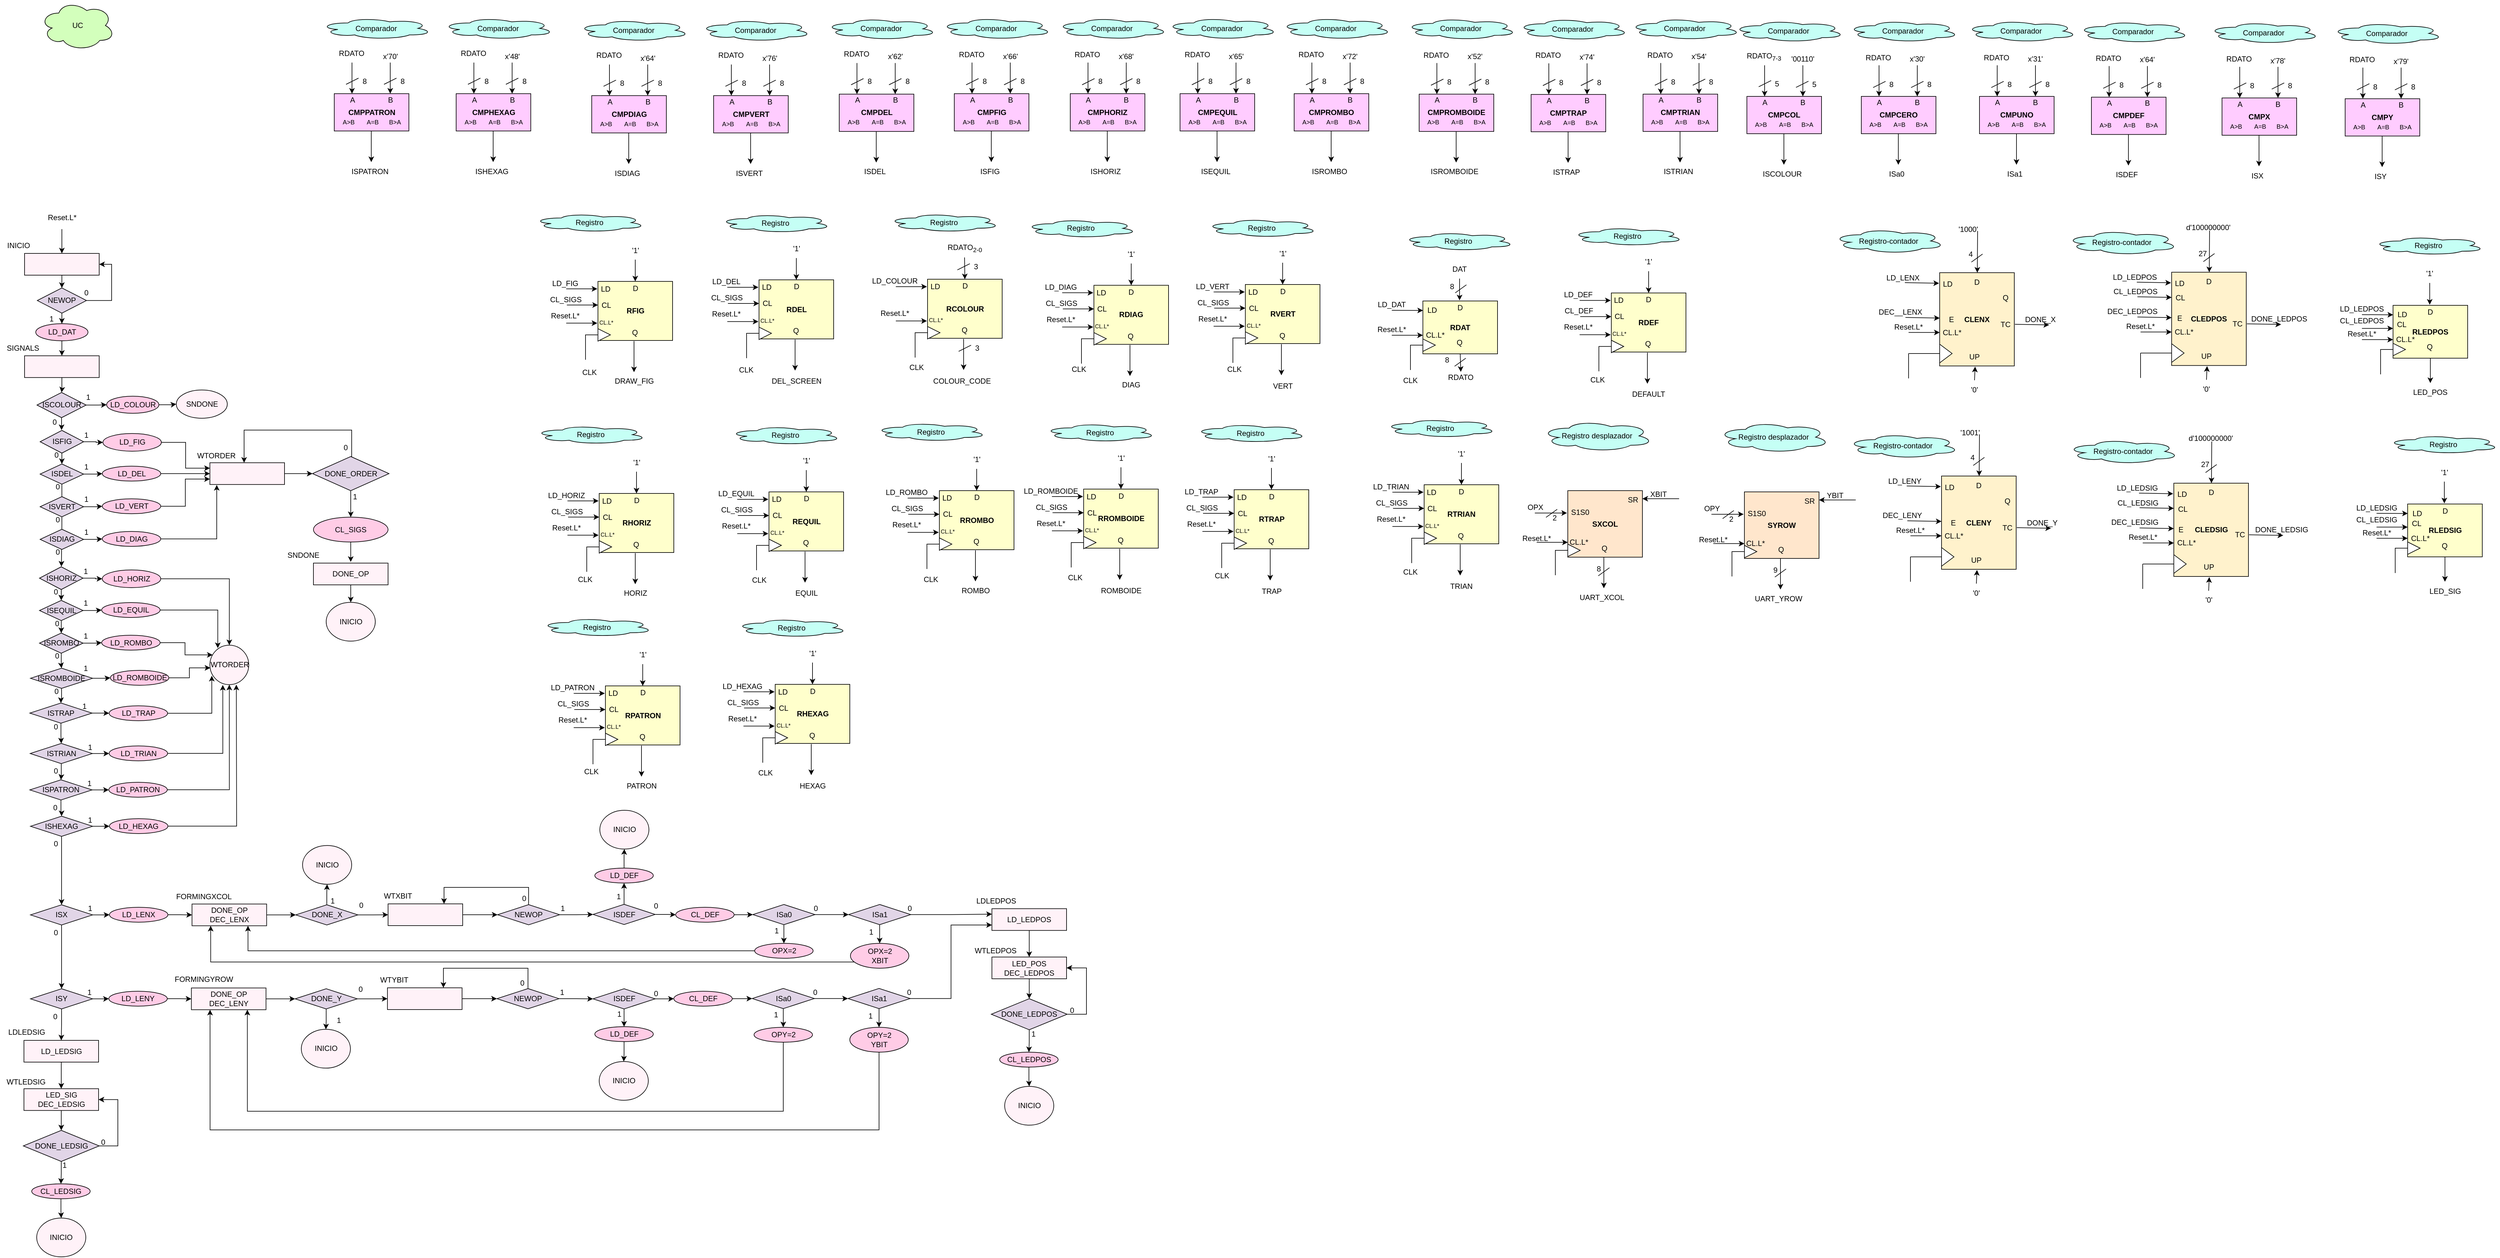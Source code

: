 <mxfile version="20.7.4" type="device"><diagram id="5iFPCYbPYiGZoIpvVBV6" name="Página-1"><mxGraphModel dx="-423" dy="895" grid="1" gridSize="10" guides="1" tooltips="1" connect="1" arrows="1" fold="1" page="1" pageScale="1" pageWidth="827" pageHeight="1169" math="0" shadow="0"><root><mxCell id="0"/><mxCell id="1" parent="0"/><mxCell id="SED3R4ukqMxZoP5hoODz-1" value="&lt;b&gt;RFIG&lt;/b&gt;" style="rounded=0;whiteSpace=wrap;html=1;fontSize=12;fillColor=#FFFFCC;" parent="1" vertex="1"><mxGeometry x="3471.5" y="471.51" width="120" height="95" as="geometry"/></mxCell><mxCell id="SED3R4ukqMxZoP5hoODz-2" value="D" style="text;html=1;strokeColor=none;fillColor=none;align=center;verticalAlign=middle;whiteSpace=wrap;rounded=0;fontSize=12;" parent="1" vertex="1"><mxGeometry x="3521.5" y="477.51" width="20" height="10" as="geometry"/></mxCell><mxCell id="SED3R4ukqMxZoP5hoODz-3" value="" style="triangle;whiteSpace=wrap;html=1;fontSize=12;" parent="1" vertex="1"><mxGeometry x="3471.5" y="547.51" width="20" height="20" as="geometry"/></mxCell><mxCell id="SED3R4ukqMxZoP5hoODz-4" value="" style="shape=corner;whiteSpace=wrap;html=1;fontSize=12;dx=0;dy=0;" parent="1" vertex="1"><mxGeometry x="3451.5" y="557.51" width="20" height="40" as="geometry"/></mxCell><mxCell id="SED3R4ukqMxZoP5hoODz-5" value="Q" style="text;html=1;strokeColor=none;fillColor=none;align=center;verticalAlign=middle;whiteSpace=wrap;rounded=0;fontSize=12;" parent="1" vertex="1"><mxGeometry x="3520.5" y="543.51" width="20" height="20" as="geometry"/></mxCell><mxCell id="SED3R4ukqMxZoP5hoODz-6" value="" style="endArrow=classic;html=1;rounded=0;fontSize=12;entryX=0.5;entryY=0;entryDx=0;entryDy=0;exitX=0.5;exitY=1;exitDx=0;exitDy=0;" parent="1" source="SED3R4ukqMxZoP5hoODz-8" target="SED3R4ukqMxZoP5hoODz-1" edge="1"><mxGeometry width="50" height="50" relative="1" as="geometry"><mxPoint x="3531.5" y="421.51" as="sourcePoint"/><mxPoint x="3561.5" y="471.51" as="targetPoint"/></mxGeometry></mxCell><mxCell id="SED3R4ukqMxZoP5hoODz-7" value="" style="endArrow=classic;html=1;rounded=0;fontSize=12;entryX=0.5;entryY=0;entryDx=0;entryDy=0;" parent="1" edge="1"><mxGeometry width="50" height="50" relative="1" as="geometry"><mxPoint x="3529.5" y="567.51" as="sourcePoint"/><mxPoint x="3529.5" y="617.51" as="targetPoint"/></mxGeometry></mxCell><mxCell id="SED3R4ukqMxZoP5hoODz-8" value="'1'" style="text;html=1;strokeColor=none;fillColor=none;align=center;verticalAlign=middle;whiteSpace=wrap;rounded=0;" parent="1" vertex="1"><mxGeometry x="3501.5" y="406.51" width="60" height="30" as="geometry"/></mxCell><mxCell id="SED3R4ukqMxZoP5hoODz-9" value="DRAW_FIG" style="text;html=1;strokeColor=none;fillColor=none;align=center;verticalAlign=middle;whiteSpace=wrap;rounded=0;" parent="1" vertex="1"><mxGeometry x="3499.5" y="617.01" width="60" height="30" as="geometry"/></mxCell><mxCell id="SED3R4ukqMxZoP5hoODz-10" value="LD" style="text;html=1;strokeColor=none;fillColor=none;align=center;verticalAlign=middle;whiteSpace=wrap;rounded=0;fontSize=12;" parent="1" vertex="1"><mxGeometry x="3473.5" y="473.51" width="20" height="20" as="geometry"/></mxCell><mxCell id="SED3R4ukqMxZoP5hoODz-11" value="" style="endArrow=classic;html=1;rounded=0;fontSize=12;entryX=0;entryY=0.25;entryDx=0;entryDy=0;" parent="1" edge="1"><mxGeometry width="50" height="50" relative="1" as="geometry"><mxPoint x="3420.5" y="483.51" as="sourcePoint"/><mxPoint x="3470.5" y="483.51" as="targetPoint"/></mxGeometry></mxCell><mxCell id="SED3R4ukqMxZoP5hoODz-12" value="LD_FIG" style="text;html=1;strokeColor=none;fillColor=none;align=center;verticalAlign=middle;whiteSpace=wrap;rounded=0;" parent="1" vertex="1"><mxGeometry x="3388.5" y="459.51" width="60" height="30" as="geometry"/></mxCell><mxCell id="SED3R4ukqMxZoP5hoODz-13" value="Reset.L*" style="text;html=1;strokeColor=none;fillColor=none;align=center;verticalAlign=middle;whiteSpace=wrap;rounded=0;" parent="1" vertex="1"><mxGeometry x="3388.5" y="511.51" width="60" height="30" as="geometry"/></mxCell><mxCell id="SED3R4ukqMxZoP5hoODz-14" value="CL.L*" style="text;html=1;strokeColor=none;fillColor=none;align=center;verticalAlign=middle;whiteSpace=wrap;rounded=0;fontSize=9;" parent="1" vertex="1"><mxGeometry x="3474.5" y="527.51" width="20" height="20" as="geometry"/></mxCell><mxCell id="SED3R4ukqMxZoP5hoODz-15" value="" style="endArrow=classic;html=1;rounded=0;fontSize=12;entryX=0;entryY=0.25;entryDx=0;entryDy=0;" parent="1" edge="1"><mxGeometry width="50" height="50" relative="1" as="geometry"><mxPoint x="3420.5" y="538.67" as="sourcePoint"/><mxPoint x="3470.5" y="538.67" as="targetPoint"/></mxGeometry></mxCell><mxCell id="SED3R4ukqMxZoP5hoODz-16" value="CL" style="text;html=1;strokeColor=none;fillColor=none;align=center;verticalAlign=middle;whiteSpace=wrap;rounded=0;fontSize=12;" parent="1" vertex="1"><mxGeometry x="3474.5" y="499.51" width="20" height="20" as="geometry"/></mxCell><mxCell id="SED3R4ukqMxZoP5hoODz-17" value="" style="endArrow=classic;html=1;rounded=0;fontSize=12;entryX=0;entryY=0.25;entryDx=0;entryDy=0;" parent="1" edge="1"><mxGeometry width="50" height="50" relative="1" as="geometry"><mxPoint x="3421.5" y="509.51" as="sourcePoint"/><mxPoint x="3471.5" y="509.51" as="targetPoint"/></mxGeometry></mxCell><mxCell id="SED3R4ukqMxZoP5hoODz-18" value="CL_SIGS" style="text;html=1;strokeColor=none;fillColor=none;align=center;verticalAlign=middle;whiteSpace=wrap;rounded=0;" parent="1" vertex="1"><mxGeometry x="3389.5" y="485.51" width="60" height="30" as="geometry"/></mxCell><mxCell id="SED3R4ukqMxZoP5hoODz-19" value="Registro" style="ellipse;shape=cloud;whiteSpace=wrap;html=1;fillColor=#C5FFF5;" parent="1" vertex="1"><mxGeometry x="3367.5" y="362.01" width="180" height="30" as="geometry"/></mxCell><mxCell id="SED3R4ukqMxZoP5hoODz-20" value="Registro" style="ellipse;shape=cloud;whiteSpace=wrap;html=1;fillColor=#C5FFF5;" parent="1" vertex="1"><mxGeometry x="3666.5" y="363.01" width="180" height="30" as="geometry"/></mxCell><mxCell id="SED3R4ukqMxZoP5hoODz-21" value="&lt;b&gt;RDEL&lt;/b&gt;" style="rounded=0;whiteSpace=wrap;html=1;fontSize=12;fillColor=#FFFFCC;" parent="1" vertex="1"><mxGeometry x="3730.5" y="469.01" width="120" height="95" as="geometry"/></mxCell><mxCell id="SED3R4ukqMxZoP5hoODz-22" value="D" style="text;html=1;strokeColor=none;fillColor=none;align=center;verticalAlign=middle;whiteSpace=wrap;rounded=0;fontSize=12;" parent="1" vertex="1"><mxGeometry x="3780.5" y="475.01" width="20" height="10" as="geometry"/></mxCell><mxCell id="SED3R4ukqMxZoP5hoODz-23" value="" style="triangle;whiteSpace=wrap;html=1;fontSize=12;" parent="1" vertex="1"><mxGeometry x="3730.5" y="545.01" width="20" height="20" as="geometry"/></mxCell><mxCell id="SED3R4ukqMxZoP5hoODz-24" value="" style="shape=corner;whiteSpace=wrap;html=1;fontSize=12;dx=0;dy=0;" parent="1" vertex="1"><mxGeometry x="3710.5" y="555.01" width="20" height="40" as="geometry"/></mxCell><mxCell id="SED3R4ukqMxZoP5hoODz-25" value="Q" style="text;html=1;strokeColor=none;fillColor=none;align=center;verticalAlign=middle;whiteSpace=wrap;rounded=0;fontSize=12;" parent="1" vertex="1"><mxGeometry x="3779.5" y="541.01" width="20" height="20" as="geometry"/></mxCell><mxCell id="SED3R4ukqMxZoP5hoODz-26" value="" style="endArrow=classic;html=1;rounded=0;fontSize=12;entryX=0.5;entryY=0;entryDx=0;entryDy=0;exitX=0.5;exitY=1;exitDx=0;exitDy=0;" parent="1" source="SED3R4ukqMxZoP5hoODz-28" target="SED3R4ukqMxZoP5hoODz-21" edge="1"><mxGeometry width="50" height="50" relative="1" as="geometry"><mxPoint x="3790.5" y="419.01" as="sourcePoint"/><mxPoint x="3820.5" y="469.01" as="targetPoint"/></mxGeometry></mxCell><mxCell id="SED3R4ukqMxZoP5hoODz-27" value="" style="endArrow=classic;html=1;rounded=0;fontSize=12;entryX=0.5;entryY=0;entryDx=0;entryDy=0;" parent="1" edge="1"><mxGeometry width="50" height="50" relative="1" as="geometry"><mxPoint x="3788.5" y="565.01" as="sourcePoint"/><mxPoint x="3788.5" y="615.01" as="targetPoint"/></mxGeometry></mxCell><mxCell id="SED3R4ukqMxZoP5hoODz-28" value="'1'" style="text;html=1;strokeColor=none;fillColor=none;align=center;verticalAlign=middle;whiteSpace=wrap;rounded=0;" parent="1" vertex="1"><mxGeometry x="3760.5" y="404.01" width="60" height="30" as="geometry"/></mxCell><mxCell id="SED3R4ukqMxZoP5hoODz-29" value="DEL_SCREEN" style="text;html=1;strokeColor=none;fillColor=none;align=center;verticalAlign=middle;whiteSpace=wrap;rounded=0;" parent="1" vertex="1"><mxGeometry x="3760.5" y="617.01" width="60" height="30" as="geometry"/></mxCell><mxCell id="SED3R4ukqMxZoP5hoODz-30" value="LD" style="text;html=1;strokeColor=none;fillColor=none;align=center;verticalAlign=middle;whiteSpace=wrap;rounded=0;fontSize=12;" parent="1" vertex="1"><mxGeometry x="3732.5" y="471.01" width="20" height="20" as="geometry"/></mxCell><mxCell id="SED3R4ukqMxZoP5hoODz-31" value="" style="endArrow=classic;html=1;rounded=0;fontSize=12;entryX=0;entryY=0.25;entryDx=0;entryDy=0;" parent="1" edge="1"><mxGeometry width="50" height="50" relative="1" as="geometry"><mxPoint x="3679.5" y="481.01" as="sourcePoint"/><mxPoint x="3729.5" y="481.01" as="targetPoint"/></mxGeometry></mxCell><mxCell id="SED3R4ukqMxZoP5hoODz-32" value="LD_DEL" style="text;html=1;strokeColor=none;fillColor=none;align=center;verticalAlign=middle;whiteSpace=wrap;rounded=0;" parent="1" vertex="1"><mxGeometry x="3647.5" y="457.01" width="60" height="30" as="geometry"/></mxCell><mxCell id="SED3R4ukqMxZoP5hoODz-33" value="Reset.L*" style="text;html=1;strokeColor=none;fillColor=none;align=center;verticalAlign=middle;whiteSpace=wrap;rounded=0;" parent="1" vertex="1"><mxGeometry x="3647.5" y="509.01" width="60" height="30" as="geometry"/></mxCell><mxCell id="SED3R4ukqMxZoP5hoODz-34" value="CL.L*" style="text;html=1;strokeColor=none;fillColor=none;align=center;verticalAlign=middle;whiteSpace=wrap;rounded=0;fontSize=9;" parent="1" vertex="1"><mxGeometry x="3733.5" y="525.01" width="20" height="20" as="geometry"/></mxCell><mxCell id="SED3R4ukqMxZoP5hoODz-35" value="" style="endArrow=classic;html=1;rounded=0;fontSize=12;entryX=0;entryY=0.25;entryDx=0;entryDy=0;" parent="1" edge="1"><mxGeometry width="50" height="50" relative="1" as="geometry"><mxPoint x="3679.5" y="536.17" as="sourcePoint"/><mxPoint x="3729.5" y="536.17" as="targetPoint"/></mxGeometry></mxCell><mxCell id="SED3R4ukqMxZoP5hoODz-36" value="CL" style="text;html=1;strokeColor=none;fillColor=none;align=center;verticalAlign=middle;whiteSpace=wrap;rounded=0;fontSize=12;" parent="1" vertex="1"><mxGeometry x="3733.5" y="497.01" width="20" height="20" as="geometry"/></mxCell><mxCell id="SED3R4ukqMxZoP5hoODz-37" value="" style="endArrow=classic;html=1;rounded=0;fontSize=12;entryX=0;entryY=0.25;entryDx=0;entryDy=0;" parent="1" edge="1"><mxGeometry width="50" height="50" relative="1" as="geometry"><mxPoint x="3680.5" y="507.01" as="sourcePoint"/><mxPoint x="3730.5" y="507.01" as="targetPoint"/></mxGeometry></mxCell><mxCell id="SED3R4ukqMxZoP5hoODz-38" value="CL_SIGS" style="text;html=1;strokeColor=none;fillColor=none;align=center;verticalAlign=middle;whiteSpace=wrap;rounded=0;" parent="1" vertex="1"><mxGeometry x="3648.5" y="483.01" width="60" height="30" as="geometry"/></mxCell><mxCell id="SED3R4ukqMxZoP5hoODz-39" value="Registro" style="ellipse;shape=cloud;whiteSpace=wrap;html=1;fillColor=#C5FFF5;" parent="1" vertex="1"><mxGeometry x="3937.5" y="362.01" width="180" height="30" as="geometry"/></mxCell><mxCell id="SED3R4ukqMxZoP5hoODz-40" value="&lt;b&gt;RCOLOUR&lt;/b&gt;" style="rounded=0;whiteSpace=wrap;html=1;fontSize=12;fillColor=#FFFFCC;" parent="1" vertex="1"><mxGeometry x="4001.5" y="468.01" width="120" height="95" as="geometry"/></mxCell><mxCell id="SED3R4ukqMxZoP5hoODz-41" value="D" style="text;html=1;strokeColor=none;fillColor=none;align=center;verticalAlign=middle;whiteSpace=wrap;rounded=0;fontSize=12;" parent="1" vertex="1"><mxGeometry x="4051.5" y="474.01" width="20" height="10" as="geometry"/></mxCell><mxCell id="SED3R4ukqMxZoP5hoODz-42" value="" style="triangle;whiteSpace=wrap;html=1;fontSize=12;" parent="1" vertex="1"><mxGeometry x="4001.5" y="544.01" width="20" height="20" as="geometry"/></mxCell><mxCell id="SED3R4ukqMxZoP5hoODz-43" value="" style="shape=corner;whiteSpace=wrap;html=1;fontSize=12;dx=0;dy=0;" parent="1" vertex="1"><mxGeometry x="3981.5" y="554.01" width="20" height="40" as="geometry"/></mxCell><mxCell id="SED3R4ukqMxZoP5hoODz-44" value="Q" style="text;html=1;strokeColor=none;fillColor=none;align=center;verticalAlign=middle;whiteSpace=wrap;rounded=0;fontSize=12;" parent="1" vertex="1"><mxGeometry x="4050.5" y="540.01" width="20" height="20" as="geometry"/></mxCell><mxCell id="SED3R4ukqMxZoP5hoODz-45" value="" style="endArrow=classic;html=1;rounded=0;fontSize=12;entryX=0.5;entryY=0;entryDx=0;entryDy=0;exitX=0.5;exitY=1;exitDx=0;exitDy=0;" parent="1" source="SED3R4ukqMxZoP5hoODz-47" target="SED3R4ukqMxZoP5hoODz-40" edge="1"><mxGeometry width="50" height="50" relative="1" as="geometry"><mxPoint x="4061.5" y="418.01" as="sourcePoint"/><mxPoint x="4091.5" y="468.01" as="targetPoint"/></mxGeometry></mxCell><mxCell id="SED3R4ukqMxZoP5hoODz-46" value="" style="endArrow=classic;html=1;rounded=0;fontSize=12;entryX=0.5;entryY=0;entryDx=0;entryDy=0;" parent="1" edge="1"><mxGeometry width="50" height="50" relative="1" as="geometry"><mxPoint x="4059.5" y="564.01" as="sourcePoint"/><mxPoint x="4059.5" y="614.01" as="targetPoint"/></mxGeometry></mxCell><mxCell id="SED3R4ukqMxZoP5hoODz-47" value="RDATO&lt;sub&gt;2-0&lt;/sub&gt;" style="text;html=1;strokeColor=none;fillColor=none;align=center;verticalAlign=middle;whiteSpace=wrap;rounded=0;" parent="1" vertex="1"><mxGeometry x="4013.5" y="403.01" width="95" height="30" as="geometry"/></mxCell><mxCell id="SED3R4ukqMxZoP5hoODz-48" value="COLOUR_CODE" style="text;html=1;strokeColor=none;fillColor=none;align=center;verticalAlign=middle;whiteSpace=wrap;rounded=0;" parent="1" vertex="1"><mxGeometry x="4026.5" y="617.01" width="60" height="30" as="geometry"/></mxCell><mxCell id="SED3R4ukqMxZoP5hoODz-49" value="LD" style="text;html=1;strokeColor=none;fillColor=none;align=center;verticalAlign=middle;whiteSpace=wrap;rounded=0;fontSize=12;" parent="1" vertex="1"><mxGeometry x="4003.5" y="470.01" width="20" height="20" as="geometry"/></mxCell><mxCell id="SED3R4ukqMxZoP5hoODz-50" value="" style="endArrow=classic;html=1;rounded=0;fontSize=12;entryX=0;entryY=0.25;entryDx=0;entryDy=0;" parent="1" edge="1"><mxGeometry width="50" height="50" relative="1" as="geometry"><mxPoint x="3950.5" y="480.01" as="sourcePoint"/><mxPoint x="4000.5" y="480.01" as="targetPoint"/></mxGeometry></mxCell><mxCell id="SED3R4ukqMxZoP5hoODz-51" value="LD_COLOUR" style="text;html=1;strokeColor=none;fillColor=none;align=center;verticalAlign=middle;whiteSpace=wrap;rounded=0;" parent="1" vertex="1"><mxGeometry x="3918.5" y="456.01" width="60" height="30" as="geometry"/></mxCell><mxCell id="SED3R4ukqMxZoP5hoODz-52" value="Reset.L*" style="text;html=1;strokeColor=none;fillColor=none;align=center;verticalAlign=middle;whiteSpace=wrap;rounded=0;" parent="1" vertex="1"><mxGeometry x="3918.5" y="508.01" width="60" height="30" as="geometry"/></mxCell><mxCell id="SED3R4ukqMxZoP5hoODz-53" value="CL.L*" style="text;html=1;strokeColor=none;fillColor=none;align=center;verticalAlign=middle;whiteSpace=wrap;rounded=0;fontSize=9;" parent="1" vertex="1"><mxGeometry x="4004.5" y="524.01" width="20" height="20" as="geometry"/></mxCell><mxCell id="SED3R4ukqMxZoP5hoODz-54" value="" style="endArrow=classic;html=1;rounded=0;fontSize=12;entryX=0;entryY=0.25;entryDx=0;entryDy=0;" parent="1" edge="1"><mxGeometry width="50" height="50" relative="1" as="geometry"><mxPoint x="3950.5" y="535.17" as="sourcePoint"/><mxPoint x="4000.5" y="535.17" as="targetPoint"/></mxGeometry></mxCell><mxCell id="SED3R4ukqMxZoP5hoODz-55" value="" style="endArrow=none;html=1;rounded=0;" parent="1" edge="1"><mxGeometry width="50" height="50" relative="1" as="geometry"><mxPoint x="4049.5" y="453.01" as="sourcePoint"/><mxPoint x="4069.5" y="443.01" as="targetPoint"/></mxGeometry></mxCell><mxCell id="SED3R4ukqMxZoP5hoODz-56" value="3" style="text;html=1;strokeColor=none;fillColor=none;align=center;verticalAlign=middle;whiteSpace=wrap;rounded=0;" parent="1" vertex="1"><mxGeometry x="4058.5" y="433.01" width="41" height="30" as="geometry"/></mxCell><mxCell id="SED3R4ukqMxZoP5hoODz-57" value="" style="endArrow=none;html=1;rounded=0;" parent="1" edge="1"><mxGeometry width="50" height="50" relative="1" as="geometry"><mxPoint x="4051.5" y="584.01" as="sourcePoint"/><mxPoint x="4071.5" y="574.01" as="targetPoint"/></mxGeometry></mxCell><mxCell id="SED3R4ukqMxZoP5hoODz-58" value="3" style="text;html=1;strokeColor=none;fillColor=none;align=center;verticalAlign=middle;whiteSpace=wrap;rounded=0;" parent="1" vertex="1"><mxGeometry x="4060.5" y="564.01" width="41" height="30" as="geometry"/></mxCell><mxCell id="SED3R4ukqMxZoP5hoODz-59" value="&lt;b&gt;CMPDEL&lt;/b&gt;" style="rounded=0;whiteSpace=wrap;html=1;fontSize=12;fillColor=#FFCCFF;" parent="1" vertex="1"><mxGeometry x="3859.5" y="170.38" width="120" height="60" as="geometry"/></mxCell><mxCell id="SED3R4ukqMxZoP5hoODz-60" value="A" style="text;html=1;strokeColor=none;fillColor=none;align=center;verticalAlign=middle;whiteSpace=wrap;rounded=0;fontSize=12;" parent="1" vertex="1"><mxGeometry x="3878.5" y="170.38" width="20" height="20" as="geometry"/></mxCell><mxCell id="SED3R4ukqMxZoP5hoODz-61" value="B" style="text;html=1;strokeColor=none;fillColor=none;align=center;verticalAlign=middle;whiteSpace=wrap;rounded=0;fontSize=12;" parent="1" vertex="1"><mxGeometry x="3939.5" y="170.38" width="20" height="20" as="geometry"/></mxCell><mxCell id="SED3R4ukqMxZoP5hoODz-62" value="" style="endArrow=classic;html=1;rounded=0;fontSize=12;entryX=0.75;entryY=0;entryDx=0;entryDy=0;" parent="1" target="SED3R4ukqMxZoP5hoODz-59" edge="1"><mxGeometry width="50" height="50" relative="1" as="geometry"><mxPoint x="3949.5" y="120.38" as="sourcePoint"/><mxPoint x="3989.5" y="180.38" as="targetPoint"/></mxGeometry></mxCell><mxCell id="SED3R4ukqMxZoP5hoODz-63" value="" style="endArrow=classic;html=1;rounded=0;fontSize=12;entryX=0.75;entryY=0;entryDx=0;entryDy=0;" parent="1" edge="1"><mxGeometry width="50" height="50" relative="1" as="geometry"><mxPoint x="3888" y="120.38" as="sourcePoint"/><mxPoint x="3888" y="170.38" as="targetPoint"/></mxGeometry></mxCell><mxCell id="SED3R4ukqMxZoP5hoODz-64" value="&lt;font style=&quot;font-size: 10px;&quot;&gt;A&amp;gt;B&amp;nbsp; &amp;nbsp; &amp;nbsp; &amp;nbsp;A=B&amp;nbsp; &amp;nbsp; &amp;nbsp; B&amp;gt;A&lt;/font&gt;" style="text;html=1;strokeColor=none;fillColor=none;align=center;verticalAlign=middle;whiteSpace=wrap;rounded=0;fontSize=12;" parent="1" vertex="1"><mxGeometry x="3859.5" y="200.38" width="120" height="30" as="geometry"/></mxCell><mxCell id="SED3R4ukqMxZoP5hoODz-65" value="" style="endArrow=classic;html=1;rounded=0;fontSize=12;entryX=0.75;entryY=0;entryDx=0;entryDy=0;" parent="1" edge="1"><mxGeometry width="50" height="50" relative="1" as="geometry"><mxPoint x="3919" y="230.38" as="sourcePoint"/><mxPoint x="3919" y="280.38" as="targetPoint"/></mxGeometry></mxCell><mxCell id="SED3R4ukqMxZoP5hoODz-66" value="x'62'" style="text;html=1;strokeColor=none;fillColor=none;align=center;verticalAlign=middle;whiteSpace=wrap;rounded=0;" parent="1" vertex="1"><mxGeometry x="3919.5" y="95.38" width="60" height="30" as="geometry"/></mxCell><mxCell id="SED3R4ukqMxZoP5hoODz-67" value="ISDEL" style="text;html=1;strokeColor=none;fillColor=none;align=center;verticalAlign=middle;whiteSpace=wrap;rounded=0;" parent="1" vertex="1"><mxGeometry x="3886.5" y="280.38" width="60" height="30" as="geometry"/></mxCell><mxCell id="SED3R4ukqMxZoP5hoODz-68" value="Comparador" style="ellipse;shape=cloud;whiteSpace=wrap;html=1;fillColor=#C5FFF5;" parent="1" vertex="1"><mxGeometry x="3836.5" y="47.88" width="180" height="35" as="geometry"/></mxCell><mxCell id="SED3R4ukqMxZoP5hoODz-69" value="RDATO" style="text;html=1;strokeColor=none;fillColor=none;align=center;verticalAlign=middle;whiteSpace=wrap;rounded=0;" parent="1" vertex="1"><mxGeometry x="3839.5" y="90.88" width="95" height="30" as="geometry"/></mxCell><mxCell id="SED3R4ukqMxZoP5hoODz-70" value="&lt;b&gt;CMPFIG&lt;/b&gt;" style="rounded=0;whiteSpace=wrap;html=1;fontSize=12;fillColor=#FFCCFF;" parent="1" vertex="1"><mxGeometry x="4044.5" y="169.63" width="120" height="60" as="geometry"/></mxCell><mxCell id="SED3R4ukqMxZoP5hoODz-71" value="A" style="text;html=1;strokeColor=none;fillColor=none;align=center;verticalAlign=middle;whiteSpace=wrap;rounded=0;fontSize=12;" parent="1" vertex="1"><mxGeometry x="4063.5" y="169.63" width="20" height="20" as="geometry"/></mxCell><mxCell id="SED3R4ukqMxZoP5hoODz-72" value="B" style="text;html=1;strokeColor=none;fillColor=none;align=center;verticalAlign=middle;whiteSpace=wrap;rounded=0;fontSize=12;" parent="1" vertex="1"><mxGeometry x="4124.5" y="169.63" width="20" height="20" as="geometry"/></mxCell><mxCell id="SED3R4ukqMxZoP5hoODz-73" value="" style="endArrow=classic;html=1;rounded=0;fontSize=12;entryX=0.75;entryY=0;entryDx=0;entryDy=0;" parent="1" target="SED3R4ukqMxZoP5hoODz-70" edge="1"><mxGeometry width="50" height="50" relative="1" as="geometry"><mxPoint x="4134.5" y="119.63" as="sourcePoint"/><mxPoint x="4174.5" y="179.63" as="targetPoint"/></mxGeometry></mxCell><mxCell id="SED3R4ukqMxZoP5hoODz-74" value="" style="endArrow=classic;html=1;rounded=0;fontSize=12;entryX=0.75;entryY=0;entryDx=0;entryDy=0;" parent="1" edge="1"><mxGeometry width="50" height="50" relative="1" as="geometry"><mxPoint x="4073" y="119.63" as="sourcePoint"/><mxPoint x="4073" y="169.63" as="targetPoint"/></mxGeometry></mxCell><mxCell id="SED3R4ukqMxZoP5hoODz-75" value="&lt;font style=&quot;font-size: 10px;&quot;&gt;A&amp;gt;B&amp;nbsp; &amp;nbsp; &amp;nbsp; &amp;nbsp;A=B&amp;nbsp; &amp;nbsp; &amp;nbsp; B&amp;gt;A&lt;/font&gt;" style="text;html=1;strokeColor=none;fillColor=none;align=center;verticalAlign=middle;whiteSpace=wrap;rounded=0;fontSize=12;" parent="1" vertex="1"><mxGeometry x="4044.5" y="199.63" width="120" height="30" as="geometry"/></mxCell><mxCell id="SED3R4ukqMxZoP5hoODz-76" value="" style="endArrow=classic;html=1;rounded=0;fontSize=12;entryX=0.75;entryY=0;entryDx=0;entryDy=0;" parent="1" edge="1"><mxGeometry width="50" height="50" relative="1" as="geometry"><mxPoint x="4104" y="229.63" as="sourcePoint"/><mxPoint x="4104" y="279.63" as="targetPoint"/></mxGeometry></mxCell><mxCell id="SED3R4ukqMxZoP5hoODz-77" value="x'66'" style="text;html=1;strokeColor=none;fillColor=none;align=center;verticalAlign=middle;whiteSpace=wrap;rounded=0;" parent="1" vertex="1"><mxGeometry x="4104.5" y="94.63" width="60" height="30" as="geometry"/></mxCell><mxCell id="SED3R4ukqMxZoP5hoODz-78" value="ISFIG" style="text;html=1;strokeColor=none;fillColor=none;align=center;verticalAlign=middle;whiteSpace=wrap;rounded=0;" parent="1" vertex="1"><mxGeometry x="4071.5" y="279.63" width="60" height="30" as="geometry"/></mxCell><mxCell id="SED3R4ukqMxZoP5hoODz-79" value="Comparador" style="ellipse;shape=cloud;whiteSpace=wrap;html=1;fillColor=#C5FFF5;" parent="1" vertex="1"><mxGeometry x="4021.5" y="47.13" width="180" height="35" as="geometry"/></mxCell><mxCell id="SED3R4ukqMxZoP5hoODz-80" value="&lt;sub style=&quot;border-color: var(--border-color);&quot;&gt;&lt;span style=&quot;font-size: 12px;&quot;&gt;RDATO&lt;/span&gt;&lt;/sub&gt;" style="text;html=1;strokeColor=none;fillColor=none;align=center;verticalAlign=middle;whiteSpace=wrap;rounded=0;" parent="1" vertex="1"><mxGeometry x="4024.5" y="90.13" width="95" height="30" as="geometry"/></mxCell><mxCell id="SED3R4ukqMxZoP5hoODz-81" value="&lt;b&gt;CMPCOL&lt;/b&gt;" style="rounded=0;whiteSpace=wrap;html=1;fontSize=12;fillColor=#FFCCFF;" parent="1" vertex="1"><mxGeometry x="5319" y="174.01" width="120" height="60" as="geometry"/></mxCell><mxCell id="SED3R4ukqMxZoP5hoODz-82" value="A" style="text;html=1;strokeColor=none;fillColor=none;align=center;verticalAlign=middle;whiteSpace=wrap;rounded=0;fontSize=12;" parent="1" vertex="1"><mxGeometry x="5338" y="174.01" width="20" height="20" as="geometry"/></mxCell><mxCell id="SED3R4ukqMxZoP5hoODz-83" value="B" style="text;html=1;strokeColor=none;fillColor=none;align=center;verticalAlign=middle;whiteSpace=wrap;rounded=0;fontSize=12;" parent="1" vertex="1"><mxGeometry x="5399" y="174.01" width="20" height="20" as="geometry"/></mxCell><mxCell id="SED3R4ukqMxZoP5hoODz-84" value="" style="endArrow=classic;html=1;rounded=0;fontSize=12;entryX=0.75;entryY=0;entryDx=0;entryDy=0;" parent="1" target="SED3R4ukqMxZoP5hoODz-81" edge="1"><mxGeometry width="50" height="50" relative="1" as="geometry"><mxPoint x="5409" y="124.01" as="sourcePoint"/><mxPoint x="5449" y="184.01" as="targetPoint"/></mxGeometry></mxCell><mxCell id="SED3R4ukqMxZoP5hoODz-85" value="" style="endArrow=classic;html=1;rounded=0;fontSize=12;entryX=0.75;entryY=0;entryDx=0;entryDy=0;" parent="1" edge="1"><mxGeometry width="50" height="50" relative="1" as="geometry"><mxPoint x="5347.5" y="124.01" as="sourcePoint"/><mxPoint x="5347.5" y="174.01" as="targetPoint"/></mxGeometry></mxCell><mxCell id="SED3R4ukqMxZoP5hoODz-86" value="&lt;font style=&quot;font-size: 10px;&quot;&gt;A&amp;gt;B&amp;nbsp; &amp;nbsp; &amp;nbsp; &amp;nbsp;A=B&amp;nbsp; &amp;nbsp; &amp;nbsp; B&amp;gt;A&lt;/font&gt;" style="text;html=1;strokeColor=none;fillColor=none;align=center;verticalAlign=middle;whiteSpace=wrap;rounded=0;fontSize=12;" parent="1" vertex="1"><mxGeometry x="5319" y="204.01" width="120" height="30" as="geometry"/></mxCell><mxCell id="SED3R4ukqMxZoP5hoODz-87" value="" style="endArrow=classic;html=1;rounded=0;fontSize=12;entryX=0.75;entryY=0;entryDx=0;entryDy=0;" parent="1" edge="1"><mxGeometry width="50" height="50" relative="1" as="geometry"><mxPoint x="5378.5" y="234.01" as="sourcePoint"/><mxPoint x="5378.5" y="284.01" as="targetPoint"/></mxGeometry></mxCell><mxCell id="SED3R4ukqMxZoP5hoODz-88" value="'00110'" style="text;html=1;strokeColor=none;fillColor=none;align=center;verticalAlign=middle;whiteSpace=wrap;rounded=0;" parent="1" vertex="1"><mxGeometry x="5379" y="99.01" width="60" height="30" as="geometry"/></mxCell><mxCell id="SED3R4ukqMxZoP5hoODz-89" value="ISCOLOUR" style="text;html=1;strokeColor=none;fillColor=none;align=center;verticalAlign=middle;whiteSpace=wrap;rounded=0;" parent="1" vertex="1"><mxGeometry x="5346" y="284.01" width="60" height="30" as="geometry"/></mxCell><mxCell id="SED3R4ukqMxZoP5hoODz-90" value="Comparador" style="ellipse;shape=cloud;whiteSpace=wrap;html=1;fillColor=#C5FFF5;" parent="1" vertex="1"><mxGeometry x="5296" y="51.51" width="180" height="35" as="geometry"/></mxCell><mxCell id="SED3R4ukqMxZoP5hoODz-91" value="RDATO&lt;sub&gt;7-3&lt;/sub&gt;" style="text;html=1;strokeColor=none;fillColor=none;align=center;verticalAlign=middle;whiteSpace=wrap;rounded=0;" parent="1" vertex="1"><mxGeometry x="5299" y="94.51" width="95" height="30" as="geometry"/></mxCell><mxCell id="SED3R4ukqMxZoP5hoODz-92" value="" style="endArrow=none;html=1;rounded=0;" parent="1" edge="1"><mxGeometry width="50" height="50" relative="1" as="geometry"><mxPoint x="5338" y="158.51" as="sourcePoint"/><mxPoint x="5358" y="148.51" as="targetPoint"/></mxGeometry></mxCell><mxCell id="SED3R4ukqMxZoP5hoODz-93" value="5" style="text;html=1;strokeColor=none;fillColor=none;align=center;verticalAlign=middle;whiteSpace=wrap;rounded=0;" parent="1" vertex="1"><mxGeometry x="5347" y="138.51" width="41" height="30" as="geometry"/></mxCell><mxCell id="SED3R4ukqMxZoP5hoODz-94" value="" style="endArrow=none;html=1;rounded=0;" parent="1" edge="1"><mxGeometry width="50" height="50" relative="1" as="geometry"><mxPoint x="3878.5" y="155.38" as="sourcePoint"/><mxPoint x="3898.5" y="145.38" as="targetPoint"/></mxGeometry></mxCell><mxCell id="SED3R4ukqMxZoP5hoODz-95" value="8" style="text;html=1;strokeColor=none;fillColor=none;align=center;verticalAlign=middle;whiteSpace=wrap;rounded=0;" parent="1" vertex="1"><mxGeometry x="3887.5" y="135.38" width="41" height="30" as="geometry"/></mxCell><mxCell id="SED3R4ukqMxZoP5hoODz-96" value="" style="endArrow=none;html=1;rounded=0;" parent="1" edge="1"><mxGeometry width="50" height="50" relative="1" as="geometry"><mxPoint x="3939.5" y="155.38" as="sourcePoint"/><mxPoint x="3959.5" y="145.38" as="targetPoint"/></mxGeometry></mxCell><mxCell id="SED3R4ukqMxZoP5hoODz-97" value="8" style="text;html=1;strokeColor=none;fillColor=none;align=center;verticalAlign=middle;whiteSpace=wrap;rounded=0;" parent="1" vertex="1"><mxGeometry x="3948.5" y="135.38" width="41" height="30" as="geometry"/></mxCell><mxCell id="SED3R4ukqMxZoP5hoODz-98" value="" style="endArrow=none;html=1;rounded=0;" parent="1" edge="1"><mxGeometry width="50" height="50" relative="1" as="geometry"><mxPoint x="4063.5" y="155.38" as="sourcePoint"/><mxPoint x="4083.5" y="145.38" as="targetPoint"/></mxGeometry></mxCell><mxCell id="SED3R4ukqMxZoP5hoODz-99" value="8" style="text;html=1;strokeColor=none;fillColor=none;align=center;verticalAlign=middle;whiteSpace=wrap;rounded=0;" parent="1" vertex="1"><mxGeometry x="4072.5" y="135.38" width="41" height="30" as="geometry"/></mxCell><mxCell id="SED3R4ukqMxZoP5hoODz-100" value="" style="endArrow=none;html=1;rounded=0;" parent="1" edge="1"><mxGeometry width="50" height="50" relative="1" as="geometry"><mxPoint x="4124.5" y="155.38" as="sourcePoint"/><mxPoint x="4144.5" y="145.38" as="targetPoint"/></mxGeometry></mxCell><mxCell id="SED3R4ukqMxZoP5hoODz-101" value="8" style="text;html=1;strokeColor=none;fillColor=none;align=center;verticalAlign=middle;whiteSpace=wrap;rounded=0;" parent="1" vertex="1"><mxGeometry x="4133.5" y="135.38" width="41" height="30" as="geometry"/></mxCell><mxCell id="SED3R4ukqMxZoP5hoODz-102" value="" style="endArrow=none;html=1;rounded=0;" parent="1" edge="1"><mxGeometry width="50" height="50" relative="1" as="geometry"><mxPoint x="5398" y="159.51" as="sourcePoint"/><mxPoint x="5418" y="149.51" as="targetPoint"/></mxGeometry></mxCell><mxCell id="SED3R4ukqMxZoP5hoODz-103" value="5" style="text;html=1;strokeColor=none;fillColor=none;align=center;verticalAlign=middle;whiteSpace=wrap;rounded=0;" parent="1" vertex="1"><mxGeometry x="5407" y="139.51" width="41" height="30" as="geometry"/></mxCell><mxCell id="SED3R4ukqMxZoP5hoODz-104" value="Registro" style="ellipse;shape=cloud;whiteSpace=wrap;html=1;fillColor=#C5FFF5;" parent="1" vertex="1"><mxGeometry x="4448.5" y="370.51" width="180" height="30" as="geometry"/></mxCell><mxCell id="SED3R4ukqMxZoP5hoODz-105" value="&lt;b&gt;RVERT&lt;/b&gt;" style="rounded=0;whiteSpace=wrap;html=1;fontSize=12;fillColor=#FFFFCC;" parent="1" vertex="1"><mxGeometry x="4512.5" y="476.51" width="120" height="95" as="geometry"/></mxCell><mxCell id="SED3R4ukqMxZoP5hoODz-106" value="D" style="text;html=1;strokeColor=none;fillColor=none;align=center;verticalAlign=middle;whiteSpace=wrap;rounded=0;fontSize=12;" parent="1" vertex="1"><mxGeometry x="4562.5" y="482.51" width="20" height="10" as="geometry"/></mxCell><mxCell id="SED3R4ukqMxZoP5hoODz-107" value="" style="triangle;whiteSpace=wrap;html=1;fontSize=12;" parent="1" vertex="1"><mxGeometry x="4512.5" y="552.51" width="20" height="20" as="geometry"/></mxCell><mxCell id="SED3R4ukqMxZoP5hoODz-108" value="" style="shape=corner;whiteSpace=wrap;html=1;fontSize=12;dx=0;dy=0;" parent="1" vertex="1"><mxGeometry x="4492.5" y="562.51" width="20" height="40" as="geometry"/></mxCell><mxCell id="SED3R4ukqMxZoP5hoODz-109" value="Q" style="text;html=1;strokeColor=none;fillColor=none;align=center;verticalAlign=middle;whiteSpace=wrap;rounded=0;fontSize=12;" parent="1" vertex="1"><mxGeometry x="4561.5" y="548.51" width="20" height="20" as="geometry"/></mxCell><mxCell id="SED3R4ukqMxZoP5hoODz-110" value="" style="endArrow=classic;html=1;rounded=0;fontSize=12;entryX=0.5;entryY=0;entryDx=0;entryDy=0;exitX=0.5;exitY=1;exitDx=0;exitDy=0;" parent="1" source="SED3R4ukqMxZoP5hoODz-112" target="SED3R4ukqMxZoP5hoODz-105" edge="1"><mxGeometry width="50" height="50" relative="1" as="geometry"><mxPoint x="4572.5" y="426.51" as="sourcePoint"/><mxPoint x="4602.5" y="476.51" as="targetPoint"/></mxGeometry></mxCell><mxCell id="SED3R4ukqMxZoP5hoODz-111" value="" style="endArrow=classic;html=1;rounded=0;fontSize=12;entryX=0.5;entryY=0;entryDx=0;entryDy=0;" parent="1" edge="1"><mxGeometry width="50" height="50" relative="1" as="geometry"><mxPoint x="4570.5" y="572.51" as="sourcePoint"/><mxPoint x="4570.5" y="622.51" as="targetPoint"/></mxGeometry></mxCell><mxCell id="SED3R4ukqMxZoP5hoODz-112" value="'1'" style="text;html=1;strokeColor=none;fillColor=none;align=center;verticalAlign=middle;whiteSpace=wrap;rounded=0;" parent="1" vertex="1"><mxGeometry x="4542.5" y="411.51" width="60" height="30" as="geometry"/></mxCell><mxCell id="SED3R4ukqMxZoP5hoODz-113" value="VERT" style="text;html=1;strokeColor=none;fillColor=none;align=center;verticalAlign=middle;whiteSpace=wrap;rounded=0;" parent="1" vertex="1"><mxGeometry x="4542.5" y="624.51" width="60" height="30" as="geometry"/></mxCell><mxCell id="SED3R4ukqMxZoP5hoODz-114" value="LD" style="text;html=1;strokeColor=none;fillColor=none;align=center;verticalAlign=middle;whiteSpace=wrap;rounded=0;fontSize=12;" parent="1" vertex="1"><mxGeometry x="4514.5" y="478.51" width="20" height="20" as="geometry"/></mxCell><mxCell id="SED3R4ukqMxZoP5hoODz-115" value="" style="endArrow=classic;html=1;rounded=0;fontSize=12;entryX=0;entryY=0.25;entryDx=0;entryDy=0;" parent="1" edge="1"><mxGeometry width="50" height="50" relative="1" as="geometry"><mxPoint x="4461.5" y="488.51" as="sourcePoint"/><mxPoint x="4511.5" y="488.51" as="targetPoint"/></mxGeometry></mxCell><mxCell id="SED3R4ukqMxZoP5hoODz-116" value="LD_VERT" style="text;html=1;strokeColor=none;fillColor=none;align=center;verticalAlign=middle;whiteSpace=wrap;rounded=0;" parent="1" vertex="1"><mxGeometry x="4429.5" y="464.51" width="60" height="30" as="geometry"/></mxCell><mxCell id="SED3R4ukqMxZoP5hoODz-117" value="Reset.L*" style="text;html=1;strokeColor=none;fillColor=none;align=center;verticalAlign=middle;whiteSpace=wrap;rounded=0;" parent="1" vertex="1"><mxGeometry x="4429.5" y="516.51" width="60" height="30" as="geometry"/></mxCell><mxCell id="SED3R4ukqMxZoP5hoODz-118" value="CL.L*" style="text;html=1;strokeColor=none;fillColor=none;align=center;verticalAlign=middle;whiteSpace=wrap;rounded=0;fontSize=9;" parent="1" vertex="1"><mxGeometry x="4515.5" y="532.51" width="20" height="20" as="geometry"/></mxCell><mxCell id="SED3R4ukqMxZoP5hoODz-119" value="" style="endArrow=classic;html=1;rounded=0;fontSize=12;entryX=0;entryY=0.25;entryDx=0;entryDy=0;" parent="1" edge="1"><mxGeometry width="50" height="50" relative="1" as="geometry"><mxPoint x="4461.5" y="543.67" as="sourcePoint"/><mxPoint x="4511.5" y="543.67" as="targetPoint"/></mxGeometry></mxCell><mxCell id="SED3R4ukqMxZoP5hoODz-120" value="CL" style="text;html=1;strokeColor=none;fillColor=none;align=center;verticalAlign=middle;whiteSpace=wrap;rounded=0;fontSize=12;" parent="1" vertex="1"><mxGeometry x="4515.5" y="504.51" width="20" height="20" as="geometry"/></mxCell><mxCell id="SED3R4ukqMxZoP5hoODz-121" value="" style="endArrow=classic;html=1;rounded=0;fontSize=12;entryX=0;entryY=0.25;entryDx=0;entryDy=0;" parent="1" edge="1"><mxGeometry width="50" height="50" relative="1" as="geometry"><mxPoint x="4462.5" y="514.51" as="sourcePoint"/><mxPoint x="4512.5" y="514.51" as="targetPoint"/></mxGeometry></mxCell><mxCell id="SED3R4ukqMxZoP5hoODz-122" value="CL_SIGS" style="text;html=1;strokeColor=none;fillColor=none;align=center;verticalAlign=middle;whiteSpace=wrap;rounded=0;" parent="1" vertex="1"><mxGeometry x="4430.5" y="490.51" width="60" height="30" as="geometry"/></mxCell><mxCell id="SED3R4ukqMxZoP5hoODz-123" value="&lt;b&gt;RDIAG&lt;/b&gt;" style="rounded=0;whiteSpace=wrap;html=1;fontSize=12;fillColor=#FFFFCC;" parent="1" vertex="1"><mxGeometry x="4269" y="477.76" width="120" height="95" as="geometry"/></mxCell><mxCell id="SED3R4ukqMxZoP5hoODz-124" value="D" style="text;html=1;strokeColor=none;fillColor=none;align=center;verticalAlign=middle;whiteSpace=wrap;rounded=0;fontSize=12;" parent="1" vertex="1"><mxGeometry x="4319" y="483.76" width="20" height="10" as="geometry"/></mxCell><mxCell id="SED3R4ukqMxZoP5hoODz-125" value="" style="triangle;whiteSpace=wrap;html=1;fontSize=12;" parent="1" vertex="1"><mxGeometry x="4269" y="553.76" width="20" height="20" as="geometry"/></mxCell><mxCell id="SED3R4ukqMxZoP5hoODz-126" value="" style="shape=corner;whiteSpace=wrap;html=1;fontSize=12;dx=0;dy=0;" parent="1" vertex="1"><mxGeometry x="4249" y="563.76" width="20" height="40" as="geometry"/></mxCell><mxCell id="SED3R4ukqMxZoP5hoODz-127" value="Q" style="text;html=1;strokeColor=none;fillColor=none;align=center;verticalAlign=middle;whiteSpace=wrap;rounded=0;fontSize=12;" parent="1" vertex="1"><mxGeometry x="4318" y="549.76" width="20" height="20" as="geometry"/></mxCell><mxCell id="SED3R4ukqMxZoP5hoODz-128" value="" style="endArrow=classic;html=1;rounded=0;fontSize=12;entryX=0.5;entryY=0;entryDx=0;entryDy=0;exitX=0.5;exitY=1;exitDx=0;exitDy=0;" parent="1" source="SED3R4ukqMxZoP5hoODz-130" target="SED3R4ukqMxZoP5hoODz-123" edge="1"><mxGeometry width="50" height="50" relative="1" as="geometry"><mxPoint x="4329" y="427.76" as="sourcePoint"/><mxPoint x="4359" y="477.76" as="targetPoint"/></mxGeometry></mxCell><mxCell id="SED3R4ukqMxZoP5hoODz-129" value="" style="endArrow=classic;html=1;rounded=0;fontSize=12;entryX=0.5;entryY=0;entryDx=0;entryDy=0;" parent="1" edge="1"><mxGeometry width="50" height="50" relative="1" as="geometry"><mxPoint x="4327" y="573.76" as="sourcePoint"/><mxPoint x="4327" y="623.76" as="targetPoint"/></mxGeometry></mxCell><mxCell id="SED3R4ukqMxZoP5hoODz-130" value="'1'" style="text;html=1;strokeColor=none;fillColor=none;align=center;verticalAlign=middle;whiteSpace=wrap;rounded=0;" parent="1" vertex="1"><mxGeometry x="4299" y="412.76" width="60" height="30" as="geometry"/></mxCell><mxCell id="SED3R4ukqMxZoP5hoODz-131" value="DIAG" style="text;html=1;strokeColor=none;fillColor=none;align=center;verticalAlign=middle;whiteSpace=wrap;rounded=0;" parent="1" vertex="1"><mxGeometry x="4298.5" y="622.51" width="60" height="30" as="geometry"/></mxCell><mxCell id="SED3R4ukqMxZoP5hoODz-132" value="LD" style="text;html=1;strokeColor=none;fillColor=none;align=center;verticalAlign=middle;whiteSpace=wrap;rounded=0;fontSize=12;" parent="1" vertex="1"><mxGeometry x="4271" y="479.76" width="20" height="20" as="geometry"/></mxCell><mxCell id="SED3R4ukqMxZoP5hoODz-133" value="" style="endArrow=classic;html=1;rounded=0;fontSize=12;entryX=0;entryY=0.25;entryDx=0;entryDy=0;" parent="1" edge="1"><mxGeometry width="50" height="50" relative="1" as="geometry"><mxPoint x="4218" y="489.76" as="sourcePoint"/><mxPoint x="4268" y="489.76" as="targetPoint"/></mxGeometry></mxCell><mxCell id="SED3R4ukqMxZoP5hoODz-134" value="LD_DIAG" style="text;html=1;strokeColor=none;fillColor=none;align=center;verticalAlign=middle;whiteSpace=wrap;rounded=0;" parent="1" vertex="1"><mxGeometry x="4186" y="465.76" width="60" height="30" as="geometry"/></mxCell><mxCell id="SED3R4ukqMxZoP5hoODz-135" value="Reset.L*" style="text;html=1;strokeColor=none;fillColor=none;align=center;verticalAlign=middle;whiteSpace=wrap;rounded=0;" parent="1" vertex="1"><mxGeometry x="4186" y="517.76" width="60" height="30" as="geometry"/></mxCell><mxCell id="SED3R4ukqMxZoP5hoODz-136" value="CL.L*" style="text;html=1;strokeColor=none;fillColor=none;align=center;verticalAlign=middle;whiteSpace=wrap;rounded=0;fontSize=9;" parent="1" vertex="1"><mxGeometry x="4272" y="533.76" width="20" height="20" as="geometry"/></mxCell><mxCell id="SED3R4ukqMxZoP5hoODz-137" value="" style="endArrow=classic;html=1;rounded=0;fontSize=12;entryX=0;entryY=0.25;entryDx=0;entryDy=0;" parent="1" edge="1"><mxGeometry width="50" height="50" relative="1" as="geometry"><mxPoint x="4218" y="544.92" as="sourcePoint"/><mxPoint x="4268" y="544.92" as="targetPoint"/></mxGeometry></mxCell><mxCell id="SED3R4ukqMxZoP5hoODz-138" value="CL" style="text;html=1;strokeColor=none;fillColor=none;align=center;verticalAlign=middle;whiteSpace=wrap;rounded=0;fontSize=12;" parent="1" vertex="1"><mxGeometry x="4272" y="505.76" width="20" height="20" as="geometry"/></mxCell><mxCell id="SED3R4ukqMxZoP5hoODz-139" value="" style="endArrow=classic;html=1;rounded=0;fontSize=12;entryX=0;entryY=0.25;entryDx=0;entryDy=0;" parent="1" edge="1"><mxGeometry width="50" height="50" relative="1" as="geometry"><mxPoint x="4219" y="515.76" as="sourcePoint"/><mxPoint x="4269" y="515.76" as="targetPoint"/></mxGeometry></mxCell><mxCell id="SED3R4ukqMxZoP5hoODz-140" value="CL_SIGS" style="text;html=1;strokeColor=none;fillColor=none;align=center;verticalAlign=middle;whiteSpace=wrap;rounded=0;" parent="1" vertex="1"><mxGeometry x="4187" y="491.76" width="60" height="30" as="geometry"/></mxCell><mxCell id="SED3R4ukqMxZoP5hoODz-141" value="Registro" style="ellipse;shape=cloud;whiteSpace=wrap;html=1;fillColor=#C5FFF5;" parent="1" vertex="1"><mxGeometry x="4158" y="371.26" width="180" height="30" as="geometry"/></mxCell><mxCell id="SED3R4ukqMxZoP5hoODz-142" value="&lt;b&gt;CMPDIAG&lt;/b&gt;" style="rounded=0;whiteSpace=wrap;html=1;fontSize=12;fillColor=#FFCCFF;" parent="1" vertex="1"><mxGeometry x="3461.5" y="172.76" width="120" height="60" as="geometry"/></mxCell><mxCell id="SED3R4ukqMxZoP5hoODz-143" value="A" style="text;html=1;strokeColor=none;fillColor=none;align=center;verticalAlign=middle;whiteSpace=wrap;rounded=0;fontSize=12;" parent="1" vertex="1"><mxGeometry x="3480.5" y="172.76" width="20" height="20" as="geometry"/></mxCell><mxCell id="SED3R4ukqMxZoP5hoODz-144" value="B" style="text;html=1;strokeColor=none;fillColor=none;align=center;verticalAlign=middle;whiteSpace=wrap;rounded=0;fontSize=12;" parent="1" vertex="1"><mxGeometry x="3541.5" y="172.76" width="20" height="20" as="geometry"/></mxCell><mxCell id="SED3R4ukqMxZoP5hoODz-145" value="" style="endArrow=classic;html=1;rounded=0;fontSize=12;entryX=0.75;entryY=0;entryDx=0;entryDy=0;" parent="1" target="SED3R4ukqMxZoP5hoODz-142" edge="1"><mxGeometry width="50" height="50" relative="1" as="geometry"><mxPoint x="3551.5" y="122.76" as="sourcePoint"/><mxPoint x="3591.5" y="182.76" as="targetPoint"/></mxGeometry></mxCell><mxCell id="SED3R4ukqMxZoP5hoODz-146" value="" style="endArrow=classic;html=1;rounded=0;fontSize=12;entryX=0.75;entryY=0;entryDx=0;entryDy=0;" parent="1" edge="1"><mxGeometry width="50" height="50" relative="1" as="geometry"><mxPoint x="3490" y="122.76" as="sourcePoint"/><mxPoint x="3490" y="172.76" as="targetPoint"/></mxGeometry></mxCell><mxCell id="SED3R4ukqMxZoP5hoODz-147" value="&lt;font style=&quot;font-size: 10px;&quot;&gt;A&amp;gt;B&amp;nbsp; &amp;nbsp; &amp;nbsp; &amp;nbsp;A=B&amp;nbsp; &amp;nbsp; &amp;nbsp; B&amp;gt;A&lt;/font&gt;" style="text;html=1;strokeColor=none;fillColor=none;align=center;verticalAlign=middle;whiteSpace=wrap;rounded=0;fontSize=12;" parent="1" vertex="1"><mxGeometry x="3461.5" y="202.76" width="120" height="30" as="geometry"/></mxCell><mxCell id="SED3R4ukqMxZoP5hoODz-148" value="" style="endArrow=classic;html=1;rounded=0;fontSize=12;entryX=0.75;entryY=0;entryDx=0;entryDy=0;" parent="1" edge="1"><mxGeometry width="50" height="50" relative="1" as="geometry"><mxPoint x="3521" y="232.76" as="sourcePoint"/><mxPoint x="3521" y="282.76" as="targetPoint"/></mxGeometry></mxCell><mxCell id="SED3R4ukqMxZoP5hoODz-149" value="x'64'" style="text;html=1;strokeColor=none;fillColor=none;align=center;verticalAlign=middle;whiteSpace=wrap;rounded=0;" parent="1" vertex="1"><mxGeometry x="3521.5" y="97.76" width="60" height="30" as="geometry"/></mxCell><mxCell id="SED3R4ukqMxZoP5hoODz-150" value="ISDIAG" style="text;html=1;strokeColor=none;fillColor=none;align=center;verticalAlign=middle;whiteSpace=wrap;rounded=0;" parent="1" vertex="1"><mxGeometry x="3488.5" y="282.76" width="60" height="30" as="geometry"/></mxCell><mxCell id="SED3R4ukqMxZoP5hoODz-151" value="Comparador" style="ellipse;shape=cloud;whiteSpace=wrap;html=1;fillColor=#C5FFF5;" parent="1" vertex="1"><mxGeometry x="3438.5" y="50.26" width="180" height="35" as="geometry"/></mxCell><mxCell id="SED3R4ukqMxZoP5hoODz-152" value="RDATO" style="text;html=1;strokeColor=none;fillColor=none;align=center;verticalAlign=middle;whiteSpace=wrap;rounded=0;" parent="1" vertex="1"><mxGeometry x="3441.5" y="93.26" width="95" height="30" as="geometry"/></mxCell><mxCell id="SED3R4ukqMxZoP5hoODz-153" value="" style="endArrow=none;html=1;rounded=0;" parent="1" edge="1"><mxGeometry width="50" height="50" relative="1" as="geometry"><mxPoint x="3480.5" y="157.76" as="sourcePoint"/><mxPoint x="3500.5" y="147.76" as="targetPoint"/></mxGeometry></mxCell><mxCell id="SED3R4ukqMxZoP5hoODz-154" value="8" style="text;html=1;strokeColor=none;fillColor=none;align=center;verticalAlign=middle;whiteSpace=wrap;rounded=0;" parent="1" vertex="1"><mxGeometry x="3489.5" y="137.76" width="41" height="30" as="geometry"/></mxCell><mxCell id="SED3R4ukqMxZoP5hoODz-155" value="" style="endArrow=none;html=1;rounded=0;" parent="1" edge="1"><mxGeometry width="50" height="50" relative="1" as="geometry"><mxPoint x="3541.5" y="157.76" as="sourcePoint"/><mxPoint x="3561.5" y="147.76" as="targetPoint"/></mxGeometry></mxCell><mxCell id="SED3R4ukqMxZoP5hoODz-156" value="8" style="text;html=1;strokeColor=none;fillColor=none;align=center;verticalAlign=middle;whiteSpace=wrap;rounded=0;" parent="1" vertex="1"><mxGeometry x="3550.5" y="137.76" width="41" height="30" as="geometry"/></mxCell><mxCell id="SED3R4ukqMxZoP5hoODz-157" value="&lt;b&gt;CMPVERT&lt;/b&gt;" style="rounded=0;whiteSpace=wrap;html=1;fontSize=12;fillColor=#FFCCFF;" parent="1" vertex="1"><mxGeometry x="3657.5" y="172.76" width="120" height="60" as="geometry"/></mxCell><mxCell id="SED3R4ukqMxZoP5hoODz-158" value="A" style="text;html=1;strokeColor=none;fillColor=none;align=center;verticalAlign=middle;whiteSpace=wrap;rounded=0;fontSize=12;" parent="1" vertex="1"><mxGeometry x="3676.5" y="172.76" width="20" height="20" as="geometry"/></mxCell><mxCell id="SED3R4ukqMxZoP5hoODz-159" value="B" style="text;html=1;strokeColor=none;fillColor=none;align=center;verticalAlign=middle;whiteSpace=wrap;rounded=0;fontSize=12;" parent="1" vertex="1"><mxGeometry x="3737.5" y="172.76" width="20" height="20" as="geometry"/></mxCell><mxCell id="SED3R4ukqMxZoP5hoODz-160" value="" style="endArrow=classic;html=1;rounded=0;fontSize=12;entryX=0.75;entryY=0;entryDx=0;entryDy=0;" parent="1" target="SED3R4ukqMxZoP5hoODz-157" edge="1"><mxGeometry width="50" height="50" relative="1" as="geometry"><mxPoint x="3747.5" y="122.76" as="sourcePoint"/><mxPoint x="3787.5" y="182.76" as="targetPoint"/></mxGeometry></mxCell><mxCell id="SED3R4ukqMxZoP5hoODz-161" value="" style="endArrow=classic;html=1;rounded=0;fontSize=12;entryX=0.75;entryY=0;entryDx=0;entryDy=0;" parent="1" edge="1"><mxGeometry width="50" height="50" relative="1" as="geometry"><mxPoint x="3686" y="122.76" as="sourcePoint"/><mxPoint x="3686" y="172.76" as="targetPoint"/></mxGeometry></mxCell><mxCell id="SED3R4ukqMxZoP5hoODz-162" value="&lt;font style=&quot;font-size: 10px;&quot;&gt;A&amp;gt;B&amp;nbsp; &amp;nbsp; &amp;nbsp; &amp;nbsp;A=B&amp;nbsp; &amp;nbsp; &amp;nbsp; B&amp;gt;A&lt;/font&gt;" style="text;html=1;strokeColor=none;fillColor=none;align=center;verticalAlign=middle;whiteSpace=wrap;rounded=0;fontSize=12;" parent="1" vertex="1"><mxGeometry x="3657.5" y="202.76" width="120" height="30" as="geometry"/></mxCell><mxCell id="SED3R4ukqMxZoP5hoODz-163" value="" style="endArrow=classic;html=1;rounded=0;fontSize=12;entryX=0.75;entryY=0;entryDx=0;entryDy=0;" parent="1" edge="1"><mxGeometry width="50" height="50" relative="1" as="geometry"><mxPoint x="3717" y="232.76" as="sourcePoint"/><mxPoint x="3717" y="282.76" as="targetPoint"/></mxGeometry></mxCell><mxCell id="SED3R4ukqMxZoP5hoODz-164" value="x'76'" style="text;html=1;strokeColor=none;fillColor=none;align=center;verticalAlign=middle;whiteSpace=wrap;rounded=0;" parent="1" vertex="1"><mxGeometry x="3717.5" y="97.76" width="60" height="30" as="geometry"/></mxCell><mxCell id="SED3R4ukqMxZoP5hoODz-165" value="ISVERT" style="text;html=1;strokeColor=none;fillColor=none;align=center;verticalAlign=middle;whiteSpace=wrap;rounded=0;" parent="1" vertex="1"><mxGeometry x="3684.5" y="282.76" width="60" height="30" as="geometry"/></mxCell><mxCell id="SED3R4ukqMxZoP5hoODz-166" value="Comparador" style="ellipse;shape=cloud;whiteSpace=wrap;html=1;fillColor=#C5FFF5;" parent="1" vertex="1"><mxGeometry x="3634.5" y="50.26" width="180" height="35" as="geometry"/></mxCell><mxCell id="SED3R4ukqMxZoP5hoODz-167" value="&lt;span style=&quot;border-color: var(--border-color);&quot;&gt;&lt;span style=&quot;font-size: 12px;&quot;&gt;RDATO&lt;/span&gt;&lt;/span&gt;" style="text;html=1;strokeColor=none;fillColor=none;align=center;verticalAlign=middle;whiteSpace=wrap;rounded=0;" parent="1" vertex="1"><mxGeometry x="3637.5" y="93.26" width="95" height="30" as="geometry"/></mxCell><mxCell id="SED3R4ukqMxZoP5hoODz-168" value="" style="endArrow=none;html=1;rounded=0;" parent="1" edge="1"><mxGeometry width="50" height="50" relative="1" as="geometry"><mxPoint x="3676.5" y="157.76" as="sourcePoint"/><mxPoint x="3696.5" y="147.76" as="targetPoint"/></mxGeometry></mxCell><mxCell id="SED3R4ukqMxZoP5hoODz-169" value="8" style="text;html=1;strokeColor=none;fillColor=none;align=center;verticalAlign=middle;whiteSpace=wrap;rounded=0;" parent="1" vertex="1"><mxGeometry x="3685.5" y="137.76" width="41" height="30" as="geometry"/></mxCell><mxCell id="SED3R4ukqMxZoP5hoODz-170" value="" style="endArrow=none;html=1;rounded=0;" parent="1" edge="1"><mxGeometry width="50" height="50" relative="1" as="geometry"><mxPoint x="3737.5" y="157.76" as="sourcePoint"/><mxPoint x="3757.5" y="147.76" as="targetPoint"/></mxGeometry></mxCell><mxCell id="SED3R4ukqMxZoP5hoODz-171" value="8" style="text;html=1;strokeColor=none;fillColor=none;align=center;verticalAlign=middle;whiteSpace=wrap;rounded=0;" parent="1" vertex="1"><mxGeometry x="3746.5" y="137.76" width="41" height="30" as="geometry"/></mxCell><mxCell id="SED3R4ukqMxZoP5hoODz-172" value="UC" style="ellipse;shape=cloud;whiteSpace=wrap;html=1;fillColor=#D3FFBC;" parent="1" vertex="1"><mxGeometry x="2574.5" y="20" width="120" height="80" as="geometry"/></mxCell><mxCell id="SED3R4ukqMxZoP5hoODz-173" style="edgeStyle=orthogonalEdgeStyle;rounded=0;orthogonalLoop=1;jettySize=auto;html=1;entryX=0;entryY=0.5;entryDx=0;entryDy=0;" parent="1" source="SED3R4ukqMxZoP5hoODz-174" target="SED3R4ukqMxZoP5hoODz-183" edge="1"><mxGeometry relative="1" as="geometry"/></mxCell><mxCell id="SED3R4ukqMxZoP5hoODz-174" value="ISFIG" style="rhombus;whiteSpace=wrap;html=1;fillColor=#E1D5E7;" parent="1" vertex="1"><mxGeometry x="2574.5" y="711.13" width="70" height="36.5" as="geometry"/></mxCell><mxCell id="SED3R4ukqMxZoP5hoODz-175" style="edgeStyle=orthogonalEdgeStyle;rounded=0;orthogonalLoop=1;jettySize=auto;html=1;entryX=0;entryY=0.5;entryDx=0;entryDy=0;" parent="1" source="SED3R4ukqMxZoP5hoODz-177" target="SED3R4ukqMxZoP5hoODz-185" edge="1"><mxGeometry relative="1" as="geometry"/></mxCell><mxCell id="SED3R4ukqMxZoP5hoODz-176" style="edgeStyle=orthogonalEdgeStyle;rounded=0;orthogonalLoop=1;jettySize=auto;html=1;entryX=0.5;entryY=0;entryDx=0;entryDy=0;" parent="1" source="SED3R4ukqMxZoP5hoODz-177" edge="1"><mxGeometry relative="1" as="geometry"><mxPoint x="2608.75" y="930.13" as="targetPoint"/></mxGeometry></mxCell><mxCell id="SED3R4ukqMxZoP5hoODz-177" value="ISDEL" style="rhombus;whiteSpace=wrap;html=1;fillColor=#E1D5E7;" parent="1" vertex="1"><mxGeometry x="2574.5" y="765.13" width="70" height="32.5" as="geometry"/></mxCell><mxCell id="SED3R4ukqMxZoP5hoODz-178" style="edgeStyle=orthogonalEdgeStyle;rounded=0;orthogonalLoop=1;jettySize=auto;html=1;entryX=0;entryY=0.5;entryDx=0;entryDy=0;" parent="1" source="SED3R4ukqMxZoP5hoODz-180" target="SED3R4ukqMxZoP5hoODz-187" edge="1"><mxGeometry relative="1" as="geometry"/></mxCell><mxCell id="SED3R4ukqMxZoP5hoODz-179" style="edgeStyle=orthogonalEdgeStyle;rounded=0;orthogonalLoop=1;jettySize=auto;html=1;entryX=0.5;entryY=0;entryDx=0;entryDy=0;" parent="1" source="SED3R4ukqMxZoP5hoODz-180" target="SED3R4ukqMxZoP5hoODz-174" edge="1"><mxGeometry relative="1" as="geometry"><mxPoint x="2611.5" y="704.13" as="targetPoint"/></mxGeometry></mxCell><mxCell id="SED3R4ukqMxZoP5hoODz-180" value="ISCOLOUR" style="rhombus;whiteSpace=wrap;html=1;fillColor=#E1D5E7;" parent="1" vertex="1"><mxGeometry x="2569.5" y="650.13" width="79" height="40.5" as="geometry"/></mxCell><mxCell id="SED3R4ukqMxZoP5hoODz-181" value="" style="endArrow=classic;html=1;rounded=0;entryX=0.5;entryY=0;entryDx=0;entryDy=0;exitX=0.5;exitY=1;exitDx=0;exitDy=0;" parent="1" source="SED3R4ukqMxZoP5hoODz-174" target="SED3R4ukqMxZoP5hoODz-177" edge="1"><mxGeometry width="50" height="50" relative="1" as="geometry"><mxPoint x="2609.5" y="767.63" as="sourcePoint"/><mxPoint x="2739.5" y="787.63" as="targetPoint"/></mxGeometry></mxCell><mxCell id="SED3R4ukqMxZoP5hoODz-182" style="edgeStyle=orthogonalEdgeStyle;rounded=0;orthogonalLoop=1;jettySize=auto;html=1;entryX=0;entryY=0.25;entryDx=0;entryDy=0;" parent="1" source="SED3R4ukqMxZoP5hoODz-183" target="SED3R4ukqMxZoP5hoODz-199" edge="1"><mxGeometry relative="1" as="geometry"/></mxCell><mxCell id="SED3R4ukqMxZoP5hoODz-183" value="LD_FIG" style="ellipse;whiteSpace=wrap;html=1;fillColor=#FFCCE6;" parent="1" vertex="1"><mxGeometry x="2675.5" y="716.13" width="94" height="28.5" as="geometry"/></mxCell><mxCell id="SED3R4ukqMxZoP5hoODz-184" style="edgeStyle=orthogonalEdgeStyle;rounded=0;orthogonalLoop=1;jettySize=auto;html=1;entryX=0;entryY=0.5;entryDx=0;entryDy=0;" parent="1" source="SED3R4ukqMxZoP5hoODz-185" target="SED3R4ukqMxZoP5hoODz-199" edge="1"><mxGeometry relative="1" as="geometry"/></mxCell><mxCell id="SED3R4ukqMxZoP5hoODz-185" value="LD_DEL" style="ellipse;whiteSpace=wrap;html=1;fillColor=#FFCCE6;" parent="1" vertex="1"><mxGeometry x="2674.5" y="768.63" width="94" height="24" as="geometry"/></mxCell><mxCell id="SED3R4ukqMxZoP5hoODz-186" style="edgeStyle=orthogonalEdgeStyle;rounded=0;orthogonalLoop=1;jettySize=auto;html=1;entryX=0;entryY=0.5;entryDx=0;entryDy=0;" parent="1" source="SED3R4ukqMxZoP5hoODz-187" target="SED3R4ukqMxZoP5hoODz-208" edge="1"><mxGeometry relative="1" as="geometry"><mxPoint x="2819.5" y="660.63" as="targetPoint"/></mxGeometry></mxCell><mxCell id="SED3R4ukqMxZoP5hoODz-187" value="LD_COLOUR" style="ellipse;whiteSpace=wrap;html=1;fillColor=#FFCCE6;" parent="1" vertex="1"><mxGeometry x="2681.5" y="656.13" width="84" height="27.5" as="geometry"/></mxCell><mxCell id="SED3R4ukqMxZoP5hoODz-189" value="0" style="text;html=1;strokeColor=none;fillColor=none;align=center;verticalAlign=middle;whiteSpace=wrap;rounded=0;" parent="1" vertex="1"><mxGeometry x="2595.5" y="741.13" width="10" height="20" as="geometry"/></mxCell><mxCell id="SED3R4ukqMxZoP5hoODz-190" value="0" style="text;html=1;strokeColor=none;fillColor=none;align=center;verticalAlign=middle;whiteSpace=wrap;rounded=0;" parent="1" vertex="1"><mxGeometry x="2597.5" y="792.13" width="10" height="20" as="geometry"/></mxCell><mxCell id="SED3R4ukqMxZoP5hoODz-191" value="0" style="text;html=1;strokeColor=none;fillColor=none;align=center;verticalAlign=middle;whiteSpace=wrap;rounded=0;" parent="1" vertex="1"><mxGeometry x="2592.5" y="688.13" width="10" height="20" as="geometry"/></mxCell><mxCell id="SED3R4ukqMxZoP5hoODz-192" value="1" style="text;html=1;strokeColor=none;fillColor=none;align=center;verticalAlign=middle;whiteSpace=wrap;rounded=0;" parent="1" vertex="1"><mxGeometry x="2646.5" y="648.13" width="10" height="20" as="geometry"/></mxCell><mxCell id="SED3R4ukqMxZoP5hoODz-193" value="1" style="text;html=1;strokeColor=none;fillColor=none;align=center;verticalAlign=middle;whiteSpace=wrap;rounded=0;" parent="1" vertex="1"><mxGeometry x="2643.5" y="759.63" width="10" height="20" as="geometry"/></mxCell><mxCell id="SED3R4ukqMxZoP5hoODz-194" value="1" style="text;html=1;strokeColor=none;fillColor=none;align=center;verticalAlign=middle;whiteSpace=wrap;rounded=0;" parent="1" vertex="1"><mxGeometry x="2643.5" y="708.63" width="10" height="20" as="geometry"/></mxCell><mxCell id="SED3R4ukqMxZoP5hoODz-195" style="edgeStyle=orthogonalEdgeStyle;rounded=0;orthogonalLoop=1;jettySize=auto;html=1;entryX=0.5;entryY=0;entryDx=0;entryDy=0;fontSize=12;" parent="1" source="SED3R4ukqMxZoP5hoODz-196" target="SED3R4ukqMxZoP5hoODz-180" edge="1"><mxGeometry relative="1" as="geometry"/></mxCell><mxCell id="SED3R4ukqMxZoP5hoODz-196" value="" style="rounded=0;whiteSpace=wrap;html=1;fillColor=#FFF2F8;" parent="1" vertex="1"><mxGeometry x="2549.5" y="591.13" width="120" height="35" as="geometry"/></mxCell><mxCell id="SED3R4ukqMxZoP5hoODz-197" value="INICIO" style="text;html=1;strokeColor=none;fillColor=none;align=center;verticalAlign=middle;whiteSpace=wrap;rounded=0;" parent="1" vertex="1"><mxGeometry x="2510" y="399.13" width="60" height="30" as="geometry"/></mxCell><mxCell id="SED3R4ukqMxZoP5hoODz-198" style="edgeStyle=orthogonalEdgeStyle;rounded=0;orthogonalLoop=1;jettySize=auto;html=1;" parent="1" source="SED3R4ukqMxZoP5hoODz-199" target="SED3R4ukqMxZoP5hoODz-202" edge="1"><mxGeometry relative="1" as="geometry"/></mxCell><mxCell id="SED3R4ukqMxZoP5hoODz-199" value="" style="rounded=0;whiteSpace=wrap;html=1;fillColor=#FFF2F8;" parent="1" vertex="1"><mxGeometry x="2847.5" y="763.13" width="120" height="35" as="geometry"/></mxCell><mxCell id="SED3R4ukqMxZoP5hoODz-200" style="edgeStyle=orthogonalEdgeStyle;rounded=0;orthogonalLoop=1;jettySize=auto;html=1;" parent="1" source="SED3R4ukqMxZoP5hoODz-202" target="SED3R4ukqMxZoP5hoODz-199" edge="1"><mxGeometry relative="1" as="geometry"><Array as="points"><mxPoint x="3075.5" y="710.63"/><mxPoint x="2902.5" y="710.63"/></Array><mxPoint x="2902.5" y="760.63" as="targetPoint"/></mxGeometry></mxCell><mxCell id="SED3R4ukqMxZoP5hoODz-201" style="edgeStyle=orthogonalEdgeStyle;rounded=0;orthogonalLoop=1;jettySize=auto;html=1;" parent="1" source="SED3R4ukqMxZoP5hoODz-202" target="SED3R4ukqMxZoP5hoODz-207" edge="1"><mxGeometry relative="1" as="geometry"/></mxCell><mxCell id="SED3R4ukqMxZoP5hoODz-202" value="DONE_ORDER" style="rhombus;whiteSpace=wrap;html=1;fillColor=#E1D5E7;" parent="1" vertex="1"><mxGeometry x="3012.5" y="753.13" width="123" height="55" as="geometry"/></mxCell><mxCell id="SED3R4ukqMxZoP5hoODz-203" value="0" style="text;html=1;strokeColor=none;fillColor=none;align=center;verticalAlign=middle;whiteSpace=wrap;rounded=0;" parent="1" vertex="1"><mxGeometry x="3060.5" y="728.63" width="10" height="20" as="geometry"/></mxCell><mxCell id="SED3R4ukqMxZoP5hoODz-204" value="1" style="text;html=1;strokeColor=none;fillColor=none;align=center;verticalAlign=middle;whiteSpace=wrap;rounded=0;" parent="1" vertex="1"><mxGeometry x="3075.5" y="807.63" width="10" height="20" as="geometry"/></mxCell><mxCell id="SED3R4ukqMxZoP5hoODz-205" value="WTORDER" style="text;html=1;strokeColor=none;fillColor=none;align=center;verticalAlign=middle;whiteSpace=wrap;rounded=0;" parent="1" vertex="1"><mxGeometry x="2827.5" y="736.63" width="60" height="30" as="geometry"/></mxCell><mxCell id="SED3R4ukqMxZoP5hoODz-206" style="edgeStyle=orthogonalEdgeStyle;rounded=0;orthogonalLoop=1;jettySize=auto;html=1;" parent="1" source="SED3R4ukqMxZoP5hoODz-207" edge="1"><mxGeometry relative="1" as="geometry"><mxPoint x="3074.0" y="922.63" as="targetPoint"/></mxGeometry></mxCell><mxCell id="SED3R4ukqMxZoP5hoODz-207" value="CL_SIGS" style="ellipse;whiteSpace=wrap;html=1;fillColor=#FFCCE6;" parent="1" vertex="1"><mxGeometry x="3014" y="850.63" width="120" height="40" as="geometry"/></mxCell><mxCell id="SED3R4ukqMxZoP5hoODz-208" value="SNDONE" style="ellipse;whiteSpace=wrap;html=1;fillColor=#FFF2F8;" parent="1" vertex="1"><mxGeometry x="2793.5" y="646.13" width="82" height="45.5" as="geometry"/></mxCell><mxCell id="SED3R4ukqMxZoP5hoODz-209" style="edgeStyle=orthogonalEdgeStyle;rounded=0;orthogonalLoop=1;jettySize=auto;html=1;entryX=0;entryY=0.5;entryDx=0;entryDy=0;" parent="1" source="SED3R4ukqMxZoP5hoODz-210" target="SED3R4ukqMxZoP5hoODz-212" edge="1"><mxGeometry relative="1" as="geometry"/></mxCell><mxCell id="SED3R4ukqMxZoP5hoODz-210" value="ISVERT" style="rhombus;whiteSpace=wrap;html=1;fillColor=#E1D5E7;" parent="1" vertex="1"><mxGeometry x="2574.5" y="817.63" width="70" height="32.5" as="geometry"/></mxCell><mxCell id="SED3R4ukqMxZoP5hoODz-211" style="edgeStyle=orthogonalEdgeStyle;rounded=0;orthogonalLoop=1;jettySize=auto;html=1;entryX=0;entryY=0.75;entryDx=0;entryDy=0;" parent="1" source="SED3R4ukqMxZoP5hoODz-212" target="SED3R4ukqMxZoP5hoODz-199" edge="1"><mxGeometry relative="1" as="geometry"><mxPoint x="2847.5" y="833.13" as="targetPoint"/></mxGeometry></mxCell><mxCell id="SED3R4ukqMxZoP5hoODz-212" value="LD_VERT" style="ellipse;whiteSpace=wrap;html=1;fillColor=#FFCCE6;" parent="1" vertex="1"><mxGeometry x="2674.5" y="821.13" width="94" height="24" as="geometry"/></mxCell><mxCell id="SED3R4ukqMxZoP5hoODz-213" value="0" style="text;html=1;strokeColor=none;fillColor=none;align=center;verticalAlign=middle;whiteSpace=wrap;rounded=0;" parent="1" vertex="1"><mxGeometry x="2597.5" y="844.63" width="10" height="20" as="geometry"/></mxCell><mxCell id="SED3R4ukqMxZoP5hoODz-214" value="1" style="text;html=1;strokeColor=none;fillColor=none;align=center;verticalAlign=middle;whiteSpace=wrap;rounded=0;" parent="1" vertex="1"><mxGeometry x="2643.5" y="812.13" width="10" height="20" as="geometry"/></mxCell><mxCell id="SED3R4ukqMxZoP5hoODz-215" style="edgeStyle=orthogonalEdgeStyle;rounded=0;orthogonalLoop=1;jettySize=auto;html=1;entryX=0;entryY=0.5;entryDx=0;entryDy=0;" parent="1" source="SED3R4ukqMxZoP5hoODz-216" target="SED3R4ukqMxZoP5hoODz-218" edge="1"><mxGeometry relative="1" as="geometry"/></mxCell><mxCell id="SED3R4ukqMxZoP5hoODz-216" value="ISDIAG" style="rhombus;whiteSpace=wrap;html=1;fillColor=#E1D5E7;" parent="1" vertex="1"><mxGeometry x="2574.5" y="870.13" width="70" height="32.5" as="geometry"/></mxCell><mxCell id="SED3R4ukqMxZoP5hoODz-217" style="edgeStyle=orthogonalEdgeStyle;rounded=0;orthogonalLoop=1;jettySize=auto;html=1;entryX=0.092;entryY=1.021;entryDx=0;entryDy=0;entryPerimeter=0;" parent="1" source="SED3R4ukqMxZoP5hoODz-218" target="SED3R4ukqMxZoP5hoODz-199" edge="1"><mxGeometry relative="1" as="geometry"><mxPoint x="2847.5" y="885.63" as="targetPoint"/></mxGeometry></mxCell><mxCell id="SED3R4ukqMxZoP5hoODz-218" value="LD_DIAG" style="ellipse;whiteSpace=wrap;html=1;fillColor=#FFCCE6;" parent="1" vertex="1"><mxGeometry x="2674.5" y="873.63" width="94" height="24" as="geometry"/></mxCell><mxCell id="SED3R4ukqMxZoP5hoODz-219" value="0" style="text;html=1;strokeColor=none;fillColor=none;align=center;verticalAlign=middle;whiteSpace=wrap;rounded=0;" parent="1" vertex="1"><mxGeometry x="2597.5" y="897.13" width="10" height="20" as="geometry"/></mxCell><mxCell id="SED3R4ukqMxZoP5hoODz-220" value="1" style="text;html=1;strokeColor=none;fillColor=none;align=center;verticalAlign=middle;whiteSpace=wrap;rounded=0;" parent="1" vertex="1"><mxGeometry x="2643.5" y="864.63" width="10" height="20" as="geometry"/></mxCell><mxCell id="SED3R4ukqMxZoP5hoODz-221" style="edgeStyle=orthogonalEdgeStyle;rounded=0;orthogonalLoop=1;jettySize=auto;html=1;" parent="1" source="SED3R4ukqMxZoP5hoODz-222" target="SED3R4ukqMxZoP5hoODz-225" edge="1"><mxGeometry relative="1" as="geometry"/></mxCell><mxCell id="SED3R4ukqMxZoP5hoODz-222" value="" style="rounded=0;whiteSpace=wrap;html=1;fillColor=#FFF2F8;" parent="1" vertex="1"><mxGeometry x="2549.5" y="426.51" width="120" height="35" as="geometry"/></mxCell><mxCell id="SED3R4ukqMxZoP5hoODz-223" style="edgeStyle=orthogonalEdgeStyle;rounded=0;orthogonalLoop=1;jettySize=auto;html=1;" parent="1" source="SED3R4ukqMxZoP5hoODz-225" target="SED3R4ukqMxZoP5hoODz-227" edge="1"><mxGeometry relative="1" as="geometry"/></mxCell><mxCell id="SED3R4ukqMxZoP5hoODz-224" style="edgeStyle=orthogonalEdgeStyle;rounded=0;orthogonalLoop=1;jettySize=auto;html=1;entryX=1;entryY=0.5;entryDx=0;entryDy=0;" parent="1" source="SED3R4ukqMxZoP5hoODz-225" target="SED3R4ukqMxZoP5hoODz-222" edge="1"><mxGeometry relative="1" as="geometry"><Array as="points"><mxPoint x="2689.5" y="502.51"/><mxPoint x="2689.5" y="444.51"/></Array></mxGeometry></mxCell><mxCell id="SED3R4ukqMxZoP5hoODz-225" value="NEWOP" style="rhombus;whiteSpace=wrap;html=1;fillColor=#E1D5E7;" parent="1" vertex="1"><mxGeometry x="2570" y="482.01" width="79" height="40.5" as="geometry"/></mxCell><mxCell id="SED3R4ukqMxZoP5hoODz-226" style="edgeStyle=orthogonalEdgeStyle;rounded=0;orthogonalLoop=1;jettySize=auto;html=1;entryX=0.5;entryY=0;entryDx=0;entryDy=0;" parent="1" source="SED3R4ukqMxZoP5hoODz-227" target="SED3R4ukqMxZoP5hoODz-196" edge="1"><mxGeometry relative="1" as="geometry"/></mxCell><mxCell id="SED3R4ukqMxZoP5hoODz-227" value="LD_DAT" style="ellipse;whiteSpace=wrap;html=1;fillColor=#FFCCE6;" parent="1" vertex="1"><mxGeometry x="2567.5" y="539.51" width="84" height="27.5" as="geometry"/></mxCell><mxCell id="SED3R4ukqMxZoP5hoODz-228" value="SIGNALS" style="text;html=1;strokeColor=none;fillColor=none;align=center;verticalAlign=middle;whiteSpace=wrap;rounded=0;" parent="1" vertex="1"><mxGeometry x="2516.5" y="564.13" width="60" height="30" as="geometry"/></mxCell><mxCell id="SED3R4ukqMxZoP5hoODz-229" style="edgeStyle=orthogonalEdgeStyle;rounded=0;orthogonalLoop=1;jettySize=auto;html=1;entryX=0.5;entryY=0;entryDx=0;entryDy=0;" parent="1" target="SED3R4ukqMxZoP5hoODz-222" edge="1"><mxGeometry relative="1" as="geometry"><mxPoint x="2609.5" y="387.51" as="sourcePoint"/><mxPoint x="2619.5" y="492.01" as="targetPoint"/></mxGeometry></mxCell><mxCell id="SED3R4ukqMxZoP5hoODz-230" value="Reset.L*" style="text;html=1;strokeColor=none;fillColor=none;align=center;verticalAlign=middle;whiteSpace=wrap;rounded=0;" parent="1" vertex="1"><mxGeometry x="2579.5" y="354.13" width="60" height="30" as="geometry"/></mxCell><mxCell id="SED3R4ukqMxZoP5hoODz-231" style="edgeStyle=orthogonalEdgeStyle;rounded=0;orthogonalLoop=1;jettySize=auto;html=1;entryX=0.5;entryY=0;entryDx=0;entryDy=0;" parent="1" source="SED3R4ukqMxZoP5hoODz-232" target="SED3R4ukqMxZoP5hoODz-233" edge="1"><mxGeometry relative="1" as="geometry"/></mxCell><mxCell id="SED3R4ukqMxZoP5hoODz-232" value="DONE_OP" style="rounded=0;whiteSpace=wrap;html=1;fillColor=#FFF2F8;" parent="1" vertex="1"><mxGeometry x="3014" y="924.51" width="120" height="35" as="geometry"/></mxCell><mxCell id="SED3R4ukqMxZoP5hoODz-233" value="INICIO" style="ellipse;whiteSpace=wrap;html=1;fillColor=#FFF2F8;" parent="1" vertex="1"><mxGeometry x="3034.5" y="987.63" width="79" height="62.37" as="geometry"/></mxCell><mxCell id="SED3R4ukqMxZoP5hoODz-234" value="SNDONE" style="text;html=1;strokeColor=none;fillColor=none;align=center;verticalAlign=middle;whiteSpace=wrap;rounded=0;" parent="1" vertex="1"><mxGeometry x="2967.5" y="897.13" width="60" height="30" as="geometry"/></mxCell><mxCell id="SED3R4ukqMxZoP5hoODz-235" value="0" style="text;html=1;strokeColor=none;fillColor=none;align=center;verticalAlign=middle;whiteSpace=wrap;rounded=0;" parent="1" vertex="1"><mxGeometry x="2643.5" y="479.76" width="10" height="20" as="geometry"/></mxCell><mxCell id="SED3R4ukqMxZoP5hoODz-236" value="1" style="text;html=1;strokeColor=none;fillColor=none;align=center;verticalAlign=middle;whiteSpace=wrap;rounded=0;" parent="1" vertex="1"><mxGeometry x="2582.5" y="522.01" width="20" height="20" as="geometry"/></mxCell><mxCell id="SED3R4ukqMxZoP5hoODz-237" value="" style="endArrow=classic;html=1;rounded=0;fontSize=12;entryX=0.5;entryY=0;entryDx=0;entryDy=0;exitX=0.5;exitY=1;exitDx=0;exitDy=0;" parent="1" source="SED3R4ukqMxZoP5hoODz-238" edge="1"><mxGeometry width="50" height="50" relative="1" as="geometry"><mxPoint x="4857" y="452.01" as="sourcePoint"/><mxPoint x="4857" y="502.01" as="targetPoint"/></mxGeometry></mxCell><mxCell id="SED3R4ukqMxZoP5hoODz-238" value="DAT" style="text;html=1;strokeColor=none;fillColor=none;align=center;verticalAlign=middle;whiteSpace=wrap;rounded=0;" parent="1" vertex="1"><mxGeometry x="4827" y="437.01" width="60" height="30" as="geometry"/></mxCell><mxCell id="SED3R4ukqMxZoP5hoODz-239" value="&lt;b&gt;RDAT&lt;/b&gt;" style="rounded=0;whiteSpace=wrap;html=1;fontSize=12;fillColor=#FFFFCC;" parent="1" vertex="1"><mxGeometry x="4798" y="503.01" width="120" height="85" as="geometry"/></mxCell><mxCell id="SED3R4ukqMxZoP5hoODz-240" value="D" style="text;html=1;strokeColor=none;fillColor=none;align=center;verticalAlign=middle;whiteSpace=wrap;rounded=0;fontSize=12;" parent="1" vertex="1"><mxGeometry x="4848" y="509.01" width="20" height="10" as="geometry"/></mxCell><mxCell id="SED3R4ukqMxZoP5hoODz-241" value="LD" style="text;html=1;strokeColor=none;fillColor=none;align=center;verticalAlign=middle;whiteSpace=wrap;rounded=0;fontSize=12;" parent="1" vertex="1"><mxGeometry x="4803" y="508.01" width="20" height="20" as="geometry"/></mxCell><mxCell id="SED3R4ukqMxZoP5hoODz-242" value="" style="triangle;whiteSpace=wrap;html=1;fontSize=12;" parent="1" vertex="1"><mxGeometry x="4798" y="564.01" width="20" height="20" as="geometry"/></mxCell><mxCell id="SED3R4ukqMxZoP5hoODz-243" value="" style="shape=corner;whiteSpace=wrap;html=1;fontSize=12;dx=0;dy=0;" parent="1" vertex="1"><mxGeometry x="4778" y="574.01" width="20" height="40" as="geometry"/></mxCell><mxCell id="SED3R4ukqMxZoP5hoODz-244" value="Q" style="text;html=1;strokeColor=none;fillColor=none;align=center;verticalAlign=middle;whiteSpace=wrap;rounded=0;fontSize=12;" parent="1" vertex="1"><mxGeometry x="4847" y="560.01" width="20" height="20" as="geometry"/></mxCell><mxCell id="SED3R4ukqMxZoP5hoODz-245" value="" style="endArrow=classic;html=1;rounded=0;fontSize=12;exitX=0.5;exitY=1;exitDx=0;exitDy=0;entryX=0.5;entryY=0;entryDx=0;entryDy=0;" parent="1" source="SED3R4ukqMxZoP5hoODz-239" target="SED3R4ukqMxZoP5hoODz-248" edge="1"><mxGeometry width="50" height="50" relative="1" as="geometry"><mxPoint x="4856" y="584.01" as="sourcePoint"/><mxPoint x="4856" y="609.01" as="targetPoint"/></mxGeometry></mxCell><mxCell id="SED3R4ukqMxZoP5hoODz-246" value="" style="endArrow=classic;html=1;rounded=0;fontSize=12;entryX=0.002;entryY=0.179;entryDx=0;entryDy=0;entryPerimeter=0;" parent="1" target="SED3R4ukqMxZoP5hoODz-239" edge="1"><mxGeometry width="50" height="50" relative="1" as="geometry"><mxPoint x="4748" y="518.01" as="sourcePoint"/><mxPoint x="4888" y="503.01" as="targetPoint"/></mxGeometry></mxCell><mxCell id="SED3R4ukqMxZoP5hoODz-247" value="LD_DAT" style="text;html=1;strokeColor=none;fillColor=none;align=center;verticalAlign=middle;whiteSpace=wrap;rounded=0;" parent="1" vertex="1"><mxGeometry x="4718" y="494.01" width="60" height="30" as="geometry"/></mxCell><mxCell id="SED3R4ukqMxZoP5hoODz-248" value="RDATO" style="text;html=1;strokeColor=none;fillColor=none;align=center;verticalAlign=middle;whiteSpace=wrap;rounded=0;" parent="1" vertex="1"><mxGeometry x="4829" y="617.01" width="60" height="18" as="geometry"/></mxCell><mxCell id="SED3R4ukqMxZoP5hoODz-249" value="Reset.L*" style="text;html=1;strokeColor=none;fillColor=none;align=center;verticalAlign=middle;whiteSpace=wrap;rounded=0;" parent="1" vertex="1"><mxGeometry x="4718" y="534.01" width="60" height="30" as="geometry"/></mxCell><mxCell id="SED3R4ukqMxZoP5hoODz-250" value="CL.L*" style="text;html=1;strokeColor=none;fillColor=none;align=center;verticalAlign=middle;whiteSpace=wrap;rounded=0;fontSize=12;" parent="1" vertex="1"><mxGeometry x="4808" y="548.01" width="20" height="20" as="geometry"/></mxCell><mxCell id="SED3R4ukqMxZoP5hoODz-251" value="" style="endArrow=classic;html=1;rounded=0;fontSize=12;entryX=0;entryY=0.25;entryDx=0;entryDy=0;" parent="1" edge="1"><mxGeometry width="50" height="50" relative="1" as="geometry"><mxPoint x="4748" y="558.17" as="sourcePoint"/><mxPoint x="4798" y="558.17" as="targetPoint"/></mxGeometry></mxCell><mxCell id="SED3R4ukqMxZoP5hoODz-252" value="Registro" style="ellipse;shape=cloud;whiteSpace=wrap;html=1;fillColor=#C5FFF5;" parent="1" vertex="1"><mxGeometry x="4765" y="392.01" width="180" height="30" as="geometry"/></mxCell><mxCell id="SED3R4ukqMxZoP5hoODz-253" value="" style="endArrow=none;html=1;rounded=0;" parent="1" edge="1"><mxGeometry width="50" height="50" relative="1" as="geometry"><mxPoint x="4850" y="490.01" as="sourcePoint"/><mxPoint x="4868" y="477.01" as="targetPoint"/></mxGeometry></mxCell><mxCell id="SED3R4ukqMxZoP5hoODz-254" value="8" style="text;html=1;strokeColor=none;fillColor=none;align=center;verticalAlign=middle;whiteSpace=wrap;rounded=0;" parent="1" vertex="1"><mxGeometry x="4830" y="470.01" width="30" height="20" as="geometry"/></mxCell><mxCell id="SED3R4ukqMxZoP5hoODz-255" value="" style="endArrow=none;html=1;rounded=0;" parent="1" edge="1"><mxGeometry width="50" height="50" relative="1" as="geometry"><mxPoint x="4849" y="608.01" as="sourcePoint"/><mxPoint x="4867" y="595.01" as="targetPoint"/></mxGeometry></mxCell><mxCell id="SED3R4ukqMxZoP5hoODz-256" value="8" style="text;html=1;strokeColor=none;fillColor=none;align=center;verticalAlign=middle;whiteSpace=wrap;rounded=0;" parent="1" vertex="1"><mxGeometry x="4829" y="588.01" width="16" height="20" as="geometry"/></mxCell><mxCell id="KcV6BqEcPTcSFIdnnbdO-2" style="edgeStyle=orthogonalEdgeStyle;rounded=0;orthogonalLoop=1;jettySize=auto;html=1;entryX=0;entryY=0.5;entryDx=0;entryDy=0;" parent="1" source="KcV6BqEcPTcSFIdnnbdO-3" target="KcV6BqEcPTcSFIdnnbdO-8" edge="1"><mxGeometry relative="1" as="geometry"/></mxCell><mxCell id="KcV6BqEcPTcSFIdnnbdO-3" value="ISHORIZ" style="rhombus;whiteSpace=wrap;html=1;fillColor=#E1D5E7;" parent="1" vertex="1"><mxGeometry x="2573.5" y="930.5" width="70" height="36.5" as="geometry"/></mxCell><mxCell id="KcV6BqEcPTcSFIdnnbdO-4" style="edgeStyle=orthogonalEdgeStyle;rounded=0;orthogonalLoop=1;jettySize=auto;html=1;entryX=0;entryY=0.5;entryDx=0;entryDy=0;" parent="1" source="KcV6BqEcPTcSFIdnnbdO-6" target="KcV6BqEcPTcSFIdnnbdO-9" edge="1"><mxGeometry relative="1" as="geometry"/></mxCell><mxCell id="KcV6BqEcPTcSFIdnnbdO-248" style="edgeStyle=orthogonalEdgeStyle;rounded=0;orthogonalLoop=1;jettySize=auto;html=1;entryX=0.5;entryY=0;entryDx=0;entryDy=0;" parent="1" source="KcV6BqEcPTcSFIdnnbdO-6" target="KcV6BqEcPTcSFIdnnbdO-15" edge="1"><mxGeometry relative="1" as="geometry"/></mxCell><mxCell id="KcV6BqEcPTcSFIdnnbdO-6" value="ISEQUIL" style="rhombus;whiteSpace=wrap;html=1;fillColor=#E1D5E7;" parent="1" vertex="1"><mxGeometry x="2573.5" y="984.5" width="70" height="32.5" as="geometry"/></mxCell><mxCell id="KcV6BqEcPTcSFIdnnbdO-7" value="" style="endArrow=classic;html=1;rounded=0;entryX=0.5;entryY=0;entryDx=0;entryDy=0;exitX=0.5;exitY=1;exitDx=0;exitDy=0;" parent="1" source="KcV6BqEcPTcSFIdnnbdO-3" target="KcV6BqEcPTcSFIdnnbdO-6" edge="1"><mxGeometry width="50" height="50" relative="1" as="geometry"><mxPoint x="2608.5" y="987" as="sourcePoint"/><mxPoint x="2738.5" y="1007" as="targetPoint"/></mxGeometry></mxCell><mxCell id="KcV6BqEcPTcSFIdnnbdO-31" style="edgeStyle=orthogonalEdgeStyle;rounded=0;orthogonalLoop=1;jettySize=auto;html=1;entryX=0.5;entryY=0;entryDx=0;entryDy=0;" parent="1" source="KcV6BqEcPTcSFIdnnbdO-8" target="KcV6BqEcPTcSFIdnnbdO-30" edge="1"><mxGeometry relative="1" as="geometry"/></mxCell><mxCell id="KcV6BqEcPTcSFIdnnbdO-8" value="LD_HORIZ" style="ellipse;whiteSpace=wrap;html=1;fillColor=#FFCCE6;" parent="1" vertex="1"><mxGeometry x="2674.5" y="935.5" width="94" height="28.5" as="geometry"/></mxCell><mxCell id="KcV6BqEcPTcSFIdnnbdO-32" style="edgeStyle=orthogonalEdgeStyle;rounded=0;orthogonalLoop=1;jettySize=auto;html=1;entryX=0.203;entryY=0.074;entryDx=0;entryDy=0;entryPerimeter=0;" parent="1" source="KcV6BqEcPTcSFIdnnbdO-9" target="KcV6BqEcPTcSFIdnnbdO-30" edge="1"><mxGeometry relative="1" as="geometry"/></mxCell><mxCell id="KcV6BqEcPTcSFIdnnbdO-9" value="LD_EQUIL" style="ellipse;whiteSpace=wrap;html=1;fillColor=#FFCCE6;" parent="1" vertex="1"><mxGeometry x="2673.5" y="988" width="94" height="24" as="geometry"/></mxCell><mxCell id="KcV6BqEcPTcSFIdnnbdO-10" value="0" style="text;html=1;strokeColor=none;fillColor=none;align=center;verticalAlign=middle;whiteSpace=wrap;rounded=0;" parent="1" vertex="1"><mxGeometry x="2594.5" y="960.5" width="10" height="20" as="geometry"/></mxCell><mxCell id="KcV6BqEcPTcSFIdnnbdO-11" value="0" style="text;html=1;strokeColor=none;fillColor=none;align=center;verticalAlign=middle;whiteSpace=wrap;rounded=0;" parent="1" vertex="1"><mxGeometry x="2596.5" y="1011.5" width="10" height="20" as="geometry"/></mxCell><mxCell id="KcV6BqEcPTcSFIdnnbdO-12" value="1" style="text;html=1;strokeColor=none;fillColor=none;align=center;verticalAlign=middle;whiteSpace=wrap;rounded=0;" parent="1" vertex="1"><mxGeometry x="2642.5" y="979" width="10" height="20" as="geometry"/></mxCell><mxCell id="KcV6BqEcPTcSFIdnnbdO-13" value="1" style="text;html=1;strokeColor=none;fillColor=none;align=center;verticalAlign=middle;whiteSpace=wrap;rounded=0;" parent="1" vertex="1"><mxGeometry x="2642.5" y="928" width="10" height="20" as="geometry"/></mxCell><mxCell id="KcV6BqEcPTcSFIdnnbdO-14" style="edgeStyle=orthogonalEdgeStyle;rounded=0;orthogonalLoop=1;jettySize=auto;html=1;entryX=0;entryY=0.5;entryDx=0;entryDy=0;" parent="1" source="KcV6BqEcPTcSFIdnnbdO-15" target="KcV6BqEcPTcSFIdnnbdO-16" edge="1"><mxGeometry relative="1" as="geometry"/></mxCell><mxCell id="KcV6BqEcPTcSFIdnnbdO-249" style="edgeStyle=orthogonalEdgeStyle;rounded=0;orthogonalLoop=1;jettySize=auto;html=1;entryX=0.5;entryY=0;entryDx=0;entryDy=0;" parent="1" source="KcV6BqEcPTcSFIdnnbdO-15" target="KcV6BqEcPTcSFIdnnbdO-20" edge="1"><mxGeometry relative="1" as="geometry"/></mxCell><mxCell id="KcV6BqEcPTcSFIdnnbdO-15" value="ISROMBO" style="rhombus;whiteSpace=wrap;html=1;fillColor=#E1D5E7;" parent="1" vertex="1"><mxGeometry x="2573.5" y="1037" width="70" height="32.5" as="geometry"/></mxCell><mxCell id="KcV6BqEcPTcSFIdnnbdO-33" style="edgeStyle=orthogonalEdgeStyle;rounded=0;orthogonalLoop=1;jettySize=auto;html=1;entryX=0.071;entryY=0.246;entryDx=0;entryDy=0;entryPerimeter=0;" parent="1" source="KcV6BqEcPTcSFIdnnbdO-16" target="KcV6BqEcPTcSFIdnnbdO-30" edge="1"><mxGeometry relative="1" as="geometry"/></mxCell><mxCell id="KcV6BqEcPTcSFIdnnbdO-16" value="LD_ROMBO" style="ellipse;whiteSpace=wrap;html=1;fillColor=#FFCCE6;" parent="1" vertex="1"><mxGeometry x="2673.5" y="1040.5" width="94" height="24" as="geometry"/></mxCell><mxCell id="KcV6BqEcPTcSFIdnnbdO-17" value="0" style="text;html=1;strokeColor=none;fillColor=none;align=center;verticalAlign=middle;whiteSpace=wrap;rounded=0;" parent="1" vertex="1"><mxGeometry x="2596.5" y="1064.0" width="10" height="20" as="geometry"/></mxCell><mxCell id="KcV6BqEcPTcSFIdnnbdO-18" value="1" style="text;html=1;strokeColor=none;fillColor=none;align=center;verticalAlign=middle;whiteSpace=wrap;rounded=0;" parent="1" vertex="1"><mxGeometry x="2642.5" y="1031.5" width="10" height="20" as="geometry"/></mxCell><mxCell id="KcV6BqEcPTcSFIdnnbdO-19" style="edgeStyle=orthogonalEdgeStyle;rounded=0;orthogonalLoop=1;jettySize=auto;html=1;entryX=0;entryY=0.5;entryDx=0;entryDy=0;" parent="1" source="KcV6BqEcPTcSFIdnnbdO-20" target="KcV6BqEcPTcSFIdnnbdO-21" edge="1"><mxGeometry relative="1" as="geometry"/></mxCell><mxCell id="KcV6BqEcPTcSFIdnnbdO-250" style="edgeStyle=orthogonalEdgeStyle;rounded=0;orthogonalLoop=1;jettySize=auto;html=1;" parent="1" source="KcV6BqEcPTcSFIdnnbdO-20" target="KcV6BqEcPTcSFIdnnbdO-25" edge="1"><mxGeometry relative="1" as="geometry"/></mxCell><mxCell id="KcV6BqEcPTcSFIdnnbdO-20" value="ISROMBOIDE" style="rhombus;whiteSpace=wrap;html=1;fillColor=#E1D5E7;" parent="1" vertex="1"><mxGeometry x="2559" y="1093.5" width="100" height="32.5" as="geometry"/></mxCell><mxCell id="KcV6BqEcPTcSFIdnnbdO-34" style="edgeStyle=orthogonalEdgeStyle;rounded=0;orthogonalLoop=1;jettySize=auto;html=1;entryX=0.012;entryY=0.575;entryDx=0;entryDy=0;entryPerimeter=0;" parent="1" source="KcV6BqEcPTcSFIdnnbdO-21" target="KcV6BqEcPTcSFIdnnbdO-30" edge="1"><mxGeometry relative="1" as="geometry"/></mxCell><mxCell id="KcV6BqEcPTcSFIdnnbdO-21" value="LD_ROMBOIDE" style="ellipse;whiteSpace=wrap;html=1;fillColor=#FFCCE6;" parent="1" vertex="1"><mxGeometry x="2687.5" y="1097.0" width="94" height="24" as="geometry"/></mxCell><mxCell id="KcV6BqEcPTcSFIdnnbdO-22" value="0" style="text;html=1;strokeColor=none;fillColor=none;align=center;verticalAlign=middle;whiteSpace=wrap;rounded=0;" parent="1" vertex="1"><mxGeometry x="2595.5" y="1120.5" width="10" height="20" as="geometry"/></mxCell><mxCell id="KcV6BqEcPTcSFIdnnbdO-23" value="1" style="text;html=1;strokeColor=none;fillColor=none;align=center;verticalAlign=middle;whiteSpace=wrap;rounded=0;" parent="1" vertex="1"><mxGeometry x="2642.5" y="1084.0" width="10" height="20" as="geometry"/></mxCell><mxCell id="KcV6BqEcPTcSFIdnnbdO-24" style="edgeStyle=orthogonalEdgeStyle;rounded=0;orthogonalLoop=1;jettySize=auto;html=1;entryX=0;entryY=0.5;entryDx=0;entryDy=0;" parent="1" source="KcV6BqEcPTcSFIdnnbdO-25" target="KcV6BqEcPTcSFIdnnbdO-26" edge="1"><mxGeometry relative="1" as="geometry"/></mxCell><mxCell id="KcV6BqEcPTcSFIdnnbdO-251" style="edgeStyle=orthogonalEdgeStyle;rounded=0;orthogonalLoop=1;jettySize=auto;html=1;entryX=0.5;entryY=0;entryDx=0;entryDy=0;" parent="1" source="KcV6BqEcPTcSFIdnnbdO-25" target="KcV6BqEcPTcSFIdnnbdO-243" edge="1"><mxGeometry relative="1" as="geometry"/></mxCell><mxCell id="KcV6BqEcPTcSFIdnnbdO-25" value="ISTRAP" style="rhombus;whiteSpace=wrap;html=1;fillColor=#E1D5E7;" parent="1" vertex="1"><mxGeometry x="2558" y="1149.5" width="100" height="32.5" as="geometry"/></mxCell><mxCell id="KcV6BqEcPTcSFIdnnbdO-35" style="edgeStyle=orthogonalEdgeStyle;rounded=0;orthogonalLoop=1;jettySize=auto;html=1;entryX=0.049;entryY=0.775;entryDx=0;entryDy=0;entryPerimeter=0;" parent="1" source="KcV6BqEcPTcSFIdnnbdO-26" target="KcV6BqEcPTcSFIdnnbdO-30" edge="1"><mxGeometry relative="1" as="geometry"/></mxCell><mxCell id="KcV6BqEcPTcSFIdnnbdO-26" value="LD_TRAP" style="ellipse;whiteSpace=wrap;html=1;fillColor=#FFCCE6;" parent="1" vertex="1"><mxGeometry x="2685.5" y="1154.0" width="94" height="24" as="geometry"/></mxCell><mxCell id="KcV6BqEcPTcSFIdnnbdO-27" value="0" style="text;html=1;strokeColor=none;fillColor=none;align=center;verticalAlign=middle;whiteSpace=wrap;rounded=0;" parent="1" vertex="1"><mxGeometry x="2594.5" y="1177.5" width="10" height="20" as="geometry"/></mxCell><mxCell id="KcV6BqEcPTcSFIdnnbdO-28" value="1" style="text;html=1;strokeColor=none;fillColor=none;align=center;verticalAlign=middle;whiteSpace=wrap;rounded=0;" parent="1" vertex="1"><mxGeometry x="2640.5" y="1145.0" width="10" height="20" as="geometry"/></mxCell><mxCell id="KcV6BqEcPTcSFIdnnbdO-30" value="WTORDER" style="ellipse;whiteSpace=wrap;html=1;fillColor=#FFF2F8;" parent="1" vertex="1"><mxGeometry x="2847.5" y="1056.5" width="62.5" height="63.5" as="geometry"/></mxCell><mxCell id="KcV6BqEcPTcSFIdnnbdO-36" value="&lt;b&gt;RHORIZ&lt;/b&gt;" style="rounded=0;whiteSpace=wrap;html=1;fontSize=12;fillColor=#FFFFCC;" parent="1" vertex="1"><mxGeometry x="3473.5" y="812.5" width="120" height="95" as="geometry"/></mxCell><mxCell id="KcV6BqEcPTcSFIdnnbdO-37" value="D" style="text;html=1;strokeColor=none;fillColor=none;align=center;verticalAlign=middle;whiteSpace=wrap;rounded=0;fontSize=12;" parent="1" vertex="1"><mxGeometry x="3523.5" y="818.5" width="20" height="10" as="geometry"/></mxCell><mxCell id="KcV6BqEcPTcSFIdnnbdO-38" value="" style="triangle;whiteSpace=wrap;html=1;fontSize=12;" parent="1" vertex="1"><mxGeometry x="3473.5" y="888.5" width="20" height="20" as="geometry"/></mxCell><mxCell id="KcV6BqEcPTcSFIdnnbdO-39" value="" style="shape=corner;whiteSpace=wrap;html=1;fontSize=12;dx=0;dy=0;" parent="1" vertex="1"><mxGeometry x="3453.5" y="898.5" width="20" height="40" as="geometry"/></mxCell><mxCell id="KcV6BqEcPTcSFIdnnbdO-40" value="Q" style="text;html=1;strokeColor=none;fillColor=none;align=center;verticalAlign=middle;whiteSpace=wrap;rounded=0;fontSize=12;" parent="1" vertex="1"><mxGeometry x="3522.5" y="884.5" width="20" height="20" as="geometry"/></mxCell><mxCell id="KcV6BqEcPTcSFIdnnbdO-41" value="" style="endArrow=classic;html=1;rounded=0;fontSize=12;entryX=0.5;entryY=0;entryDx=0;entryDy=0;exitX=0.5;exitY=1;exitDx=0;exitDy=0;" parent="1" source="KcV6BqEcPTcSFIdnnbdO-43" target="KcV6BqEcPTcSFIdnnbdO-36" edge="1"><mxGeometry width="50" height="50" relative="1" as="geometry"><mxPoint x="3533.5" y="762.5" as="sourcePoint"/><mxPoint x="3563.5" y="812.5" as="targetPoint"/></mxGeometry></mxCell><mxCell id="KcV6BqEcPTcSFIdnnbdO-42" value="" style="endArrow=classic;html=1;rounded=0;fontSize=12;entryX=0.5;entryY=0;entryDx=0;entryDy=0;" parent="1" edge="1"><mxGeometry width="50" height="50" relative="1" as="geometry"><mxPoint x="3531.5" y="908.5" as="sourcePoint"/><mxPoint x="3531.5" y="958.5" as="targetPoint"/></mxGeometry></mxCell><mxCell id="KcV6BqEcPTcSFIdnnbdO-43" value="'1'" style="text;html=1;strokeColor=none;fillColor=none;align=center;verticalAlign=middle;whiteSpace=wrap;rounded=0;" parent="1" vertex="1"><mxGeometry x="3503.5" y="747.5" width="60" height="30" as="geometry"/></mxCell><mxCell id="KcV6BqEcPTcSFIdnnbdO-44" value="HORIZ" style="text;html=1;strokeColor=none;fillColor=none;align=center;verticalAlign=middle;whiteSpace=wrap;rounded=0;" parent="1" vertex="1"><mxGeometry x="3501.5" y="958" width="60" height="30" as="geometry"/></mxCell><mxCell id="KcV6BqEcPTcSFIdnnbdO-45" value="LD" style="text;html=1;strokeColor=none;fillColor=none;align=center;verticalAlign=middle;whiteSpace=wrap;rounded=0;fontSize=12;" parent="1" vertex="1"><mxGeometry x="3475.5" y="814.5" width="20" height="20" as="geometry"/></mxCell><mxCell id="KcV6BqEcPTcSFIdnnbdO-46" value="" style="endArrow=classic;html=1;rounded=0;fontSize=12;entryX=0;entryY=0.25;entryDx=0;entryDy=0;" parent="1" edge="1"><mxGeometry width="50" height="50" relative="1" as="geometry"><mxPoint x="3422.5" y="824.5" as="sourcePoint"/><mxPoint x="3472.5" y="824.5" as="targetPoint"/></mxGeometry></mxCell><mxCell id="KcV6BqEcPTcSFIdnnbdO-47" value="LD_HORIZ" style="text;html=1;strokeColor=none;fillColor=none;align=center;verticalAlign=middle;whiteSpace=wrap;rounded=0;" parent="1" vertex="1"><mxGeometry x="3390.5" y="800.5" width="60" height="30" as="geometry"/></mxCell><mxCell id="KcV6BqEcPTcSFIdnnbdO-48" value="Reset.L*" style="text;html=1;strokeColor=none;fillColor=none;align=center;verticalAlign=middle;whiteSpace=wrap;rounded=0;" parent="1" vertex="1"><mxGeometry x="3390.5" y="852.5" width="60" height="30" as="geometry"/></mxCell><mxCell id="KcV6BqEcPTcSFIdnnbdO-49" value="CL.L*" style="text;html=1;strokeColor=none;fillColor=none;align=center;verticalAlign=middle;whiteSpace=wrap;rounded=0;fontSize=9;" parent="1" vertex="1"><mxGeometry x="3476.5" y="868.5" width="20" height="20" as="geometry"/></mxCell><mxCell id="KcV6BqEcPTcSFIdnnbdO-50" value="" style="endArrow=classic;html=1;rounded=0;fontSize=12;entryX=0;entryY=0.25;entryDx=0;entryDy=0;" parent="1" edge="1"><mxGeometry width="50" height="50" relative="1" as="geometry"><mxPoint x="3422.5" y="879.66" as="sourcePoint"/><mxPoint x="3472.5" y="879.66" as="targetPoint"/></mxGeometry></mxCell><mxCell id="KcV6BqEcPTcSFIdnnbdO-51" value="CL" style="text;html=1;strokeColor=none;fillColor=none;align=center;verticalAlign=middle;whiteSpace=wrap;rounded=0;fontSize=12;" parent="1" vertex="1"><mxGeometry x="3476.5" y="840.5" width="20" height="20" as="geometry"/></mxCell><mxCell id="KcV6BqEcPTcSFIdnnbdO-52" value="" style="endArrow=classic;html=1;rounded=0;fontSize=12;entryX=0;entryY=0.25;entryDx=0;entryDy=0;" parent="1" edge="1"><mxGeometry width="50" height="50" relative="1" as="geometry"><mxPoint x="3423.5" y="850.5" as="sourcePoint"/><mxPoint x="3473.5" y="850.5" as="targetPoint"/></mxGeometry></mxCell><mxCell id="KcV6BqEcPTcSFIdnnbdO-53" value="CL_SIGS" style="text;html=1;strokeColor=none;fillColor=none;align=center;verticalAlign=middle;whiteSpace=wrap;rounded=0;" parent="1" vertex="1"><mxGeometry x="3391.5" y="826.5" width="60" height="30" as="geometry"/></mxCell><mxCell id="KcV6BqEcPTcSFIdnnbdO-54" value="Registro" style="ellipse;shape=cloud;whiteSpace=wrap;html=1;fillColor=#C5FFF5;" parent="1" vertex="1"><mxGeometry x="3369.5" y="703" width="180" height="30" as="geometry"/></mxCell><mxCell id="KcV6BqEcPTcSFIdnnbdO-55" value="Registro" style="ellipse;shape=cloud;whiteSpace=wrap;html=1;fillColor=#C5FFF5;" parent="1" vertex="1"><mxGeometry x="3682.5" y="704" width="180" height="30" as="geometry"/></mxCell><mxCell id="KcV6BqEcPTcSFIdnnbdO-56" value="&lt;b&gt;REQUIL&lt;/b&gt;" style="rounded=0;whiteSpace=wrap;html=1;fontSize=12;fillColor=#FFFFCC;" parent="1" vertex="1"><mxGeometry x="3746.5" y="810" width="120" height="95" as="geometry"/></mxCell><mxCell id="KcV6BqEcPTcSFIdnnbdO-57" value="D" style="text;html=1;strokeColor=none;fillColor=none;align=center;verticalAlign=middle;whiteSpace=wrap;rounded=0;fontSize=12;" parent="1" vertex="1"><mxGeometry x="3796.5" y="816" width="20" height="10" as="geometry"/></mxCell><mxCell id="KcV6BqEcPTcSFIdnnbdO-58" value="" style="triangle;whiteSpace=wrap;html=1;fontSize=12;" parent="1" vertex="1"><mxGeometry x="3746.5" y="886" width="20" height="20" as="geometry"/></mxCell><mxCell id="KcV6BqEcPTcSFIdnnbdO-59" value="" style="shape=corner;whiteSpace=wrap;html=1;fontSize=12;dx=0;dy=0;" parent="1" vertex="1"><mxGeometry x="3726.5" y="896" width="20" height="40" as="geometry"/></mxCell><mxCell id="KcV6BqEcPTcSFIdnnbdO-60" value="Q" style="text;html=1;strokeColor=none;fillColor=none;align=center;verticalAlign=middle;whiteSpace=wrap;rounded=0;fontSize=12;" parent="1" vertex="1"><mxGeometry x="3795.5" y="882" width="20" height="20" as="geometry"/></mxCell><mxCell id="KcV6BqEcPTcSFIdnnbdO-61" value="" style="endArrow=classic;html=1;rounded=0;fontSize=12;entryX=0.5;entryY=0;entryDx=0;entryDy=0;exitX=0.5;exitY=1;exitDx=0;exitDy=0;" parent="1" source="KcV6BqEcPTcSFIdnnbdO-63" target="KcV6BqEcPTcSFIdnnbdO-56" edge="1"><mxGeometry width="50" height="50" relative="1" as="geometry"><mxPoint x="3806.5" y="760" as="sourcePoint"/><mxPoint x="3836.5" y="810" as="targetPoint"/></mxGeometry></mxCell><mxCell id="KcV6BqEcPTcSFIdnnbdO-62" value="" style="endArrow=classic;html=1;rounded=0;fontSize=12;entryX=0.5;entryY=0;entryDx=0;entryDy=0;" parent="1" edge="1"><mxGeometry width="50" height="50" relative="1" as="geometry"><mxPoint x="3804.5" y="906" as="sourcePoint"/><mxPoint x="3804.5" y="956" as="targetPoint"/></mxGeometry></mxCell><mxCell id="KcV6BqEcPTcSFIdnnbdO-63" value="'1'" style="text;html=1;strokeColor=none;fillColor=none;align=center;verticalAlign=middle;whiteSpace=wrap;rounded=0;" parent="1" vertex="1"><mxGeometry x="3776.5" y="745" width="60" height="30" as="geometry"/></mxCell><mxCell id="KcV6BqEcPTcSFIdnnbdO-64" value="EQUIL" style="text;html=1;strokeColor=none;fillColor=none;align=center;verticalAlign=middle;whiteSpace=wrap;rounded=0;" parent="1" vertex="1"><mxGeometry x="3776.5" y="958" width="60" height="30" as="geometry"/></mxCell><mxCell id="KcV6BqEcPTcSFIdnnbdO-65" value="LD" style="text;html=1;strokeColor=none;fillColor=none;align=center;verticalAlign=middle;whiteSpace=wrap;rounded=0;fontSize=12;" parent="1" vertex="1"><mxGeometry x="3748.5" y="812" width="20" height="20" as="geometry"/></mxCell><mxCell id="KcV6BqEcPTcSFIdnnbdO-66" value="" style="endArrow=classic;html=1;rounded=0;fontSize=12;entryX=0;entryY=0.25;entryDx=0;entryDy=0;" parent="1" edge="1"><mxGeometry width="50" height="50" relative="1" as="geometry"><mxPoint x="3695.5" y="822" as="sourcePoint"/><mxPoint x="3745.5" y="822" as="targetPoint"/></mxGeometry></mxCell><mxCell id="KcV6BqEcPTcSFIdnnbdO-67" value="LD_EQUIL" style="text;html=1;strokeColor=none;fillColor=none;align=center;verticalAlign=middle;whiteSpace=wrap;rounded=0;" parent="1" vertex="1"><mxGeometry x="3663.5" y="798" width="60" height="30" as="geometry"/></mxCell><mxCell id="KcV6BqEcPTcSFIdnnbdO-68" value="Reset.L*" style="text;html=1;strokeColor=none;fillColor=none;align=center;verticalAlign=middle;whiteSpace=wrap;rounded=0;" parent="1" vertex="1"><mxGeometry x="3663.5" y="850" width="60" height="30" as="geometry"/></mxCell><mxCell id="KcV6BqEcPTcSFIdnnbdO-69" value="CL.L*" style="text;html=1;strokeColor=none;fillColor=none;align=center;verticalAlign=middle;whiteSpace=wrap;rounded=0;fontSize=9;" parent="1" vertex="1"><mxGeometry x="3749.5" y="866" width="20" height="20" as="geometry"/></mxCell><mxCell id="KcV6BqEcPTcSFIdnnbdO-70" value="" style="endArrow=classic;html=1;rounded=0;fontSize=12;entryX=0;entryY=0.25;entryDx=0;entryDy=0;" parent="1" edge="1"><mxGeometry width="50" height="50" relative="1" as="geometry"><mxPoint x="3695.5" y="877.16" as="sourcePoint"/><mxPoint x="3745.5" y="877.16" as="targetPoint"/></mxGeometry></mxCell><mxCell id="KcV6BqEcPTcSFIdnnbdO-71" value="CL" style="text;html=1;strokeColor=none;fillColor=none;align=center;verticalAlign=middle;whiteSpace=wrap;rounded=0;fontSize=12;" parent="1" vertex="1"><mxGeometry x="3749.5" y="838" width="20" height="20" as="geometry"/></mxCell><mxCell id="KcV6BqEcPTcSFIdnnbdO-72" value="" style="endArrow=classic;html=1;rounded=0;fontSize=12;entryX=0;entryY=0.25;entryDx=0;entryDy=0;" parent="1" edge="1"><mxGeometry width="50" height="50" relative="1" as="geometry"><mxPoint x="3696.5" y="848" as="sourcePoint"/><mxPoint x="3746.5" y="848" as="targetPoint"/></mxGeometry></mxCell><mxCell id="KcV6BqEcPTcSFIdnnbdO-73" value="CL_SIGS" style="text;html=1;strokeColor=none;fillColor=none;align=center;verticalAlign=middle;whiteSpace=wrap;rounded=0;" parent="1" vertex="1"><mxGeometry x="3664.5" y="824" width="60" height="30" as="geometry"/></mxCell><mxCell id="KcV6BqEcPTcSFIdnnbdO-74" value="&lt;b&gt;RROMBO&lt;/b&gt;" style="rounded=0;whiteSpace=wrap;html=1;fontSize=12;fillColor=#FFFFCC;" parent="1" vertex="1"><mxGeometry x="4020.5" y="808" width="120" height="95" as="geometry"/></mxCell><mxCell id="KcV6BqEcPTcSFIdnnbdO-75" value="D" style="text;html=1;strokeColor=none;fillColor=none;align=center;verticalAlign=middle;whiteSpace=wrap;rounded=0;fontSize=12;" parent="1" vertex="1"><mxGeometry x="4070.5" y="814" width="20" height="10" as="geometry"/></mxCell><mxCell id="KcV6BqEcPTcSFIdnnbdO-76" value="" style="triangle;whiteSpace=wrap;html=1;fontSize=12;" parent="1" vertex="1"><mxGeometry x="4020.5" y="884" width="20" height="20" as="geometry"/></mxCell><mxCell id="KcV6BqEcPTcSFIdnnbdO-77" value="" style="shape=corner;whiteSpace=wrap;html=1;fontSize=12;dx=0;dy=0;" parent="1" vertex="1"><mxGeometry x="4000.5" y="894" width="20" height="40" as="geometry"/></mxCell><mxCell id="KcV6BqEcPTcSFIdnnbdO-78" value="Q" style="text;html=1;strokeColor=none;fillColor=none;align=center;verticalAlign=middle;whiteSpace=wrap;rounded=0;fontSize=12;" parent="1" vertex="1"><mxGeometry x="4069.5" y="880" width="20" height="20" as="geometry"/></mxCell><mxCell id="KcV6BqEcPTcSFIdnnbdO-79" value="" style="endArrow=classic;html=1;rounded=0;fontSize=12;entryX=0.5;entryY=0;entryDx=0;entryDy=0;exitX=0.5;exitY=1;exitDx=0;exitDy=0;" parent="1" source="KcV6BqEcPTcSFIdnnbdO-81" target="KcV6BqEcPTcSFIdnnbdO-74" edge="1"><mxGeometry width="50" height="50" relative="1" as="geometry"><mxPoint x="4080.5" y="758" as="sourcePoint"/><mxPoint x="4110.5" y="808" as="targetPoint"/></mxGeometry></mxCell><mxCell id="KcV6BqEcPTcSFIdnnbdO-80" value="" style="endArrow=classic;html=1;rounded=0;fontSize=12;entryX=0.5;entryY=0;entryDx=0;entryDy=0;" parent="1" edge="1"><mxGeometry width="50" height="50" relative="1" as="geometry"><mxPoint x="4078.5" y="904" as="sourcePoint"/><mxPoint x="4078.5" y="954" as="targetPoint"/></mxGeometry></mxCell><mxCell id="KcV6BqEcPTcSFIdnnbdO-81" value="'1'" style="text;html=1;strokeColor=none;fillColor=none;align=center;verticalAlign=middle;whiteSpace=wrap;rounded=0;" parent="1" vertex="1"><mxGeometry x="4050.5" y="743" width="60" height="30" as="geometry"/></mxCell><mxCell id="KcV6BqEcPTcSFIdnnbdO-82" value="ROMBO" style="text;html=1;strokeColor=none;fillColor=none;align=center;verticalAlign=middle;whiteSpace=wrap;rounded=0;" parent="1" vertex="1"><mxGeometry x="4048.5" y="953.5" width="60" height="30" as="geometry"/></mxCell><mxCell id="KcV6BqEcPTcSFIdnnbdO-83" value="LD" style="text;html=1;strokeColor=none;fillColor=none;align=center;verticalAlign=middle;whiteSpace=wrap;rounded=0;fontSize=12;" parent="1" vertex="1"><mxGeometry x="4022.5" y="810" width="20" height="20" as="geometry"/></mxCell><mxCell id="KcV6BqEcPTcSFIdnnbdO-84" value="" style="endArrow=classic;html=1;rounded=0;fontSize=12;entryX=0;entryY=0.25;entryDx=0;entryDy=0;" parent="1" edge="1"><mxGeometry width="50" height="50" relative="1" as="geometry"><mxPoint x="3969.5" y="820.0" as="sourcePoint"/><mxPoint x="4019.5" y="820.0" as="targetPoint"/></mxGeometry></mxCell><mxCell id="KcV6BqEcPTcSFIdnnbdO-85" value="LD_ROMBO" style="text;html=1;strokeColor=none;fillColor=none;align=center;verticalAlign=middle;whiteSpace=wrap;rounded=0;" parent="1" vertex="1"><mxGeometry x="3937.5" y="796" width="60" height="30" as="geometry"/></mxCell><mxCell id="KcV6BqEcPTcSFIdnnbdO-86" value="Reset.L*" style="text;html=1;strokeColor=none;fillColor=none;align=center;verticalAlign=middle;whiteSpace=wrap;rounded=0;" parent="1" vertex="1"><mxGeometry x="3937.5" y="848" width="60" height="30" as="geometry"/></mxCell><mxCell id="KcV6BqEcPTcSFIdnnbdO-87" value="CL.L*" style="text;html=1;strokeColor=none;fillColor=none;align=center;verticalAlign=middle;whiteSpace=wrap;rounded=0;fontSize=9;" parent="1" vertex="1"><mxGeometry x="4023.5" y="864" width="20" height="20" as="geometry"/></mxCell><mxCell id="KcV6BqEcPTcSFIdnnbdO-88" value="" style="endArrow=classic;html=1;rounded=0;fontSize=12;entryX=0;entryY=0.25;entryDx=0;entryDy=0;" parent="1" edge="1"><mxGeometry width="50" height="50" relative="1" as="geometry"><mxPoint x="3969.5" y="875.16" as="sourcePoint"/><mxPoint x="4019.5" y="875.16" as="targetPoint"/></mxGeometry></mxCell><mxCell id="KcV6BqEcPTcSFIdnnbdO-89" value="CL" style="text;html=1;strokeColor=none;fillColor=none;align=center;verticalAlign=middle;whiteSpace=wrap;rounded=0;fontSize=12;" parent="1" vertex="1"><mxGeometry x="4023.5" y="836" width="20" height="20" as="geometry"/></mxCell><mxCell id="KcV6BqEcPTcSFIdnnbdO-90" value="" style="endArrow=classic;html=1;rounded=0;fontSize=12;entryX=0;entryY=0.25;entryDx=0;entryDy=0;" parent="1" edge="1"><mxGeometry width="50" height="50" relative="1" as="geometry"><mxPoint x="3970.5" y="846" as="sourcePoint"/><mxPoint x="4020.5" y="846" as="targetPoint"/></mxGeometry></mxCell><mxCell id="KcV6BqEcPTcSFIdnnbdO-91" value="CL_SIGS" style="text;html=1;strokeColor=none;fillColor=none;align=center;verticalAlign=middle;whiteSpace=wrap;rounded=0;" parent="1" vertex="1"><mxGeometry x="3938.5" y="822" width="60" height="30" as="geometry"/></mxCell><mxCell id="KcV6BqEcPTcSFIdnnbdO-92" value="Registro" style="ellipse;shape=cloud;whiteSpace=wrap;html=1;fillColor=#C5FFF5;" parent="1" vertex="1"><mxGeometry x="3916.5" y="698.5" width="180" height="30" as="geometry"/></mxCell><mxCell id="KcV6BqEcPTcSFIdnnbdO-93" value="Registro" style="ellipse;shape=cloud;whiteSpace=wrap;html=1;fillColor=#C5FFF5;" parent="1" vertex="1"><mxGeometry x="4188.5" y="699.5" width="180" height="30" as="geometry"/></mxCell><mxCell id="KcV6BqEcPTcSFIdnnbdO-94" value="&lt;b&gt;RROMBOIDE&lt;/b&gt;" style="rounded=0;whiteSpace=wrap;html=1;fontSize=12;fillColor=#FFFFCC;" parent="1" vertex="1"><mxGeometry x="4252.5" y="805.5" width="120" height="95" as="geometry"/></mxCell><mxCell id="KcV6BqEcPTcSFIdnnbdO-95" value="D" style="text;html=1;strokeColor=none;fillColor=none;align=center;verticalAlign=middle;whiteSpace=wrap;rounded=0;fontSize=12;" parent="1" vertex="1"><mxGeometry x="4302.5" y="811.5" width="20" height="10" as="geometry"/></mxCell><mxCell id="KcV6BqEcPTcSFIdnnbdO-96" value="" style="triangle;whiteSpace=wrap;html=1;fontSize=12;" parent="1" vertex="1"><mxGeometry x="4252.5" y="881.5" width="20" height="20" as="geometry"/></mxCell><mxCell id="KcV6BqEcPTcSFIdnnbdO-97" value="" style="shape=corner;whiteSpace=wrap;html=1;fontSize=12;dx=0;dy=0;" parent="1" vertex="1"><mxGeometry x="4232.5" y="891.5" width="20" height="40" as="geometry"/></mxCell><mxCell id="KcV6BqEcPTcSFIdnnbdO-98" value="Q" style="text;html=1;strokeColor=none;fillColor=none;align=center;verticalAlign=middle;whiteSpace=wrap;rounded=0;fontSize=12;" parent="1" vertex="1"><mxGeometry x="4301.5" y="877.5" width="20" height="20" as="geometry"/></mxCell><mxCell id="KcV6BqEcPTcSFIdnnbdO-99" value="" style="endArrow=classic;html=1;rounded=0;fontSize=12;entryX=0.5;entryY=0;entryDx=0;entryDy=0;exitX=0.5;exitY=1;exitDx=0;exitDy=0;" parent="1" source="KcV6BqEcPTcSFIdnnbdO-101" target="KcV6BqEcPTcSFIdnnbdO-94" edge="1"><mxGeometry width="50" height="50" relative="1" as="geometry"><mxPoint x="4312.5" y="755.5" as="sourcePoint"/><mxPoint x="4342.5" y="805.5" as="targetPoint"/></mxGeometry></mxCell><mxCell id="KcV6BqEcPTcSFIdnnbdO-100" value="" style="endArrow=classic;html=1;rounded=0;fontSize=12;entryX=0.5;entryY=0;entryDx=0;entryDy=0;" parent="1" edge="1"><mxGeometry width="50" height="50" relative="1" as="geometry"><mxPoint x="4310.5" y="901.5" as="sourcePoint"/><mxPoint x="4310.5" y="951.5" as="targetPoint"/></mxGeometry></mxCell><mxCell id="KcV6BqEcPTcSFIdnnbdO-101" value="'1'" style="text;html=1;strokeColor=none;fillColor=none;align=center;verticalAlign=middle;whiteSpace=wrap;rounded=0;" parent="1" vertex="1"><mxGeometry x="4282.5" y="740.5" width="60" height="30" as="geometry"/></mxCell><mxCell id="KcV6BqEcPTcSFIdnnbdO-102" value="ROMBOIDE" style="text;html=1;strokeColor=none;fillColor=none;align=center;verticalAlign=middle;whiteSpace=wrap;rounded=0;" parent="1" vertex="1"><mxGeometry x="4282.5" y="953.5" width="60" height="30" as="geometry"/></mxCell><mxCell id="KcV6BqEcPTcSFIdnnbdO-103" value="LD" style="text;html=1;strokeColor=none;fillColor=none;align=center;verticalAlign=middle;whiteSpace=wrap;rounded=0;fontSize=12;" parent="1" vertex="1"><mxGeometry x="4254.5" y="807.5" width="20" height="20" as="geometry"/></mxCell><mxCell id="KcV6BqEcPTcSFIdnnbdO-104" value="" style="endArrow=classic;html=1;rounded=0;fontSize=12;entryX=0;entryY=0.25;entryDx=0;entryDy=0;" parent="1" edge="1"><mxGeometry width="50" height="50" relative="1" as="geometry"><mxPoint x="4201.5" y="817.5" as="sourcePoint"/><mxPoint x="4251.5" y="817.5" as="targetPoint"/></mxGeometry></mxCell><mxCell id="KcV6BqEcPTcSFIdnnbdO-105" value="LD_ROMBOIDE" style="text;html=1;strokeColor=none;fillColor=none;align=center;verticalAlign=middle;whiteSpace=wrap;rounded=0;" parent="1" vertex="1"><mxGeometry x="4169.5" y="793.5" width="60" height="30" as="geometry"/></mxCell><mxCell id="KcV6BqEcPTcSFIdnnbdO-106" value="Reset.L*" style="text;html=1;strokeColor=none;fillColor=none;align=center;verticalAlign=middle;whiteSpace=wrap;rounded=0;" parent="1" vertex="1"><mxGeometry x="4169.5" y="845.5" width="60" height="30" as="geometry"/></mxCell><mxCell id="KcV6BqEcPTcSFIdnnbdO-107" value="CL.L*" style="text;html=1;strokeColor=none;fillColor=none;align=center;verticalAlign=middle;whiteSpace=wrap;rounded=0;fontSize=9;" parent="1" vertex="1"><mxGeometry x="4255.5" y="861.5" width="20" height="20" as="geometry"/></mxCell><mxCell id="KcV6BqEcPTcSFIdnnbdO-108" value="" style="endArrow=classic;html=1;rounded=0;fontSize=12;entryX=0;entryY=0.25;entryDx=0;entryDy=0;" parent="1" edge="1"><mxGeometry width="50" height="50" relative="1" as="geometry"><mxPoint x="4201.5" y="872.66" as="sourcePoint"/><mxPoint x="4251.5" y="872.66" as="targetPoint"/></mxGeometry></mxCell><mxCell id="KcV6BqEcPTcSFIdnnbdO-109" value="CL" style="text;html=1;strokeColor=none;fillColor=none;align=center;verticalAlign=middle;whiteSpace=wrap;rounded=0;fontSize=12;" parent="1" vertex="1"><mxGeometry x="4255.5" y="833.5" width="20" height="20" as="geometry"/></mxCell><mxCell id="KcV6BqEcPTcSFIdnnbdO-110" value="" style="endArrow=classic;html=1;rounded=0;fontSize=12;entryX=0;entryY=0.25;entryDx=0;entryDy=0;" parent="1" edge="1"><mxGeometry width="50" height="50" relative="1" as="geometry"><mxPoint x="4202.5" y="843.5" as="sourcePoint"/><mxPoint x="4252.5" y="843.5" as="targetPoint"/></mxGeometry></mxCell><mxCell id="KcV6BqEcPTcSFIdnnbdO-111" value="CL_SIGS" style="text;html=1;strokeColor=none;fillColor=none;align=center;verticalAlign=middle;whiteSpace=wrap;rounded=0;" parent="1" vertex="1"><mxGeometry x="4170.5" y="819.5" width="60" height="30" as="geometry"/></mxCell><mxCell id="KcV6BqEcPTcSFIdnnbdO-112" value="Registro" style="ellipse;shape=cloud;whiteSpace=wrap;html=1;fillColor=#C5FFF5;" parent="1" vertex="1"><mxGeometry x="4430.5" y="700.5" width="180" height="30" as="geometry"/></mxCell><mxCell id="KcV6BqEcPTcSFIdnnbdO-113" value="&lt;b&gt;RTRAP&lt;/b&gt;" style="rounded=0;whiteSpace=wrap;html=1;fontSize=12;fillColor=#FFFFCC;" parent="1" vertex="1"><mxGeometry x="4494.5" y="806.5" width="120" height="95" as="geometry"/></mxCell><mxCell id="KcV6BqEcPTcSFIdnnbdO-114" value="D" style="text;html=1;strokeColor=none;fillColor=none;align=center;verticalAlign=middle;whiteSpace=wrap;rounded=0;fontSize=12;" parent="1" vertex="1"><mxGeometry x="4544.5" y="812.5" width="20" height="10" as="geometry"/></mxCell><mxCell id="KcV6BqEcPTcSFIdnnbdO-115" value="" style="triangle;whiteSpace=wrap;html=1;fontSize=12;" parent="1" vertex="1"><mxGeometry x="4494.5" y="882.5" width="20" height="20" as="geometry"/></mxCell><mxCell id="KcV6BqEcPTcSFIdnnbdO-116" value="" style="shape=corner;whiteSpace=wrap;html=1;fontSize=12;dx=0;dy=0;" parent="1" vertex="1"><mxGeometry x="4474.5" y="892.5" width="20" height="40" as="geometry"/></mxCell><mxCell id="KcV6BqEcPTcSFIdnnbdO-117" value="Q" style="text;html=1;strokeColor=none;fillColor=none;align=center;verticalAlign=middle;whiteSpace=wrap;rounded=0;fontSize=12;" parent="1" vertex="1"><mxGeometry x="4543.5" y="878.5" width="20" height="20" as="geometry"/></mxCell><mxCell id="KcV6BqEcPTcSFIdnnbdO-118" value="" style="endArrow=classic;html=1;rounded=0;fontSize=12;entryX=0.5;entryY=0;entryDx=0;entryDy=0;exitX=0.5;exitY=1;exitDx=0;exitDy=0;" parent="1" source="KcV6BqEcPTcSFIdnnbdO-120" target="KcV6BqEcPTcSFIdnnbdO-113" edge="1"><mxGeometry width="50" height="50" relative="1" as="geometry"><mxPoint x="4554.5" y="756.5" as="sourcePoint"/><mxPoint x="4584.5" y="806.5" as="targetPoint"/></mxGeometry></mxCell><mxCell id="KcV6BqEcPTcSFIdnnbdO-119" value="" style="endArrow=classic;html=1;rounded=0;fontSize=12;entryX=0.5;entryY=0;entryDx=0;entryDy=0;" parent="1" edge="1"><mxGeometry width="50" height="50" relative="1" as="geometry"><mxPoint x="4552.5" y="902.5" as="sourcePoint"/><mxPoint x="4552.5" y="952.5" as="targetPoint"/></mxGeometry></mxCell><mxCell id="KcV6BqEcPTcSFIdnnbdO-120" value="'1'" style="text;html=1;strokeColor=none;fillColor=none;align=center;verticalAlign=middle;whiteSpace=wrap;rounded=0;" parent="1" vertex="1"><mxGeometry x="4524.5" y="741.5" width="60" height="30" as="geometry"/></mxCell><mxCell id="KcV6BqEcPTcSFIdnnbdO-121" value="TRAP" style="text;html=1;strokeColor=none;fillColor=none;align=center;verticalAlign=middle;whiteSpace=wrap;rounded=0;" parent="1" vertex="1"><mxGeometry x="4524.5" y="954.5" width="60" height="30" as="geometry"/></mxCell><mxCell id="KcV6BqEcPTcSFIdnnbdO-122" value="LD" style="text;html=1;strokeColor=none;fillColor=none;align=center;verticalAlign=middle;whiteSpace=wrap;rounded=0;fontSize=12;" parent="1" vertex="1"><mxGeometry x="4496.5" y="808.5" width="20" height="20" as="geometry"/></mxCell><mxCell id="KcV6BqEcPTcSFIdnnbdO-123" value="" style="endArrow=classic;html=1;rounded=0;fontSize=12;entryX=0;entryY=0.25;entryDx=0;entryDy=0;" parent="1" edge="1"><mxGeometry width="50" height="50" relative="1" as="geometry"><mxPoint x="4443.5" y="818.5" as="sourcePoint"/><mxPoint x="4493.5" y="818.5" as="targetPoint"/></mxGeometry></mxCell><mxCell id="KcV6BqEcPTcSFIdnnbdO-124" value="LD_TRAP" style="text;html=1;strokeColor=none;fillColor=none;align=center;verticalAlign=middle;whiteSpace=wrap;rounded=0;" parent="1" vertex="1"><mxGeometry x="4411.5" y="794.5" width="60" height="30" as="geometry"/></mxCell><mxCell id="KcV6BqEcPTcSFIdnnbdO-125" value="Reset.L*" style="text;html=1;strokeColor=none;fillColor=none;align=center;verticalAlign=middle;whiteSpace=wrap;rounded=0;" parent="1" vertex="1"><mxGeometry x="4411.5" y="846.5" width="60" height="30" as="geometry"/></mxCell><mxCell id="KcV6BqEcPTcSFIdnnbdO-126" value="CL.L*" style="text;html=1;strokeColor=none;fillColor=none;align=center;verticalAlign=middle;whiteSpace=wrap;rounded=0;fontSize=9;" parent="1" vertex="1"><mxGeometry x="4497.5" y="862.5" width="20" height="20" as="geometry"/></mxCell><mxCell id="KcV6BqEcPTcSFIdnnbdO-127" value="" style="endArrow=classic;html=1;rounded=0;fontSize=12;entryX=0;entryY=0.25;entryDx=0;entryDy=0;" parent="1" edge="1"><mxGeometry width="50" height="50" relative="1" as="geometry"><mxPoint x="4443.5" y="873.66" as="sourcePoint"/><mxPoint x="4493.5" y="873.66" as="targetPoint"/></mxGeometry></mxCell><mxCell id="KcV6BqEcPTcSFIdnnbdO-128" value="CL" style="text;html=1;strokeColor=none;fillColor=none;align=center;verticalAlign=middle;whiteSpace=wrap;rounded=0;fontSize=12;" parent="1" vertex="1"><mxGeometry x="4497.5" y="834.5" width="20" height="20" as="geometry"/></mxCell><mxCell id="KcV6BqEcPTcSFIdnnbdO-129" value="" style="endArrow=classic;html=1;rounded=0;fontSize=12;entryX=0;entryY=0.25;entryDx=0;entryDy=0;" parent="1" edge="1"><mxGeometry width="50" height="50" relative="1" as="geometry"><mxPoint x="4444.5" y="844.5" as="sourcePoint"/><mxPoint x="4494.5" y="844.5" as="targetPoint"/></mxGeometry></mxCell><mxCell id="KcV6BqEcPTcSFIdnnbdO-130" value="CL_SIGS" style="text;html=1;strokeColor=none;fillColor=none;align=center;verticalAlign=middle;whiteSpace=wrap;rounded=0;" parent="1" vertex="1"><mxGeometry x="4412.5" y="820.5" width="60" height="30" as="geometry"/></mxCell><mxCell id="KcV6BqEcPTcSFIdnnbdO-131" value="&lt;b&gt;CMPHORIZ&lt;/b&gt;" style="rounded=0;whiteSpace=wrap;html=1;fontSize=12;fillColor=#FFCCFF;" parent="1" vertex="1"><mxGeometry x="4231" y="169.63" width="120" height="60" as="geometry"/></mxCell><mxCell id="KcV6BqEcPTcSFIdnnbdO-132" value="A" style="text;html=1;strokeColor=none;fillColor=none;align=center;verticalAlign=middle;whiteSpace=wrap;rounded=0;fontSize=12;" parent="1" vertex="1"><mxGeometry x="4250" y="169.63" width="20" height="20" as="geometry"/></mxCell><mxCell id="KcV6BqEcPTcSFIdnnbdO-133" value="B" style="text;html=1;strokeColor=none;fillColor=none;align=center;verticalAlign=middle;whiteSpace=wrap;rounded=0;fontSize=12;" parent="1" vertex="1"><mxGeometry x="4311" y="169.63" width="20" height="20" as="geometry"/></mxCell><mxCell id="KcV6BqEcPTcSFIdnnbdO-134" value="" style="endArrow=classic;html=1;rounded=0;fontSize=12;entryX=0.75;entryY=0;entryDx=0;entryDy=0;" parent="1" target="KcV6BqEcPTcSFIdnnbdO-131" edge="1"><mxGeometry width="50" height="50" relative="1" as="geometry"><mxPoint x="4321" y="119.63" as="sourcePoint"/><mxPoint x="4361" y="179.63" as="targetPoint"/></mxGeometry></mxCell><mxCell id="KcV6BqEcPTcSFIdnnbdO-135" value="" style="endArrow=classic;html=1;rounded=0;fontSize=12;entryX=0.75;entryY=0;entryDx=0;entryDy=0;" parent="1" edge="1"><mxGeometry width="50" height="50" relative="1" as="geometry"><mxPoint x="4259.5" y="119.63" as="sourcePoint"/><mxPoint x="4259.5" y="169.63" as="targetPoint"/></mxGeometry></mxCell><mxCell id="KcV6BqEcPTcSFIdnnbdO-136" value="&lt;font style=&quot;font-size: 10px;&quot;&gt;A&amp;gt;B&amp;nbsp; &amp;nbsp; &amp;nbsp; &amp;nbsp;A=B&amp;nbsp; &amp;nbsp; &amp;nbsp; B&amp;gt;A&lt;/font&gt;" style="text;html=1;strokeColor=none;fillColor=none;align=center;verticalAlign=middle;whiteSpace=wrap;rounded=0;fontSize=12;" parent="1" vertex="1"><mxGeometry x="4231" y="199.63" width="120" height="30" as="geometry"/></mxCell><mxCell id="KcV6BqEcPTcSFIdnnbdO-137" value="" style="endArrow=classic;html=1;rounded=0;fontSize=12;entryX=0.75;entryY=0;entryDx=0;entryDy=0;" parent="1" edge="1"><mxGeometry width="50" height="50" relative="1" as="geometry"><mxPoint x="4290.5" y="229.63" as="sourcePoint"/><mxPoint x="4290.5" y="279.63" as="targetPoint"/></mxGeometry></mxCell><mxCell id="KcV6BqEcPTcSFIdnnbdO-138" value="x'68'" style="text;html=1;strokeColor=none;fillColor=none;align=center;verticalAlign=middle;whiteSpace=wrap;rounded=0;" parent="1" vertex="1"><mxGeometry x="4291" y="94.63" width="60" height="30" as="geometry"/></mxCell><mxCell id="KcV6BqEcPTcSFIdnnbdO-139" value="ISHORIZ" style="text;html=1;strokeColor=none;fillColor=none;align=center;verticalAlign=middle;whiteSpace=wrap;rounded=0;" parent="1" vertex="1"><mxGeometry x="4258" y="279.63" width="60" height="30" as="geometry"/></mxCell><mxCell id="KcV6BqEcPTcSFIdnnbdO-140" value="Comparador" style="ellipse;shape=cloud;whiteSpace=wrap;html=1;fillColor=#C5FFF5;" parent="1" vertex="1"><mxGeometry x="4208" y="47.13" width="180" height="35" as="geometry"/></mxCell><mxCell id="KcV6BqEcPTcSFIdnnbdO-141" value="&lt;sub style=&quot;border-color: var(--border-color);&quot;&gt;&lt;span style=&quot;font-size: 12px;&quot;&gt;RDATO&lt;/span&gt;&lt;/sub&gt;" style="text;html=1;strokeColor=none;fillColor=none;align=center;verticalAlign=middle;whiteSpace=wrap;rounded=0;" parent="1" vertex="1"><mxGeometry x="4211" y="90.13" width="95" height="30" as="geometry"/></mxCell><mxCell id="KcV6BqEcPTcSFIdnnbdO-142" value="" style="endArrow=none;html=1;rounded=0;" parent="1" edge="1"><mxGeometry width="50" height="50" relative="1" as="geometry"><mxPoint x="4250" y="155.38" as="sourcePoint"/><mxPoint x="4270" y="145.38" as="targetPoint"/></mxGeometry></mxCell><mxCell id="KcV6BqEcPTcSFIdnnbdO-143" value="8" style="text;html=1;strokeColor=none;fillColor=none;align=center;verticalAlign=middle;whiteSpace=wrap;rounded=0;" parent="1" vertex="1"><mxGeometry x="4259" y="135.38" width="41" height="30" as="geometry"/></mxCell><mxCell id="KcV6BqEcPTcSFIdnnbdO-144" value="" style="endArrow=none;html=1;rounded=0;" parent="1" edge="1"><mxGeometry width="50" height="50" relative="1" as="geometry"><mxPoint x="4311" y="155.38" as="sourcePoint"/><mxPoint x="4331" y="145.38" as="targetPoint"/></mxGeometry></mxCell><mxCell id="KcV6BqEcPTcSFIdnnbdO-145" value="8" style="text;html=1;strokeColor=none;fillColor=none;align=center;verticalAlign=middle;whiteSpace=wrap;rounded=0;" parent="1" vertex="1"><mxGeometry x="4320" y="135.38" width="41" height="30" as="geometry"/></mxCell><mxCell id="KcV6BqEcPTcSFIdnnbdO-146" value="&lt;b&gt;CMPEQUIL&lt;/b&gt;" style="rounded=0;whiteSpace=wrap;html=1;fontSize=12;fillColor=#FFCCFF;" parent="1" vertex="1"><mxGeometry x="4407.5" y="169.63" width="120" height="60" as="geometry"/></mxCell><mxCell id="KcV6BqEcPTcSFIdnnbdO-147" value="A" style="text;html=1;strokeColor=none;fillColor=none;align=center;verticalAlign=middle;whiteSpace=wrap;rounded=0;fontSize=12;" parent="1" vertex="1"><mxGeometry x="4426.5" y="169.63" width="20" height="20" as="geometry"/></mxCell><mxCell id="KcV6BqEcPTcSFIdnnbdO-148" value="B" style="text;html=1;strokeColor=none;fillColor=none;align=center;verticalAlign=middle;whiteSpace=wrap;rounded=0;fontSize=12;" parent="1" vertex="1"><mxGeometry x="4487.5" y="169.63" width="20" height="20" as="geometry"/></mxCell><mxCell id="KcV6BqEcPTcSFIdnnbdO-149" value="" style="endArrow=classic;html=1;rounded=0;fontSize=12;entryX=0.75;entryY=0;entryDx=0;entryDy=0;" parent="1" target="KcV6BqEcPTcSFIdnnbdO-146" edge="1"><mxGeometry width="50" height="50" relative="1" as="geometry"><mxPoint x="4497.5" y="119.63" as="sourcePoint"/><mxPoint x="4537.5" y="179.63" as="targetPoint"/></mxGeometry></mxCell><mxCell id="KcV6BqEcPTcSFIdnnbdO-150" value="" style="endArrow=classic;html=1;rounded=0;fontSize=12;entryX=0.75;entryY=0;entryDx=0;entryDy=0;" parent="1" edge="1"><mxGeometry width="50" height="50" relative="1" as="geometry"><mxPoint x="4436" y="119.63" as="sourcePoint"/><mxPoint x="4436" y="169.63" as="targetPoint"/></mxGeometry></mxCell><mxCell id="KcV6BqEcPTcSFIdnnbdO-151" value="&lt;font style=&quot;font-size: 10px;&quot;&gt;A&amp;gt;B&amp;nbsp; &amp;nbsp; &amp;nbsp; &amp;nbsp;A=B&amp;nbsp; &amp;nbsp; &amp;nbsp; B&amp;gt;A&lt;/font&gt;" style="text;html=1;strokeColor=none;fillColor=none;align=center;verticalAlign=middle;whiteSpace=wrap;rounded=0;fontSize=12;" parent="1" vertex="1"><mxGeometry x="4407.5" y="199.63" width="120" height="30" as="geometry"/></mxCell><mxCell id="KcV6BqEcPTcSFIdnnbdO-152" value="" style="endArrow=classic;html=1;rounded=0;fontSize=12;entryX=0.75;entryY=0;entryDx=0;entryDy=0;" parent="1" edge="1"><mxGeometry width="50" height="50" relative="1" as="geometry"><mxPoint x="4467" y="229.63" as="sourcePoint"/><mxPoint x="4467" y="279.63" as="targetPoint"/></mxGeometry></mxCell><mxCell id="KcV6BqEcPTcSFIdnnbdO-153" value="x'65'" style="text;html=1;strokeColor=none;fillColor=none;align=center;verticalAlign=middle;whiteSpace=wrap;rounded=0;" parent="1" vertex="1"><mxGeometry x="4467.5" y="94.63" width="60" height="30" as="geometry"/></mxCell><mxCell id="KcV6BqEcPTcSFIdnnbdO-154" value="ISEQUIL" style="text;html=1;strokeColor=none;fillColor=none;align=center;verticalAlign=middle;whiteSpace=wrap;rounded=0;" parent="1" vertex="1"><mxGeometry x="4434.5" y="279.63" width="60" height="30" as="geometry"/></mxCell><mxCell id="KcV6BqEcPTcSFIdnnbdO-155" value="Comparador" style="ellipse;shape=cloud;whiteSpace=wrap;html=1;fillColor=#C5FFF5;" parent="1" vertex="1"><mxGeometry x="4384.5" y="47.13" width="180" height="35" as="geometry"/></mxCell><mxCell id="KcV6BqEcPTcSFIdnnbdO-156" value="&lt;sub style=&quot;border-color: var(--border-color);&quot;&gt;&lt;span style=&quot;font-size: 12px;&quot;&gt;RDATO&lt;/span&gt;&lt;/sub&gt;" style="text;html=1;strokeColor=none;fillColor=none;align=center;verticalAlign=middle;whiteSpace=wrap;rounded=0;" parent="1" vertex="1"><mxGeometry x="4387.5" y="90.13" width="95" height="30" as="geometry"/></mxCell><mxCell id="KcV6BqEcPTcSFIdnnbdO-157" value="" style="endArrow=none;html=1;rounded=0;" parent="1" edge="1"><mxGeometry width="50" height="50" relative="1" as="geometry"><mxPoint x="4426.5" y="155.38" as="sourcePoint"/><mxPoint x="4446.5" y="145.38" as="targetPoint"/></mxGeometry></mxCell><mxCell id="KcV6BqEcPTcSFIdnnbdO-158" value="8" style="text;html=1;strokeColor=none;fillColor=none;align=center;verticalAlign=middle;whiteSpace=wrap;rounded=0;" parent="1" vertex="1"><mxGeometry x="4435.5" y="135.38" width="41" height="30" as="geometry"/></mxCell><mxCell id="KcV6BqEcPTcSFIdnnbdO-159" value="" style="endArrow=none;html=1;rounded=0;" parent="1" edge="1"><mxGeometry width="50" height="50" relative="1" as="geometry"><mxPoint x="4487.5" y="155.38" as="sourcePoint"/><mxPoint x="4507.5" y="145.38" as="targetPoint"/></mxGeometry></mxCell><mxCell id="KcV6BqEcPTcSFIdnnbdO-160" value="8" style="text;html=1;strokeColor=none;fillColor=none;align=center;verticalAlign=middle;whiteSpace=wrap;rounded=0;" parent="1" vertex="1"><mxGeometry x="4496.5" y="135.38" width="41" height="30" as="geometry"/></mxCell><mxCell id="KcV6BqEcPTcSFIdnnbdO-161" value="&lt;b&gt;CMPROMBO&lt;/b&gt;" style="rounded=0;whiteSpace=wrap;html=1;fontSize=12;fillColor=#FFCCFF;" parent="1" vertex="1"><mxGeometry x="4591" y="169.63" width="120" height="60" as="geometry"/></mxCell><mxCell id="KcV6BqEcPTcSFIdnnbdO-162" value="A" style="text;html=1;strokeColor=none;fillColor=none;align=center;verticalAlign=middle;whiteSpace=wrap;rounded=0;fontSize=12;" parent="1" vertex="1"><mxGeometry x="4610" y="169.63" width="20" height="20" as="geometry"/></mxCell><mxCell id="KcV6BqEcPTcSFIdnnbdO-163" value="B" style="text;html=1;strokeColor=none;fillColor=none;align=center;verticalAlign=middle;whiteSpace=wrap;rounded=0;fontSize=12;" parent="1" vertex="1"><mxGeometry x="4671" y="169.63" width="20" height="20" as="geometry"/></mxCell><mxCell id="KcV6BqEcPTcSFIdnnbdO-164" value="" style="endArrow=classic;html=1;rounded=0;fontSize=12;entryX=0.75;entryY=0;entryDx=0;entryDy=0;" parent="1" target="KcV6BqEcPTcSFIdnnbdO-161" edge="1"><mxGeometry width="50" height="50" relative="1" as="geometry"><mxPoint x="4681" y="119.63" as="sourcePoint"/><mxPoint x="4721" y="179.63" as="targetPoint"/></mxGeometry></mxCell><mxCell id="KcV6BqEcPTcSFIdnnbdO-165" value="" style="endArrow=classic;html=1;rounded=0;fontSize=12;entryX=0.75;entryY=0;entryDx=0;entryDy=0;" parent="1" edge="1"><mxGeometry width="50" height="50" relative="1" as="geometry"><mxPoint x="4619.5" y="119.63" as="sourcePoint"/><mxPoint x="4619.5" y="169.63" as="targetPoint"/></mxGeometry></mxCell><mxCell id="KcV6BqEcPTcSFIdnnbdO-166" value="&lt;font style=&quot;font-size: 10px;&quot;&gt;A&amp;gt;B&amp;nbsp; &amp;nbsp; &amp;nbsp; &amp;nbsp;A=B&amp;nbsp; &amp;nbsp; &amp;nbsp; B&amp;gt;A&lt;/font&gt;" style="text;html=1;strokeColor=none;fillColor=none;align=center;verticalAlign=middle;whiteSpace=wrap;rounded=0;fontSize=12;" parent="1" vertex="1"><mxGeometry x="4591" y="199.63" width="120" height="30" as="geometry"/></mxCell><mxCell id="KcV6BqEcPTcSFIdnnbdO-167" value="" style="endArrow=classic;html=1;rounded=0;fontSize=12;entryX=0.75;entryY=0;entryDx=0;entryDy=0;" parent="1" edge="1"><mxGeometry width="50" height="50" relative="1" as="geometry"><mxPoint x="4650.5" y="229.63" as="sourcePoint"/><mxPoint x="4650.5" y="279.63" as="targetPoint"/></mxGeometry></mxCell><mxCell id="KcV6BqEcPTcSFIdnnbdO-168" value="x'72'" style="text;html=1;strokeColor=none;fillColor=none;align=center;verticalAlign=middle;whiteSpace=wrap;rounded=0;" parent="1" vertex="1"><mxGeometry x="4651" y="94.63" width="60" height="30" as="geometry"/></mxCell><mxCell id="KcV6BqEcPTcSFIdnnbdO-169" value="ISROMBO" style="text;html=1;strokeColor=none;fillColor=none;align=center;verticalAlign=middle;whiteSpace=wrap;rounded=0;" parent="1" vertex="1"><mxGeometry x="4618" y="279.63" width="60" height="30" as="geometry"/></mxCell><mxCell id="KcV6BqEcPTcSFIdnnbdO-170" value="Comparador" style="ellipse;shape=cloud;whiteSpace=wrap;html=1;fillColor=#C5FFF5;" parent="1" vertex="1"><mxGeometry x="4568" y="47.13" width="180" height="35" as="geometry"/></mxCell><mxCell id="KcV6BqEcPTcSFIdnnbdO-171" value="&lt;sub style=&quot;border-color: var(--border-color);&quot;&gt;&lt;span style=&quot;font-size: 12px;&quot;&gt;RDATO&lt;/span&gt;&lt;/sub&gt;" style="text;html=1;strokeColor=none;fillColor=none;align=center;verticalAlign=middle;whiteSpace=wrap;rounded=0;" parent="1" vertex="1"><mxGeometry x="4571" y="90.13" width="95" height="30" as="geometry"/></mxCell><mxCell id="KcV6BqEcPTcSFIdnnbdO-172" value="" style="endArrow=none;html=1;rounded=0;" parent="1" edge="1"><mxGeometry width="50" height="50" relative="1" as="geometry"><mxPoint x="4610" y="155.38" as="sourcePoint"/><mxPoint x="4630" y="145.38" as="targetPoint"/></mxGeometry></mxCell><mxCell id="KcV6BqEcPTcSFIdnnbdO-173" value="8" style="text;html=1;strokeColor=none;fillColor=none;align=center;verticalAlign=middle;whiteSpace=wrap;rounded=0;" parent="1" vertex="1"><mxGeometry x="4619" y="135.38" width="41" height="30" as="geometry"/></mxCell><mxCell id="KcV6BqEcPTcSFIdnnbdO-174" value="" style="endArrow=none;html=1;rounded=0;" parent="1" edge="1"><mxGeometry width="50" height="50" relative="1" as="geometry"><mxPoint x="4671" y="155.38" as="sourcePoint"/><mxPoint x="4691" y="145.38" as="targetPoint"/></mxGeometry></mxCell><mxCell id="KcV6BqEcPTcSFIdnnbdO-175" value="8" style="text;html=1;strokeColor=none;fillColor=none;align=center;verticalAlign=middle;whiteSpace=wrap;rounded=0;" parent="1" vertex="1"><mxGeometry x="4680" y="135.38" width="41" height="30" as="geometry"/></mxCell><mxCell id="KcV6BqEcPTcSFIdnnbdO-176" value="&lt;b&gt;CMPROMBOIDE&lt;/b&gt;" style="rounded=0;whiteSpace=wrap;html=1;fontSize=12;fillColor=#FFCCFF;" parent="1" vertex="1"><mxGeometry x="4792" y="170.38" width="120" height="60" as="geometry"/></mxCell><mxCell id="KcV6BqEcPTcSFIdnnbdO-177" value="A" style="text;html=1;strokeColor=none;fillColor=none;align=center;verticalAlign=middle;whiteSpace=wrap;rounded=0;fontSize=12;" parent="1" vertex="1"><mxGeometry x="4811" y="170.38" width="20" height="20" as="geometry"/></mxCell><mxCell id="KcV6BqEcPTcSFIdnnbdO-178" value="B" style="text;html=1;strokeColor=none;fillColor=none;align=center;verticalAlign=middle;whiteSpace=wrap;rounded=0;fontSize=12;" parent="1" vertex="1"><mxGeometry x="4872" y="170.38" width="20" height="20" as="geometry"/></mxCell><mxCell id="KcV6BqEcPTcSFIdnnbdO-179" value="" style="endArrow=classic;html=1;rounded=0;fontSize=12;entryX=0.75;entryY=0;entryDx=0;entryDy=0;" parent="1" target="KcV6BqEcPTcSFIdnnbdO-176" edge="1"><mxGeometry width="50" height="50" relative="1" as="geometry"><mxPoint x="4882" y="120.38" as="sourcePoint"/><mxPoint x="4922" y="180.38" as="targetPoint"/></mxGeometry></mxCell><mxCell id="KcV6BqEcPTcSFIdnnbdO-180" value="" style="endArrow=classic;html=1;rounded=0;fontSize=12;entryX=0.75;entryY=0;entryDx=0;entryDy=0;" parent="1" edge="1"><mxGeometry width="50" height="50" relative="1" as="geometry"><mxPoint x="4820.5" y="120.38" as="sourcePoint"/><mxPoint x="4820.5" y="170.38" as="targetPoint"/></mxGeometry></mxCell><mxCell id="KcV6BqEcPTcSFIdnnbdO-181" value="&lt;font style=&quot;font-size: 10px;&quot;&gt;A&amp;gt;B&amp;nbsp; &amp;nbsp; &amp;nbsp; &amp;nbsp;A=B&amp;nbsp; &amp;nbsp; &amp;nbsp; B&amp;gt;A&lt;/font&gt;" style="text;html=1;strokeColor=none;fillColor=none;align=center;verticalAlign=middle;whiteSpace=wrap;rounded=0;fontSize=12;" parent="1" vertex="1"><mxGeometry x="4792" y="200.38" width="120" height="30" as="geometry"/></mxCell><mxCell id="KcV6BqEcPTcSFIdnnbdO-182" value="" style="endArrow=classic;html=1;rounded=0;fontSize=12;entryX=0.75;entryY=0;entryDx=0;entryDy=0;" parent="1" edge="1"><mxGeometry width="50" height="50" relative="1" as="geometry"><mxPoint x="4851.5" y="230.38" as="sourcePoint"/><mxPoint x="4851.5" y="280.38" as="targetPoint"/></mxGeometry></mxCell><mxCell id="KcV6BqEcPTcSFIdnnbdO-183" value="x'52'" style="text;html=1;strokeColor=none;fillColor=none;align=center;verticalAlign=middle;whiteSpace=wrap;rounded=0;" parent="1" vertex="1"><mxGeometry x="4852" y="95.38" width="60" height="30" as="geometry"/></mxCell><mxCell id="KcV6BqEcPTcSFIdnnbdO-184" value="ISROMBOIDE" style="text;html=1;strokeColor=none;fillColor=none;align=center;verticalAlign=middle;whiteSpace=wrap;rounded=0;" parent="1" vertex="1"><mxGeometry x="4819" y="280.38" width="60" height="30" as="geometry"/></mxCell><mxCell id="KcV6BqEcPTcSFIdnnbdO-185" value="Comparador" style="ellipse;shape=cloud;whiteSpace=wrap;html=1;fillColor=#C5FFF5;" parent="1" vertex="1"><mxGeometry x="4769" y="47.88" width="180" height="35" as="geometry"/></mxCell><mxCell id="KcV6BqEcPTcSFIdnnbdO-186" value="&lt;sub style=&quot;border-color: var(--border-color);&quot;&gt;&lt;span style=&quot;font-size: 12px;&quot;&gt;RDATO&lt;/span&gt;&lt;/sub&gt;" style="text;html=1;strokeColor=none;fillColor=none;align=center;verticalAlign=middle;whiteSpace=wrap;rounded=0;" parent="1" vertex="1"><mxGeometry x="4772" y="90.88" width="95" height="30" as="geometry"/></mxCell><mxCell id="KcV6BqEcPTcSFIdnnbdO-187" value="" style="endArrow=none;html=1;rounded=0;" parent="1" edge="1"><mxGeometry width="50" height="50" relative="1" as="geometry"><mxPoint x="4811" y="156.13" as="sourcePoint"/><mxPoint x="4831" y="146.13" as="targetPoint"/></mxGeometry></mxCell><mxCell id="KcV6BqEcPTcSFIdnnbdO-188" value="8" style="text;html=1;strokeColor=none;fillColor=none;align=center;verticalAlign=middle;whiteSpace=wrap;rounded=0;" parent="1" vertex="1"><mxGeometry x="4820" y="136.13" width="41" height="30" as="geometry"/></mxCell><mxCell id="KcV6BqEcPTcSFIdnnbdO-189" value="" style="endArrow=none;html=1;rounded=0;" parent="1" edge="1"><mxGeometry width="50" height="50" relative="1" as="geometry"><mxPoint x="4872" y="156.13" as="sourcePoint"/><mxPoint x="4892" y="146.13" as="targetPoint"/></mxGeometry></mxCell><mxCell id="KcV6BqEcPTcSFIdnnbdO-190" value="8" style="text;html=1;strokeColor=none;fillColor=none;align=center;verticalAlign=middle;whiteSpace=wrap;rounded=0;" parent="1" vertex="1"><mxGeometry x="4881" y="136.13" width="41" height="30" as="geometry"/></mxCell><mxCell id="KcV6BqEcPTcSFIdnnbdO-191" value="&lt;b&gt;CMPTRAP&lt;/b&gt;" style="rounded=0;whiteSpace=wrap;html=1;fontSize=12;fillColor=#FFCCFF;" parent="1" vertex="1"><mxGeometry x="4972" y="170.88" width="120" height="60" as="geometry"/></mxCell><mxCell id="KcV6BqEcPTcSFIdnnbdO-192" value="A" style="text;html=1;strokeColor=none;fillColor=none;align=center;verticalAlign=middle;whiteSpace=wrap;rounded=0;fontSize=12;" parent="1" vertex="1"><mxGeometry x="4991" y="170.88" width="20" height="20" as="geometry"/></mxCell><mxCell id="KcV6BqEcPTcSFIdnnbdO-193" value="B" style="text;html=1;strokeColor=none;fillColor=none;align=center;verticalAlign=middle;whiteSpace=wrap;rounded=0;fontSize=12;" parent="1" vertex="1"><mxGeometry x="5052" y="170.88" width="20" height="20" as="geometry"/></mxCell><mxCell id="KcV6BqEcPTcSFIdnnbdO-194" value="" style="endArrow=classic;html=1;rounded=0;fontSize=12;entryX=0.75;entryY=0;entryDx=0;entryDy=0;" parent="1" target="KcV6BqEcPTcSFIdnnbdO-191" edge="1"><mxGeometry width="50" height="50" relative="1" as="geometry"><mxPoint x="5062" y="120.88" as="sourcePoint"/><mxPoint x="5102" y="180.88" as="targetPoint"/></mxGeometry></mxCell><mxCell id="KcV6BqEcPTcSFIdnnbdO-195" value="" style="endArrow=classic;html=1;rounded=0;fontSize=12;entryX=0.75;entryY=0;entryDx=0;entryDy=0;" parent="1" edge="1"><mxGeometry width="50" height="50" relative="1" as="geometry"><mxPoint x="5000.5" y="120.88" as="sourcePoint"/><mxPoint x="5000.5" y="170.88" as="targetPoint"/></mxGeometry></mxCell><mxCell id="KcV6BqEcPTcSFIdnnbdO-196" value="&lt;font style=&quot;font-size: 10px;&quot;&gt;A&amp;gt;B&amp;nbsp; &amp;nbsp; &amp;nbsp; &amp;nbsp;A=B&amp;nbsp; &amp;nbsp; &amp;nbsp; B&amp;gt;A&lt;/font&gt;" style="text;html=1;strokeColor=none;fillColor=none;align=center;verticalAlign=middle;whiteSpace=wrap;rounded=0;fontSize=12;" parent="1" vertex="1"><mxGeometry x="4972" y="200.88" width="120" height="30" as="geometry"/></mxCell><mxCell id="KcV6BqEcPTcSFIdnnbdO-197" value="" style="endArrow=classic;html=1;rounded=0;fontSize=12;entryX=0.75;entryY=0;entryDx=0;entryDy=0;" parent="1" edge="1"><mxGeometry width="50" height="50" relative="1" as="geometry"><mxPoint x="5031.5" y="230.88" as="sourcePoint"/><mxPoint x="5031.5" y="280.88" as="targetPoint"/></mxGeometry></mxCell><mxCell id="KcV6BqEcPTcSFIdnnbdO-198" value="x'74'" style="text;html=1;strokeColor=none;fillColor=none;align=center;verticalAlign=middle;whiteSpace=wrap;rounded=0;" parent="1" vertex="1"><mxGeometry x="5032" y="95.88" width="60" height="30" as="geometry"/></mxCell><mxCell id="KcV6BqEcPTcSFIdnnbdO-199" value="ISTRAP" style="text;html=1;strokeColor=none;fillColor=none;align=center;verticalAlign=middle;whiteSpace=wrap;rounded=0;" parent="1" vertex="1"><mxGeometry x="4999" y="280.88" width="60" height="30" as="geometry"/></mxCell><mxCell id="KcV6BqEcPTcSFIdnnbdO-200" value="Comparador" style="ellipse;shape=cloud;whiteSpace=wrap;html=1;fillColor=#C5FFF5;" parent="1" vertex="1"><mxGeometry x="4949" y="48.38" width="180" height="35" as="geometry"/></mxCell><mxCell id="KcV6BqEcPTcSFIdnnbdO-201" value="&lt;sub style=&quot;border-color: var(--border-color);&quot;&gt;&lt;span style=&quot;font-size: 12px;&quot;&gt;RDATO&lt;/span&gt;&lt;/sub&gt;" style="text;html=1;strokeColor=none;fillColor=none;align=center;verticalAlign=middle;whiteSpace=wrap;rounded=0;" parent="1" vertex="1"><mxGeometry x="4952" y="91.38" width="95" height="30" as="geometry"/></mxCell><mxCell id="KcV6BqEcPTcSFIdnnbdO-202" value="" style="endArrow=none;html=1;rounded=0;" parent="1" edge="1"><mxGeometry width="50" height="50" relative="1" as="geometry"><mxPoint x="4991" y="156.63" as="sourcePoint"/><mxPoint x="5011" y="146.63" as="targetPoint"/></mxGeometry></mxCell><mxCell id="KcV6BqEcPTcSFIdnnbdO-203" value="8" style="text;html=1;strokeColor=none;fillColor=none;align=center;verticalAlign=middle;whiteSpace=wrap;rounded=0;" parent="1" vertex="1"><mxGeometry x="5000" y="136.63" width="41" height="30" as="geometry"/></mxCell><mxCell id="KcV6BqEcPTcSFIdnnbdO-204" value="" style="endArrow=none;html=1;rounded=0;" parent="1" edge="1"><mxGeometry width="50" height="50" relative="1" as="geometry"><mxPoint x="5052" y="156.63" as="sourcePoint"/><mxPoint x="5072" y="146.63" as="targetPoint"/></mxGeometry></mxCell><mxCell id="KcV6BqEcPTcSFIdnnbdO-205" value="8" style="text;html=1;strokeColor=none;fillColor=none;align=center;verticalAlign=middle;whiteSpace=wrap;rounded=0;" parent="1" vertex="1"><mxGeometry x="5061" y="136.63" width="41" height="30" as="geometry"/></mxCell><mxCell id="KcV6BqEcPTcSFIdnnbdO-206" value="&lt;b&gt;CMPTRIAN&lt;/b&gt;" style="rounded=0;whiteSpace=wrap;html=1;fontSize=12;fillColor=#FFCCFF;" parent="1" vertex="1"><mxGeometry x="5152" y="170.38" width="120" height="60" as="geometry"/></mxCell><mxCell id="KcV6BqEcPTcSFIdnnbdO-207" value="A" style="text;html=1;strokeColor=none;fillColor=none;align=center;verticalAlign=middle;whiteSpace=wrap;rounded=0;fontSize=12;" parent="1" vertex="1"><mxGeometry x="5171" y="170.38" width="20" height="20" as="geometry"/></mxCell><mxCell id="KcV6BqEcPTcSFIdnnbdO-208" value="B" style="text;html=1;strokeColor=none;fillColor=none;align=center;verticalAlign=middle;whiteSpace=wrap;rounded=0;fontSize=12;" parent="1" vertex="1"><mxGeometry x="5232" y="170.38" width="20" height="20" as="geometry"/></mxCell><mxCell id="KcV6BqEcPTcSFIdnnbdO-209" value="" style="endArrow=classic;html=1;rounded=0;fontSize=12;entryX=0.75;entryY=0;entryDx=0;entryDy=0;" parent="1" target="KcV6BqEcPTcSFIdnnbdO-206" edge="1"><mxGeometry width="50" height="50" relative="1" as="geometry"><mxPoint x="5242" y="120.38" as="sourcePoint"/><mxPoint x="5282" y="180.38" as="targetPoint"/></mxGeometry></mxCell><mxCell id="KcV6BqEcPTcSFIdnnbdO-210" value="" style="endArrow=classic;html=1;rounded=0;fontSize=12;entryX=0.75;entryY=0;entryDx=0;entryDy=0;" parent="1" edge="1"><mxGeometry width="50" height="50" relative="1" as="geometry"><mxPoint x="5180.5" y="120.38" as="sourcePoint"/><mxPoint x="5180.5" y="170.38" as="targetPoint"/></mxGeometry></mxCell><mxCell id="KcV6BqEcPTcSFIdnnbdO-211" value="&lt;font style=&quot;font-size: 10px;&quot;&gt;A&amp;gt;B&amp;nbsp; &amp;nbsp; &amp;nbsp; &amp;nbsp;A=B&amp;nbsp; &amp;nbsp; &amp;nbsp; B&amp;gt;A&lt;/font&gt;" style="text;html=1;strokeColor=none;fillColor=none;align=center;verticalAlign=middle;whiteSpace=wrap;rounded=0;fontSize=12;" parent="1" vertex="1"><mxGeometry x="5152" y="200.38" width="120" height="30" as="geometry"/></mxCell><mxCell id="KcV6BqEcPTcSFIdnnbdO-212" value="" style="endArrow=classic;html=1;rounded=0;fontSize=12;entryX=0.75;entryY=0;entryDx=0;entryDy=0;" parent="1" edge="1"><mxGeometry width="50" height="50" relative="1" as="geometry"><mxPoint x="5211.5" y="230.38" as="sourcePoint"/><mxPoint x="5211.5" y="280.38" as="targetPoint"/></mxGeometry></mxCell><mxCell id="KcV6BqEcPTcSFIdnnbdO-213" value="x'54'" style="text;html=1;strokeColor=none;fillColor=none;align=center;verticalAlign=middle;whiteSpace=wrap;rounded=0;" parent="1" vertex="1"><mxGeometry x="5212" y="95.38" width="60" height="30" as="geometry"/></mxCell><mxCell id="KcV6BqEcPTcSFIdnnbdO-214" value="ISTRIAN" style="text;html=1;strokeColor=none;fillColor=none;align=center;verticalAlign=middle;whiteSpace=wrap;rounded=0;" parent="1" vertex="1"><mxGeometry x="5179" y="280.38" width="60" height="30" as="geometry"/></mxCell><mxCell id="KcV6BqEcPTcSFIdnnbdO-215" value="Comparador" style="ellipse;shape=cloud;whiteSpace=wrap;html=1;fillColor=#C5FFF5;" parent="1" vertex="1"><mxGeometry x="5129" y="47.88" width="180" height="35" as="geometry"/></mxCell><mxCell id="KcV6BqEcPTcSFIdnnbdO-216" value="&lt;sub style=&quot;border-color: var(--border-color);&quot;&gt;&lt;span style=&quot;font-size: 12px;&quot;&gt;RDATO&lt;/span&gt;&lt;/sub&gt;" style="text;html=1;strokeColor=none;fillColor=none;align=center;verticalAlign=middle;whiteSpace=wrap;rounded=0;" parent="1" vertex="1"><mxGeometry x="5132" y="90.88" width="95" height="30" as="geometry"/></mxCell><mxCell id="KcV6BqEcPTcSFIdnnbdO-217" value="" style="endArrow=none;html=1;rounded=0;" parent="1" edge="1"><mxGeometry width="50" height="50" relative="1" as="geometry"><mxPoint x="5171" y="156.13" as="sourcePoint"/><mxPoint x="5191" y="146.13" as="targetPoint"/></mxGeometry></mxCell><mxCell id="KcV6BqEcPTcSFIdnnbdO-218" value="8" style="text;html=1;strokeColor=none;fillColor=none;align=center;verticalAlign=middle;whiteSpace=wrap;rounded=0;" parent="1" vertex="1"><mxGeometry x="5180" y="136.13" width="41" height="30" as="geometry"/></mxCell><mxCell id="KcV6BqEcPTcSFIdnnbdO-219" value="" style="endArrow=none;html=1;rounded=0;" parent="1" edge="1"><mxGeometry width="50" height="50" relative="1" as="geometry"><mxPoint x="5232" y="156.13" as="sourcePoint"/><mxPoint x="5252" y="146.13" as="targetPoint"/></mxGeometry></mxCell><mxCell id="KcV6BqEcPTcSFIdnnbdO-220" value="8" style="text;html=1;strokeColor=none;fillColor=none;align=center;verticalAlign=middle;whiteSpace=wrap;rounded=0;" parent="1" vertex="1"><mxGeometry x="5241" y="136.13" width="41" height="30" as="geometry"/></mxCell><mxCell id="KcV6BqEcPTcSFIdnnbdO-221" value="Registro" style="ellipse;shape=cloud;whiteSpace=wrap;html=1;fillColor=#C5FFF5;" parent="1" vertex="1"><mxGeometry x="4736" y="692.5" width="180" height="30" as="geometry"/></mxCell><mxCell id="KcV6BqEcPTcSFIdnnbdO-222" value="&lt;b&gt;RTRIAN&lt;/b&gt;" style="rounded=0;whiteSpace=wrap;html=1;fontSize=12;fillColor=#FFFFCC;" parent="1" vertex="1"><mxGeometry x="4800" y="798.5" width="120" height="95" as="geometry"/></mxCell><mxCell id="KcV6BqEcPTcSFIdnnbdO-223" value="D" style="text;html=1;strokeColor=none;fillColor=none;align=center;verticalAlign=middle;whiteSpace=wrap;rounded=0;fontSize=12;" parent="1" vertex="1"><mxGeometry x="4850" y="804.5" width="20" height="10" as="geometry"/></mxCell><mxCell id="KcV6BqEcPTcSFIdnnbdO-224" value="" style="triangle;whiteSpace=wrap;html=1;fontSize=12;" parent="1" vertex="1"><mxGeometry x="4800" y="874.5" width="20" height="20" as="geometry"/></mxCell><mxCell id="KcV6BqEcPTcSFIdnnbdO-225" value="" style="shape=corner;whiteSpace=wrap;html=1;fontSize=12;dx=0;dy=0;" parent="1" vertex="1"><mxGeometry x="4780" y="884.5" width="20" height="40" as="geometry"/></mxCell><mxCell id="KcV6BqEcPTcSFIdnnbdO-226" value="Q" style="text;html=1;strokeColor=none;fillColor=none;align=center;verticalAlign=middle;whiteSpace=wrap;rounded=0;fontSize=12;" parent="1" vertex="1"><mxGeometry x="4849" y="870.5" width="20" height="20" as="geometry"/></mxCell><mxCell id="KcV6BqEcPTcSFIdnnbdO-227" value="" style="endArrow=classic;html=1;rounded=0;fontSize=12;entryX=0.5;entryY=0;entryDx=0;entryDy=0;exitX=0.5;exitY=1;exitDx=0;exitDy=0;" parent="1" source="KcV6BqEcPTcSFIdnnbdO-229" target="KcV6BqEcPTcSFIdnnbdO-222" edge="1"><mxGeometry width="50" height="50" relative="1" as="geometry"><mxPoint x="4860" y="748.5" as="sourcePoint"/><mxPoint x="4890" y="798.5" as="targetPoint"/></mxGeometry></mxCell><mxCell id="KcV6BqEcPTcSFIdnnbdO-228" value="" style="endArrow=classic;html=1;rounded=0;fontSize=12;entryX=0.5;entryY=0;entryDx=0;entryDy=0;" parent="1" edge="1"><mxGeometry width="50" height="50" relative="1" as="geometry"><mxPoint x="4858" y="894.5" as="sourcePoint"/><mxPoint x="4858" y="944.5" as="targetPoint"/></mxGeometry></mxCell><mxCell id="KcV6BqEcPTcSFIdnnbdO-229" value="'1'" style="text;html=1;strokeColor=none;fillColor=none;align=center;verticalAlign=middle;whiteSpace=wrap;rounded=0;" parent="1" vertex="1"><mxGeometry x="4830" y="733.5" width="60" height="30" as="geometry"/></mxCell><mxCell id="KcV6BqEcPTcSFIdnnbdO-230" value="TRIAN" style="text;html=1;strokeColor=none;fillColor=none;align=center;verticalAlign=middle;whiteSpace=wrap;rounded=0;" parent="1" vertex="1"><mxGeometry x="4830" y="946.5" width="60" height="30" as="geometry"/></mxCell><mxCell id="KcV6BqEcPTcSFIdnnbdO-231" value="LD" style="text;html=1;strokeColor=none;fillColor=none;align=center;verticalAlign=middle;whiteSpace=wrap;rounded=0;fontSize=12;" parent="1" vertex="1"><mxGeometry x="4802" y="800.5" width="20" height="20" as="geometry"/></mxCell><mxCell id="KcV6BqEcPTcSFIdnnbdO-232" value="" style="endArrow=classic;html=1;rounded=0;fontSize=12;entryX=0;entryY=0.25;entryDx=0;entryDy=0;" parent="1" edge="1"><mxGeometry width="50" height="50" relative="1" as="geometry"><mxPoint x="4749" y="810.5" as="sourcePoint"/><mxPoint x="4799" y="810.5" as="targetPoint"/></mxGeometry></mxCell><mxCell id="KcV6BqEcPTcSFIdnnbdO-233" value="LD_TRIAN" style="text;html=1;strokeColor=none;fillColor=none;align=center;verticalAlign=middle;whiteSpace=wrap;rounded=0;" parent="1" vertex="1"><mxGeometry x="4717" y="786.5" width="60" height="30" as="geometry"/></mxCell><mxCell id="KcV6BqEcPTcSFIdnnbdO-234" value="Reset.L*" style="text;html=1;strokeColor=none;fillColor=none;align=center;verticalAlign=middle;whiteSpace=wrap;rounded=0;" parent="1" vertex="1"><mxGeometry x="4717" y="838.5" width="60" height="30" as="geometry"/></mxCell><mxCell id="KcV6BqEcPTcSFIdnnbdO-235" value="CL.L*" style="text;html=1;strokeColor=none;fillColor=none;align=center;verticalAlign=middle;whiteSpace=wrap;rounded=0;fontSize=9;" parent="1" vertex="1"><mxGeometry x="4803" y="854.5" width="20" height="20" as="geometry"/></mxCell><mxCell id="KcV6BqEcPTcSFIdnnbdO-236" value="" style="endArrow=classic;html=1;rounded=0;fontSize=12;entryX=0;entryY=0.25;entryDx=0;entryDy=0;" parent="1" edge="1"><mxGeometry width="50" height="50" relative="1" as="geometry"><mxPoint x="4749" y="865.66" as="sourcePoint"/><mxPoint x="4799" y="865.66" as="targetPoint"/></mxGeometry></mxCell><mxCell id="KcV6BqEcPTcSFIdnnbdO-237" value="CL" style="text;html=1;strokeColor=none;fillColor=none;align=center;verticalAlign=middle;whiteSpace=wrap;rounded=0;fontSize=12;" parent="1" vertex="1"><mxGeometry x="4803" y="826.5" width="20" height="20" as="geometry"/></mxCell><mxCell id="KcV6BqEcPTcSFIdnnbdO-238" value="" style="endArrow=classic;html=1;rounded=0;fontSize=12;entryX=0;entryY=0.25;entryDx=0;entryDy=0;" parent="1" edge="1"><mxGeometry width="50" height="50" relative="1" as="geometry"><mxPoint x="4750" y="836.5" as="sourcePoint"/><mxPoint x="4800" y="836.5" as="targetPoint"/></mxGeometry></mxCell><mxCell id="KcV6BqEcPTcSFIdnnbdO-239" value="CL_SIGS" style="text;html=1;strokeColor=none;fillColor=none;align=center;verticalAlign=middle;whiteSpace=wrap;rounded=0;" parent="1" vertex="1"><mxGeometry x="4718" y="812.5" width="60" height="30" as="geometry"/></mxCell><mxCell id="KcV6BqEcPTcSFIdnnbdO-241" style="edgeStyle=orthogonalEdgeStyle;rounded=0;orthogonalLoop=1;jettySize=auto;html=1;entryX=0;entryY=0.5;entryDx=0;entryDy=0;" parent="1" edge="1"><mxGeometry relative="1" as="geometry"><mxPoint x="2658.4" y="1230.724" as="sourcePoint"/><mxPoint x="2685.48" y="1230.5" as="targetPoint"/></mxGeometry></mxCell><mxCell id="D_bHAr45B4lX-ndtTp9T-13" style="edgeStyle=orthogonalEdgeStyle;rounded=0;orthogonalLoop=1;jettySize=auto;html=1;entryX=0.5;entryY=0;entryDx=0;entryDy=0;" parent="1" source="KcV6BqEcPTcSFIdnnbdO-243" target="D_bHAr45B4lX-ndtTp9T-2" edge="1"><mxGeometry relative="1" as="geometry"/></mxCell><mxCell id="KcV6BqEcPTcSFIdnnbdO-243" value="ISTRIAN" style="rhombus;whiteSpace=wrap;html=1;fillColor=#E1D5E7;" parent="1" vertex="1"><mxGeometry x="2558.5" y="1214.5" width="100" height="32.5" as="geometry"/></mxCell><mxCell id="KcV6BqEcPTcSFIdnnbdO-247" style="edgeStyle=orthogonalEdgeStyle;rounded=0;orthogonalLoop=1;jettySize=auto;html=1;entryX=0.332;entryY=1.007;entryDx=0;entryDy=0;entryPerimeter=0;" parent="1" source="KcV6BqEcPTcSFIdnnbdO-244" target="KcV6BqEcPTcSFIdnnbdO-30" edge="1"><mxGeometry relative="1" as="geometry"/></mxCell><mxCell id="KcV6BqEcPTcSFIdnnbdO-244" value="LD_TRIAN" style="ellipse;whiteSpace=wrap;html=1;fillColor=#FFCCE6;" parent="1" vertex="1"><mxGeometry x="2685.5" y="1218.5" width="94" height="24" as="geometry"/></mxCell><mxCell id="KcV6BqEcPTcSFIdnnbdO-245" value="0" style="text;html=1;strokeColor=none;fillColor=none;align=center;verticalAlign=middle;whiteSpace=wrap;rounded=0;" parent="1" vertex="1"><mxGeometry x="2594.5" y="1249.0" width="10" height="20" as="geometry"/></mxCell><mxCell id="KcV6BqEcPTcSFIdnnbdO-246" value="1" style="text;html=1;strokeColor=none;fillColor=none;align=center;verticalAlign=middle;whiteSpace=wrap;rounded=0;" parent="1" vertex="1"><mxGeometry x="2649.5" y="1210.5" width="10" height="20" as="geometry"/></mxCell><mxCell id="KcV6BqEcPTcSFIdnnbdO-253" value="CLK" style="text;html=1;strokeColor=none;fillColor=none;align=center;verticalAlign=middle;whiteSpace=wrap;rounded=0;" parent="1" vertex="1"><mxGeometry x="3420.5" y="935.5" width="60" height="30" as="geometry"/></mxCell><mxCell id="KcV6BqEcPTcSFIdnnbdO-256" value="CLK" style="text;html=1;strokeColor=none;fillColor=none;align=center;verticalAlign=middle;whiteSpace=wrap;rounded=0;" parent="1" vertex="1"><mxGeometry x="3427.5" y="602.51" width="60" height="30" as="geometry"/></mxCell><mxCell id="KcV6BqEcPTcSFIdnnbdO-257" value="CLK" style="text;html=1;strokeColor=none;fillColor=none;align=center;verticalAlign=middle;whiteSpace=wrap;rounded=0;" parent="1" vertex="1"><mxGeometry x="3680" y="598.5" width="60" height="30" as="geometry"/></mxCell><mxCell id="KcV6BqEcPTcSFIdnnbdO-258" value="CLK" style="text;html=1;strokeColor=none;fillColor=none;align=center;verticalAlign=middle;whiteSpace=wrap;rounded=0;" parent="1" vertex="1"><mxGeometry x="3953.5" y="595.01" width="60" height="30" as="geometry"/></mxCell><mxCell id="KcV6BqEcPTcSFIdnnbdO-259" value="CLK" style="text;html=1;strokeColor=none;fillColor=none;align=center;verticalAlign=middle;whiteSpace=wrap;rounded=0;" parent="1" vertex="1"><mxGeometry x="4214.5" y="597.51" width="60" height="30" as="geometry"/></mxCell><mxCell id="KcV6BqEcPTcSFIdnnbdO-260" value="CLK" style="text;html=1;strokeColor=none;fillColor=none;align=center;verticalAlign=middle;whiteSpace=wrap;rounded=0;" parent="1" vertex="1"><mxGeometry x="4464.5" y="597.51" width="60" height="30" as="geometry"/></mxCell><mxCell id="KcV6BqEcPTcSFIdnnbdO-261" value="CLK" style="text;html=1;strokeColor=none;fillColor=none;align=center;verticalAlign=middle;whiteSpace=wrap;rounded=0;" parent="1" vertex="1"><mxGeometry x="4748" y="616" width="60" height="30" as="geometry"/></mxCell><mxCell id="KcV6BqEcPTcSFIdnnbdO-262" value="CLK" style="text;html=1;strokeColor=none;fillColor=none;align=center;verticalAlign=middle;whiteSpace=wrap;rounded=0;" parent="1" vertex="1"><mxGeometry x="3700.5" y="937" width="60" height="30" as="geometry"/></mxCell><mxCell id="KcV6BqEcPTcSFIdnnbdO-263" value="CLK" style="text;html=1;strokeColor=none;fillColor=none;align=center;verticalAlign=middle;whiteSpace=wrap;rounded=0;" parent="1" vertex="1"><mxGeometry x="3976.5" y="936" width="60" height="30" as="geometry"/></mxCell><mxCell id="KcV6BqEcPTcSFIdnnbdO-264" value="CLK" style="text;html=1;strokeColor=none;fillColor=none;align=center;verticalAlign=middle;whiteSpace=wrap;rounded=0;" parent="1" vertex="1"><mxGeometry x="4209" y="932.5" width="60" height="30" as="geometry"/></mxCell><mxCell id="KcV6BqEcPTcSFIdnnbdO-265" value="CLK" style="text;html=1;strokeColor=none;fillColor=none;align=center;verticalAlign=middle;whiteSpace=wrap;rounded=0;" parent="1" vertex="1"><mxGeometry x="4444.5" y="929.5" width="60" height="30" as="geometry"/></mxCell><mxCell id="KcV6BqEcPTcSFIdnnbdO-266" value="CLK" style="text;html=1;strokeColor=none;fillColor=none;align=center;verticalAlign=middle;whiteSpace=wrap;rounded=0;" parent="1" vertex="1"><mxGeometry x="4748" y="923.5" width="60" height="30" as="geometry"/></mxCell><mxCell id="5mJzoEU-UrruedK0okl5-1" style="edgeStyle=orthogonalEdgeStyle;rounded=0;orthogonalLoop=1;jettySize=auto;html=1;entryX=0;entryY=0.5;entryDx=0;entryDy=0;" parent="1" source="5mJzoEU-UrruedK0okl5-2" target="5mJzoEU-UrruedK0okl5-3" edge="1"><mxGeometry relative="1" as="geometry"/></mxCell><mxCell id="5mJzoEU-UrruedK0okl5-69" style="edgeStyle=orthogonalEdgeStyle;rounded=0;orthogonalLoop=1;jettySize=auto;html=1;entryX=0.5;entryY=0;entryDx=0;entryDy=0;" parent="1" source="5mJzoEU-UrruedK0okl5-2" target="5mJzoEU-UrruedK0okl5-40" edge="1"><mxGeometry relative="1" as="geometry"/></mxCell><mxCell id="5mJzoEU-UrruedK0okl5-2" value="ISX" style="rhombus;whiteSpace=wrap;html=1;fillColor=#E1D5E7;" parent="1" vertex="1"><mxGeometry x="2559" y="1474" width="100" height="32.5" as="geometry"/></mxCell><mxCell id="5mJzoEU-UrruedK0okl5-8" style="edgeStyle=orthogonalEdgeStyle;rounded=0;orthogonalLoop=1;jettySize=auto;html=1;" parent="1" source="5mJzoEU-UrruedK0okl5-3" target="5mJzoEU-UrruedK0okl5-7" edge="1"><mxGeometry relative="1" as="geometry"/></mxCell><mxCell id="5mJzoEU-UrruedK0okl5-3" value="LD_LENX" style="ellipse;whiteSpace=wrap;html=1;fillColor=#FFCCE6;" parent="1" vertex="1"><mxGeometry x="2686" y="1478.0" width="94" height="24" as="geometry"/></mxCell><mxCell id="5mJzoEU-UrruedK0okl5-4" value="0" style="text;html=1;strokeColor=none;fillColor=none;align=center;verticalAlign=middle;whiteSpace=wrap;rounded=0;" parent="1" vertex="1"><mxGeometry x="2595" y="1508.5" width="10" height="20" as="geometry"/></mxCell><mxCell id="5mJzoEU-UrruedK0okl5-5" value="1" style="text;html=1;strokeColor=none;fillColor=none;align=center;verticalAlign=middle;whiteSpace=wrap;rounded=0;" parent="1" vertex="1"><mxGeometry x="2650" y="1470.0" width="10" height="20" as="geometry"/></mxCell><mxCell id="5mJzoEU-UrruedK0okl5-10" style="edgeStyle=orthogonalEdgeStyle;rounded=0;orthogonalLoop=1;jettySize=auto;html=1;entryX=0;entryY=0.5;entryDx=0;entryDy=0;" parent="1" source="5mJzoEU-UrruedK0okl5-7" target="5mJzoEU-UrruedK0okl5-9" edge="1"><mxGeometry relative="1" as="geometry"/></mxCell><mxCell id="5mJzoEU-UrruedK0okl5-7" value="DONE_OP&lt;br&gt;DEC_LENX" style="rounded=0;whiteSpace=wrap;html=1;fillColor=#FFF2F8;" parent="1" vertex="1"><mxGeometry x="2818.75" y="1472.75" width="120" height="35" as="geometry"/></mxCell><mxCell id="5mJzoEU-UrruedK0okl5-14" style="edgeStyle=orthogonalEdgeStyle;rounded=0;orthogonalLoop=1;jettySize=auto;html=1;entryX=0.5;entryY=1;entryDx=0;entryDy=0;" parent="1" source="5mJzoEU-UrruedK0okl5-9" target="5mJzoEU-UrruedK0okl5-13" edge="1"><mxGeometry relative="1" as="geometry"/></mxCell><mxCell id="5mJzoEU-UrruedK0okl5-16" style="edgeStyle=orthogonalEdgeStyle;rounded=0;orthogonalLoop=1;jettySize=auto;html=1;entryX=0;entryY=0.5;entryDx=0;entryDy=0;" parent="1" source="5mJzoEU-UrruedK0okl5-9" target="5mJzoEU-UrruedK0okl5-15" edge="1"><mxGeometry relative="1" as="geometry"/></mxCell><mxCell id="5mJzoEU-UrruedK0okl5-9" value="DONE_X" style="rhombus;whiteSpace=wrap;html=1;fillColor=#E1D5E7;" parent="1" vertex="1"><mxGeometry x="2985.5" y="1474" width="100" height="32.5" as="geometry"/></mxCell><mxCell id="5mJzoEU-UrruedK0okl5-13" value="INICIO" style="ellipse;whiteSpace=wrap;html=1;fillColor=#FFF2F8;" parent="1" vertex="1"><mxGeometry x="2996.5" y="1378.63" width="79" height="62.37" as="geometry"/></mxCell><mxCell id="5mJzoEU-UrruedK0okl5-19" style="edgeStyle=orthogonalEdgeStyle;rounded=0;orthogonalLoop=1;jettySize=auto;html=1;entryX=0;entryY=0.5;entryDx=0;entryDy=0;" parent="1" source="5mJzoEU-UrruedK0okl5-15" target="5mJzoEU-UrruedK0okl5-18" edge="1"><mxGeometry relative="1" as="geometry"/></mxCell><mxCell id="5mJzoEU-UrruedK0okl5-15" value="" style="rounded=0;whiteSpace=wrap;html=1;fillColor=#FFF2F8;" parent="1" vertex="1"><mxGeometry x="3134" y="1472.5" width="120" height="35" as="geometry"/></mxCell><mxCell id="5mJzoEU-UrruedK0okl5-27" style="edgeStyle=orthogonalEdgeStyle;rounded=0;orthogonalLoop=1;jettySize=auto;html=1;entryX=0.75;entryY=0;entryDx=0;entryDy=0;" parent="1" source="5mJzoEU-UrruedK0okl5-18" target="5mJzoEU-UrruedK0okl5-15" edge="1"><mxGeometry relative="1" as="geometry"><Array as="points"><mxPoint x="3360" y="1446"/><mxPoint x="3224" y="1446"/></Array></mxGeometry></mxCell><mxCell id="5mJzoEU-UrruedK0okl5-226" style="edgeStyle=orthogonalEdgeStyle;rounded=0;orthogonalLoop=1;jettySize=auto;html=1;entryX=0;entryY=0.5;entryDx=0;entryDy=0;" parent="1" source="5mJzoEU-UrruedK0okl5-18" target="5mJzoEU-UrruedK0okl5-224" edge="1"><mxGeometry relative="1" as="geometry"/></mxCell><mxCell id="5mJzoEU-UrruedK0okl5-18" value="NEWOP" style="rhombus;whiteSpace=wrap;html=1;fillColor=#E1D5E7;" parent="1" vertex="1"><mxGeometry x="3310" y="1473.75" width="100" height="32.5" as="geometry"/></mxCell><mxCell id="5mJzoEU-UrruedK0okl5-24" style="edgeStyle=orthogonalEdgeStyle;rounded=0;orthogonalLoop=1;jettySize=auto;html=1;entryX=0;entryY=0.5;entryDx=0;entryDy=0;" parent="1" source="5mJzoEU-UrruedK0okl5-20" target="5mJzoEU-UrruedK0okl5-21" edge="1"><mxGeometry relative="1" as="geometry"/></mxCell><mxCell id="5mJzoEU-UrruedK0okl5-36" style="edgeStyle=orthogonalEdgeStyle;rounded=0;orthogonalLoop=1;jettySize=auto;html=1;" parent="1" source="5mJzoEU-UrruedK0okl5-20" target="5mJzoEU-UrruedK0okl5-35" edge="1"><mxGeometry relative="1" as="geometry"/></mxCell><mxCell id="5mJzoEU-UrruedK0okl5-20" value="ISa0" style="rhombus;whiteSpace=wrap;html=1;fillColor=#E1D5E7;" parent="1" vertex="1"><mxGeometry x="3720.5" y="1473.5" width="100" height="32.5" as="geometry"/></mxCell><mxCell id="5mJzoEU-UrruedK0okl5-38" style="edgeStyle=orthogonalEdgeStyle;rounded=0;orthogonalLoop=1;jettySize=auto;html=1;entryX=0.5;entryY=0;entryDx=0;entryDy=0;" parent="1" source="5mJzoEU-UrruedK0okl5-21" target="5mJzoEU-UrruedK0okl5-37" edge="1"><mxGeometry relative="1" as="geometry"/></mxCell><mxCell id="5mJzoEU-UrruedK0okl5-73" style="edgeStyle=orthogonalEdgeStyle;rounded=0;orthogonalLoop=1;jettySize=auto;html=1;entryX=0;entryY=0.25;entryDx=0;entryDy=0;" parent="1" source="5mJzoEU-UrruedK0okl5-21" target="5mJzoEU-UrruedK0okl5-70" edge="1"><mxGeometry relative="1" as="geometry"/></mxCell><mxCell id="5mJzoEU-UrruedK0okl5-21" value="ISa1" style="rhombus;whiteSpace=wrap;html=1;fillColor=#E1D5E7;" parent="1" vertex="1"><mxGeometry x="3874.5" y="1473.5" width="100" height="32.5" as="geometry"/></mxCell><mxCell id="5mJzoEU-UrruedK0okl5-25" value="0" style="text;html=1;strokeColor=none;fillColor=none;align=center;verticalAlign=middle;whiteSpace=wrap;rounded=0;" parent="1" vertex="1"><mxGeometry x="3085.5" y="1465.0" width="10" height="20" as="geometry"/></mxCell><mxCell id="5mJzoEU-UrruedK0okl5-26" value="0" style="text;html=1;strokeColor=none;fillColor=none;align=center;verticalAlign=middle;whiteSpace=wrap;rounded=0;" parent="1" vertex="1"><mxGeometry x="3348" y="1454.0" width="10" height="20" as="geometry"/></mxCell><mxCell id="5mJzoEU-UrruedK0okl5-28" value="0" style="text;html=1;strokeColor=none;fillColor=none;align=center;verticalAlign=middle;whiteSpace=wrap;rounded=0;" parent="1" vertex="1"><mxGeometry x="3816.5" y="1470.0" width="10" height="20" as="geometry"/></mxCell><mxCell id="5mJzoEU-UrruedK0okl5-29" value="0" style="text;html=1;strokeColor=none;fillColor=none;align=center;verticalAlign=middle;whiteSpace=wrap;rounded=0;" parent="1" vertex="1"><mxGeometry x="3967.5" y="1470.0" width="10" height="20" as="geometry"/></mxCell><mxCell id="5mJzoEU-UrruedK0okl5-31" value="1" style="text;html=1;strokeColor=none;fillColor=none;align=center;verticalAlign=middle;whiteSpace=wrap;rounded=0;" parent="1" vertex="1"><mxGeometry x="3040" y="1458.0" width="10" height="20" as="geometry"/></mxCell><mxCell id="5mJzoEU-UrruedK0okl5-32" value="1" style="text;html=1;strokeColor=none;fillColor=none;align=center;verticalAlign=middle;whiteSpace=wrap;rounded=0;" parent="1" vertex="1"><mxGeometry x="3410" y="1470.0" width="10" height="20" as="geometry"/></mxCell><mxCell id="5mJzoEU-UrruedK0okl5-33" value="1" style="text;html=1;strokeColor=none;fillColor=none;align=center;verticalAlign=middle;whiteSpace=wrap;rounded=0;" parent="1" vertex="1"><mxGeometry x="3753.5" y="1506.25" width="10" height="20" as="geometry"/></mxCell><mxCell id="5mJzoEU-UrruedK0okl5-34" value="1" style="text;html=1;strokeColor=none;fillColor=none;align=center;verticalAlign=middle;whiteSpace=wrap;rounded=0;" parent="1" vertex="1"><mxGeometry x="3905.5" y="1507.5" width="10" height="20" as="geometry"/></mxCell><mxCell id="5mJzoEU-UrruedK0okl5-430" style="edgeStyle=orthogonalEdgeStyle;rounded=0;orthogonalLoop=1;jettySize=auto;html=1;entryX=0.75;entryY=1;entryDx=0;entryDy=0;" parent="1" source="5mJzoEU-UrruedK0okl5-35" target="5mJzoEU-UrruedK0okl5-7" edge="1"><mxGeometry relative="1" as="geometry"/></mxCell><mxCell id="5mJzoEU-UrruedK0okl5-35" value="OPX=2" style="ellipse;whiteSpace=wrap;html=1;fillColor=#FFCCE6;" parent="1" vertex="1"><mxGeometry x="3723.5" y="1536.0" width="94" height="24" as="geometry"/></mxCell><mxCell id="5mJzoEU-UrruedK0okl5-431" style="edgeStyle=orthogonalEdgeStyle;rounded=0;orthogonalLoop=1;jettySize=auto;html=1;entryX=0.25;entryY=1;entryDx=0;entryDy=0;" parent="1" source="5mJzoEU-UrruedK0okl5-37" target="5mJzoEU-UrruedK0okl5-7" edge="1"><mxGeometry relative="1" as="geometry"><Array as="points"><mxPoint x="2849" y="1566"/></Array></mxGeometry></mxCell><mxCell id="5mJzoEU-UrruedK0okl5-37" value="OPX=2&lt;br&gt;XBIT" style="ellipse;whiteSpace=wrap;html=1;fillColor=#FFCCE6;" parent="1" vertex="1"><mxGeometry x="3877.5" y="1536" width="94" height="40" as="geometry"/></mxCell><mxCell id="5mJzoEU-UrruedK0okl5-39" style="edgeStyle=orthogonalEdgeStyle;rounded=0;orthogonalLoop=1;jettySize=auto;html=1;entryX=0;entryY=0.5;entryDx=0;entryDy=0;" parent="1" source="5mJzoEU-UrruedK0okl5-40" target="5mJzoEU-UrruedK0okl5-42" edge="1"><mxGeometry relative="1" as="geometry"/></mxCell><mxCell id="5mJzoEU-UrruedK0okl5-99" style="edgeStyle=orthogonalEdgeStyle;rounded=0;orthogonalLoop=1;jettySize=auto;html=1;entryX=0.5;entryY=0;entryDx=0;entryDy=0;" parent="1" source="5mJzoEU-UrruedK0okl5-40" target="5mJzoEU-UrruedK0okl5-88" edge="1"><mxGeometry relative="1" as="geometry"/></mxCell><mxCell id="5mJzoEU-UrruedK0okl5-40" value="ISY" style="rhombus;whiteSpace=wrap;html=1;fillColor=#E1D5E7;" parent="1" vertex="1"><mxGeometry x="2559" y="1609" width="100" height="32.5" as="geometry"/></mxCell><mxCell id="5mJzoEU-UrruedK0okl5-41" style="edgeStyle=orthogonalEdgeStyle;rounded=0;orthogonalLoop=1;jettySize=auto;html=1;" parent="1" source="5mJzoEU-UrruedK0okl5-42" target="5mJzoEU-UrruedK0okl5-46" edge="1"><mxGeometry relative="1" as="geometry"/></mxCell><mxCell id="5mJzoEU-UrruedK0okl5-42" value="LD_LENY" style="ellipse;whiteSpace=wrap;html=1;fillColor=#FFCCE6;" parent="1" vertex="1"><mxGeometry x="2685" y="1613.0" width="94" height="24" as="geometry"/></mxCell><mxCell id="5mJzoEU-UrruedK0okl5-43" value="0" style="text;html=1;strokeColor=none;fillColor=none;align=center;verticalAlign=middle;whiteSpace=wrap;rounded=0;" parent="1" vertex="1"><mxGeometry x="2594" y="1643.5" width="10" height="20" as="geometry"/></mxCell><mxCell id="5mJzoEU-UrruedK0okl5-44" value="1" style="text;html=1;strokeColor=none;fillColor=none;align=center;verticalAlign=middle;whiteSpace=wrap;rounded=0;" parent="1" vertex="1"><mxGeometry x="2649" y="1605.0" width="10" height="20" as="geometry"/></mxCell><mxCell id="5mJzoEU-UrruedK0okl5-45" style="edgeStyle=orthogonalEdgeStyle;rounded=0;orthogonalLoop=1;jettySize=auto;html=1;entryX=0;entryY=0.5;entryDx=0;entryDy=0;" parent="1" source="5mJzoEU-UrruedK0okl5-46" target="5mJzoEU-UrruedK0okl5-48" edge="1"><mxGeometry relative="1" as="geometry"/></mxCell><mxCell id="5mJzoEU-UrruedK0okl5-46" value="DONE_OP&lt;br&gt;DEC_LENY" style="rounded=0;whiteSpace=wrap;html=1;fillColor=#FFF2F8;" parent="1" vertex="1"><mxGeometry x="2817.75" y="1607.75" width="120" height="35" as="geometry"/></mxCell><mxCell id="5mJzoEU-UrruedK0okl5-47" style="edgeStyle=orthogonalEdgeStyle;rounded=0;orthogonalLoop=1;jettySize=auto;html=1;entryX=0;entryY=0.5;entryDx=0;entryDy=0;" parent="1" source="5mJzoEU-UrruedK0okl5-48" target="5mJzoEU-UrruedK0okl5-50" edge="1"><mxGeometry relative="1" as="geometry"/></mxCell><mxCell id="EvWjGZe1eaqA5XQemHks-3" style="edgeStyle=orthogonalEdgeStyle;rounded=0;orthogonalLoop=1;jettySize=auto;html=1;entryX=0.5;entryY=0;entryDx=0;entryDy=0;" parent="1" source="5mJzoEU-UrruedK0okl5-48" target="EvWjGZe1eaqA5XQemHks-1" edge="1"><mxGeometry relative="1" as="geometry"/></mxCell><mxCell id="5mJzoEU-UrruedK0okl5-48" value="DONE_Y" style="rhombus;whiteSpace=wrap;html=1;fillColor=#E1D5E7;" parent="1" vertex="1"><mxGeometry x="2984.5" y="1609" width="100" height="32.5" as="geometry"/></mxCell><mxCell id="5mJzoEU-UrruedK0okl5-49" style="edgeStyle=orthogonalEdgeStyle;rounded=0;orthogonalLoop=1;jettySize=auto;html=1;entryX=0;entryY=0.5;entryDx=0;entryDy=0;" parent="1" source="5mJzoEU-UrruedK0okl5-50" target="5mJzoEU-UrruedK0okl5-52" edge="1"><mxGeometry relative="1" as="geometry"/></mxCell><mxCell id="5mJzoEU-UrruedK0okl5-50" value="" style="rounded=0;whiteSpace=wrap;html=1;fillColor=#FFF2F8;" parent="1" vertex="1"><mxGeometry x="3133" y="1607.5" width="120" height="35" as="geometry"/></mxCell><mxCell id="5mJzoEU-UrruedK0okl5-67" style="edgeStyle=orthogonalEdgeStyle;rounded=0;orthogonalLoop=1;jettySize=auto;html=1;entryX=0.75;entryY=0;entryDx=0;entryDy=0;" parent="1" source="5mJzoEU-UrruedK0okl5-52" target="5mJzoEU-UrruedK0okl5-50" edge="1"><mxGeometry relative="1" as="geometry"><Array as="points"><mxPoint x="3359" y="1576"/><mxPoint x="3223" y="1576"/></Array></mxGeometry></mxCell><mxCell id="5mJzoEU-UrruedK0okl5-228" style="edgeStyle=orthogonalEdgeStyle;rounded=0;orthogonalLoop=1;jettySize=auto;html=1;entryX=0;entryY=0.5;entryDx=0;entryDy=0;" parent="1" source="5mJzoEU-UrruedK0okl5-52" target="5mJzoEU-UrruedK0okl5-227" edge="1"><mxGeometry relative="1" as="geometry"/></mxCell><mxCell id="5mJzoEU-UrruedK0okl5-52" value="NEWOP" style="rhombus;whiteSpace=wrap;html=1;fillColor=#E1D5E7;" parent="1" vertex="1"><mxGeometry x="3309" y="1608.75" width="100" height="32.5" as="geometry"/></mxCell><mxCell id="5mJzoEU-UrruedK0okl5-53" style="edgeStyle=orthogonalEdgeStyle;rounded=0;orthogonalLoop=1;jettySize=auto;html=1;entryX=0;entryY=0.5;entryDx=0;entryDy=0;" parent="1" source="5mJzoEU-UrruedK0okl5-55" target="5mJzoEU-UrruedK0okl5-57" edge="1"><mxGeometry relative="1" as="geometry"/></mxCell><mxCell id="5mJzoEU-UrruedK0okl5-54" style="edgeStyle=orthogonalEdgeStyle;rounded=0;orthogonalLoop=1;jettySize=auto;html=1;" parent="1" source="5mJzoEU-UrruedK0okl5-55" target="5mJzoEU-UrruedK0okl5-65" edge="1"><mxGeometry relative="1" as="geometry"/></mxCell><mxCell id="5mJzoEU-UrruedK0okl5-55" value="ISa0" style="rhombus;whiteSpace=wrap;html=1;fillColor=#E1D5E7;" parent="1" vertex="1"><mxGeometry x="3719.5" y="1608.5" width="100" height="32.5" as="geometry"/></mxCell><mxCell id="5mJzoEU-UrruedK0okl5-56" style="edgeStyle=orthogonalEdgeStyle;rounded=0;orthogonalLoop=1;jettySize=auto;html=1;entryX=0.5;entryY=0;entryDx=0;entryDy=0;" parent="1" source="5mJzoEU-UrruedK0okl5-57" target="5mJzoEU-UrruedK0okl5-66" edge="1"><mxGeometry relative="1" as="geometry"/></mxCell><mxCell id="5mJzoEU-UrruedK0okl5-74" style="edgeStyle=orthogonalEdgeStyle;rounded=0;orthogonalLoop=1;jettySize=auto;html=1;entryX=0;entryY=0.75;entryDx=0;entryDy=0;" parent="1" source="5mJzoEU-UrruedK0okl5-57" target="5mJzoEU-UrruedK0okl5-70" edge="1"><mxGeometry relative="1" as="geometry"/></mxCell><mxCell id="5mJzoEU-UrruedK0okl5-57" value="ISa1" style="rhombus;whiteSpace=wrap;html=1;fillColor=#E1D5E7;" parent="1" vertex="1"><mxGeometry x="3873.5" y="1608.5" width="100" height="32.5" as="geometry"/></mxCell><mxCell id="5mJzoEU-UrruedK0okl5-58" value="0" style="text;html=1;strokeColor=none;fillColor=none;align=center;verticalAlign=middle;whiteSpace=wrap;rounded=0;" parent="1" vertex="1"><mxGeometry x="3084.5" y="1600.0" width="10" height="20" as="geometry"/></mxCell><mxCell id="5mJzoEU-UrruedK0okl5-59" value="0" style="text;html=1;strokeColor=none;fillColor=none;align=center;verticalAlign=middle;whiteSpace=wrap;rounded=0;" parent="1" vertex="1"><mxGeometry x="3815.5" y="1605.0" width="10" height="20" as="geometry"/></mxCell><mxCell id="5mJzoEU-UrruedK0okl5-60" value="0" style="text;html=1;strokeColor=none;fillColor=none;align=center;verticalAlign=middle;whiteSpace=wrap;rounded=0;" parent="1" vertex="1"><mxGeometry x="3966.5" y="1605.0" width="10" height="20" as="geometry"/></mxCell><mxCell id="5mJzoEU-UrruedK0okl5-61" value="1" style="text;html=1;strokeColor=none;fillColor=none;align=center;verticalAlign=middle;whiteSpace=wrap;rounded=0;" parent="1" vertex="1"><mxGeometry x="3050" y="1650.0" width="10" height="20" as="geometry"/></mxCell><mxCell id="5mJzoEU-UrruedK0okl5-62" value="1" style="text;html=1;strokeColor=none;fillColor=none;align=center;verticalAlign=middle;whiteSpace=wrap;rounded=0;" parent="1" vertex="1"><mxGeometry x="3409" y="1605.0" width="10" height="20" as="geometry"/></mxCell><mxCell id="5mJzoEU-UrruedK0okl5-63" value="1" style="text;html=1;strokeColor=none;fillColor=none;align=center;verticalAlign=middle;whiteSpace=wrap;rounded=0;" parent="1" vertex="1"><mxGeometry x="3752.5" y="1641.25" width="10" height="20" as="geometry"/></mxCell><mxCell id="5mJzoEU-UrruedK0okl5-64" value="1" style="text;html=1;strokeColor=none;fillColor=none;align=center;verticalAlign=middle;whiteSpace=wrap;rounded=0;" parent="1" vertex="1"><mxGeometry x="3904.5" y="1642.5" width="10" height="20" as="geometry"/></mxCell><mxCell id="5mJzoEU-UrruedK0okl5-432" style="edgeStyle=orthogonalEdgeStyle;rounded=0;orthogonalLoop=1;jettySize=auto;html=1;entryX=0.75;entryY=1;entryDx=0;entryDy=0;" parent="1" source="5mJzoEU-UrruedK0okl5-65" target="5mJzoEU-UrruedK0okl5-46" edge="1"><mxGeometry relative="1" as="geometry"><Array as="points"><mxPoint x="3770" y="1806"/><mxPoint x="2908" y="1806"/></Array></mxGeometry></mxCell><mxCell id="5mJzoEU-UrruedK0okl5-65" value="OPY=2" style="ellipse;whiteSpace=wrap;html=1;fillColor=#FFCCE6;" parent="1" vertex="1"><mxGeometry x="3722.5" y="1671.0" width="94" height="24" as="geometry"/></mxCell><mxCell id="5mJzoEU-UrruedK0okl5-433" style="edgeStyle=orthogonalEdgeStyle;rounded=0;orthogonalLoop=1;jettySize=auto;html=1;entryX=0.25;entryY=1;entryDx=0;entryDy=0;" parent="1" source="5mJzoEU-UrruedK0okl5-66" target="5mJzoEU-UrruedK0okl5-46" edge="1"><mxGeometry relative="1" as="geometry"><Array as="points"><mxPoint x="3924" y="1836"/><mxPoint x="2848" y="1836"/></Array></mxGeometry></mxCell><mxCell id="5mJzoEU-UrruedK0okl5-66" value="OPY=2&lt;br&gt;YBIT" style="ellipse;whiteSpace=wrap;html=1;fillColor=#FFCCE6;" parent="1" vertex="1"><mxGeometry x="3876.5" y="1671" width="94" height="40" as="geometry"/></mxCell><mxCell id="5mJzoEU-UrruedK0okl5-68" value="0" style="text;html=1;strokeColor=none;fillColor=none;align=center;verticalAlign=middle;whiteSpace=wrap;rounded=0;" parent="1" vertex="1"><mxGeometry x="3345" y="1590.0" width="10" height="20" as="geometry"/></mxCell><mxCell id="5mJzoEU-UrruedK0okl5-77" style="edgeStyle=orthogonalEdgeStyle;rounded=0;orthogonalLoop=1;jettySize=auto;html=1;" parent="1" source="5mJzoEU-UrruedK0okl5-70" target="5mJzoEU-UrruedK0okl5-75" edge="1"><mxGeometry relative="1" as="geometry"/></mxCell><mxCell id="5mJzoEU-UrruedK0okl5-70" value="LD_LEDPOS" style="rounded=0;whiteSpace=wrap;html=1;fillColor=#FFF2F8;" parent="1" vertex="1"><mxGeometry x="4105" y="1480.25" width="120" height="35" as="geometry"/></mxCell><mxCell id="5mJzoEU-UrruedK0okl5-78" style="edgeStyle=orthogonalEdgeStyle;rounded=0;orthogonalLoop=1;jettySize=auto;html=1;entryX=0.5;entryY=0;entryDx=0;entryDy=0;" parent="1" source="5mJzoEU-UrruedK0okl5-75" target="5mJzoEU-UrruedK0okl5-76" edge="1"><mxGeometry relative="1" as="geometry"/></mxCell><mxCell id="5mJzoEU-UrruedK0okl5-75" value="LED_POS&lt;br&gt;DEC_LEDPOS" style="rounded=0;whiteSpace=wrap;html=1;fillColor=#FFF2F8;" parent="1" vertex="1"><mxGeometry x="4105" y="1558" width="120" height="35" as="geometry"/></mxCell><mxCell id="5mJzoEU-UrruedK0okl5-79" style="edgeStyle=orthogonalEdgeStyle;rounded=0;orthogonalLoop=1;jettySize=auto;html=1;entryX=1;entryY=0.5;entryDx=0;entryDy=0;" parent="1" source="5mJzoEU-UrruedK0okl5-76" target="5mJzoEU-UrruedK0okl5-75" edge="1"><mxGeometry relative="1" as="geometry"><Array as="points"><mxPoint x="4257" y="1650"/><mxPoint x="4257" y="1576"/></Array></mxGeometry></mxCell><mxCell id="5mJzoEU-UrruedK0okl5-83" style="edgeStyle=orthogonalEdgeStyle;rounded=0;orthogonalLoop=1;jettySize=auto;html=1;" parent="1" source="5mJzoEU-UrruedK0okl5-76" target="5mJzoEU-UrruedK0okl5-80" edge="1"><mxGeometry relative="1" as="geometry"/></mxCell><mxCell id="5mJzoEU-UrruedK0okl5-76" value="DONE_LEDPOS" style="rhombus;whiteSpace=wrap;html=1;fillColor=#E1D5E7;" parent="1" vertex="1"><mxGeometry x="4104" y="1625" width="122" height="50" as="geometry"/></mxCell><mxCell id="5mJzoEU-UrruedK0okl5-84" style="edgeStyle=orthogonalEdgeStyle;rounded=0;orthogonalLoop=1;jettySize=auto;html=1;" parent="1" source="5mJzoEU-UrruedK0okl5-80" target="5mJzoEU-UrruedK0okl5-81" edge="1"><mxGeometry relative="1" as="geometry"/></mxCell><mxCell id="5mJzoEU-UrruedK0okl5-80" value="CL_LEDPOS" style="ellipse;whiteSpace=wrap;html=1;fillColor=#FFCCE6;" parent="1" vertex="1"><mxGeometry x="4117.5" y="1711.0" width="94" height="24" as="geometry"/></mxCell><mxCell id="5mJzoEU-UrruedK0okl5-81" value="INICIO" style="ellipse;whiteSpace=wrap;html=1;fillColor=#FFF2F8;" parent="1" vertex="1"><mxGeometry x="4125.5" y="1766" width="79" height="62.37" as="geometry"/></mxCell><mxCell id="5mJzoEU-UrruedK0okl5-85" value="0" style="text;html=1;strokeColor=none;fillColor=none;align=center;verticalAlign=middle;whiteSpace=wrap;rounded=0;" parent="1" vertex="1"><mxGeometry x="4228.5" y="1634.0" width="10" height="20" as="geometry"/></mxCell><mxCell id="5mJzoEU-UrruedK0okl5-86" value="1" style="text;html=1;strokeColor=none;fillColor=none;align=center;verticalAlign=middle;whiteSpace=wrap;rounded=0;" parent="1" vertex="1"><mxGeometry x="4166.5" y="1671.5" width="10" height="20" as="geometry"/></mxCell><mxCell id="5mJzoEU-UrruedK0okl5-87" style="edgeStyle=orthogonalEdgeStyle;rounded=0;orthogonalLoop=1;jettySize=auto;html=1;" parent="1" source="5mJzoEU-UrruedK0okl5-88" target="5mJzoEU-UrruedK0okl5-90" edge="1"><mxGeometry relative="1" as="geometry"/></mxCell><mxCell id="5mJzoEU-UrruedK0okl5-88" value="LD_LEDSIG" style="rounded=0;whiteSpace=wrap;html=1;fillColor=#FFF2F8;" parent="1" vertex="1"><mxGeometry x="2548.5" y="1692" width="120" height="35" as="geometry"/></mxCell><mxCell id="5mJzoEU-UrruedK0okl5-89" style="edgeStyle=orthogonalEdgeStyle;rounded=0;orthogonalLoop=1;jettySize=auto;html=1;entryX=0.5;entryY=0;entryDx=0;entryDy=0;" parent="1" source="5mJzoEU-UrruedK0okl5-90" target="5mJzoEU-UrruedK0okl5-93" edge="1"><mxGeometry relative="1" as="geometry"/></mxCell><mxCell id="5mJzoEU-UrruedK0okl5-90" value="LED_SIG&lt;br&gt;DEC_LEDSIG" style="rounded=0;whiteSpace=wrap;html=1;fillColor=#FFF2F8;" parent="1" vertex="1"><mxGeometry x="2548.5" y="1769.75" width="120" height="35" as="geometry"/></mxCell><mxCell id="5mJzoEU-UrruedK0okl5-91" style="edgeStyle=orthogonalEdgeStyle;rounded=0;orthogonalLoop=1;jettySize=auto;html=1;entryX=1;entryY=0.5;entryDx=0;entryDy=0;" parent="1" source="5mJzoEU-UrruedK0okl5-93" target="5mJzoEU-UrruedK0okl5-90" edge="1"><mxGeometry relative="1" as="geometry"><Array as="points"><mxPoint x="2699.5" y="1861.75"/><mxPoint x="2699.5" y="1787.75"/></Array></mxGeometry></mxCell><mxCell id="5mJzoEU-UrruedK0okl5-92" style="edgeStyle=orthogonalEdgeStyle;rounded=0;orthogonalLoop=1;jettySize=auto;html=1;" parent="1" source="5mJzoEU-UrruedK0okl5-93" target="5mJzoEU-UrruedK0okl5-95" edge="1"><mxGeometry relative="1" as="geometry"/></mxCell><mxCell id="5mJzoEU-UrruedK0okl5-93" value="DONE_LEDSIG" style="rhombus;whiteSpace=wrap;html=1;fillColor=#E1D5E7;" parent="1" vertex="1"><mxGeometry x="2547.5" y="1836.75" width="122" height="50" as="geometry"/></mxCell><mxCell id="5mJzoEU-UrruedK0okl5-94" style="edgeStyle=orthogonalEdgeStyle;rounded=0;orthogonalLoop=1;jettySize=auto;html=1;" parent="1" source="5mJzoEU-UrruedK0okl5-95" target="5mJzoEU-UrruedK0okl5-96" edge="1"><mxGeometry relative="1" as="geometry"/></mxCell><mxCell id="5mJzoEU-UrruedK0okl5-95" value="CL_LEDSIG" style="ellipse;whiteSpace=wrap;html=1;fillColor=#FFCCE6;" parent="1" vertex="1"><mxGeometry x="2561" y="1922.75" width="94" height="24" as="geometry"/></mxCell><mxCell id="5mJzoEU-UrruedK0okl5-96" value="INICIO" style="ellipse;whiteSpace=wrap;html=1;fillColor=#FFF2F8;" parent="1" vertex="1"><mxGeometry x="2569" y="1977.75" width="79" height="62.37" as="geometry"/></mxCell><mxCell id="5mJzoEU-UrruedK0okl5-97" value="0" style="text;html=1;strokeColor=none;fillColor=none;align=center;verticalAlign=middle;whiteSpace=wrap;rounded=0;" parent="1" vertex="1"><mxGeometry x="2671" y="1845.75" width="10" height="20" as="geometry"/></mxCell><mxCell id="5mJzoEU-UrruedK0okl5-98" value="1" style="text;html=1;strokeColor=none;fillColor=none;align=center;verticalAlign=middle;whiteSpace=wrap;rounded=0;" parent="1" vertex="1"><mxGeometry x="2609" y="1883.25" width="10" height="20" as="geometry"/></mxCell><mxCell id="5mJzoEU-UrruedK0okl5-100" value="" style="endArrow=classic;html=1;rounded=0;fontSize=12;" parent="1" edge="1"><mxGeometry width="50" height="50" relative="1" as="geometry"><mxPoint x="5947" y="496.26" as="sourcePoint"/><mxPoint x="6002" y="497.26" as="targetPoint"/></mxGeometry></mxCell><mxCell id="5mJzoEU-UrruedK0okl5-101" value="CL_LEDPOS" style="text;html=1;strokeColor=none;fillColor=none;align=center;verticalAlign=middle;whiteSpace=wrap;rounded=0;" parent="1" vertex="1"><mxGeometry x="5914" y="473.26" width="60" height="30" as="geometry"/></mxCell><mxCell id="5mJzoEU-UrruedK0okl5-102" value="&lt;div align=&quot;center&quot;&gt;&lt;b&gt;CLEDPOS&lt;/b&gt;&lt;/div&gt;" style="rounded=0;whiteSpace=wrap;html=1;fontSize=12;align=center;fillColor=#FFF2CC;" parent="1" vertex="1"><mxGeometry x="6002" y="456.76" width="120" height="150" as="geometry"/></mxCell><mxCell id="5mJzoEU-UrruedK0okl5-103" value="" style="triangle;whiteSpace=wrap;html=1;fontSize=12;" parent="1" vertex="1"><mxGeometry x="6002" y="571.76" width="20" height="30" as="geometry"/></mxCell><mxCell id="5mJzoEU-UrruedK0okl5-104" value="" style="endArrow=none;html=1;rounded=0;fontSize=12;entryX=0;entryY=0.5;entryDx=0;entryDy=0;" parent="1" edge="1"><mxGeometry width="50" height="50" relative="1" as="geometry"><mxPoint x="5952" y="586.76" as="sourcePoint"/><mxPoint x="6002" y="586.76" as="targetPoint"/></mxGeometry></mxCell><mxCell id="5mJzoEU-UrruedK0okl5-105" value="" style="endArrow=none;html=1;rounded=0;fontSize=12;" parent="1" edge="1"><mxGeometry width="50" height="50" relative="1" as="geometry"><mxPoint x="5952" y="626.76" as="sourcePoint"/><mxPoint x="5952" y="586.76" as="targetPoint"/></mxGeometry></mxCell><mxCell id="5mJzoEU-UrruedK0okl5-106" value="" style="endArrow=classic;html=1;rounded=0;fontSize=12;" parent="1" edge="1"><mxGeometry width="50" height="50" relative="1" as="geometry"><mxPoint x="5947" y="528.76" as="sourcePoint"/><mxPoint x="6002" y="529.76" as="targetPoint"/></mxGeometry></mxCell><mxCell id="5mJzoEU-UrruedK0okl5-107" value="" style="endArrow=classic;html=1;rounded=0;fontSize=12;" parent="1" edge="1"><mxGeometry width="50" height="50" relative="1" as="geometry"><mxPoint x="6123" y="539.76" as="sourcePoint"/><mxPoint x="6178" y="540.76" as="targetPoint"/></mxGeometry></mxCell><mxCell id="5mJzoEU-UrruedK0okl5-108" value="DEC_LEDPOS" style="text;html=1;strokeColor=none;fillColor=none;align=center;verticalAlign=middle;whiteSpace=wrap;rounded=0;" parent="1" vertex="1"><mxGeometry x="5909" y="504.76" width="60" height="30" as="geometry"/></mxCell><mxCell id="5mJzoEU-UrruedK0okl5-109" value="DONE_LEDPOS" style="text;html=1;strokeColor=none;fillColor=none;align=center;verticalAlign=middle;whiteSpace=wrap;rounded=0;" parent="1" vertex="1"><mxGeometry x="6145" y="516.76" width="60" height="30" as="geometry"/></mxCell><mxCell id="5mJzoEU-UrruedK0okl5-110" value="D" style="text;html=1;strokeColor=none;fillColor=none;align=center;verticalAlign=middle;whiteSpace=wrap;rounded=0;" parent="1" vertex="1"><mxGeometry x="6032" y="456.76" width="60" height="30" as="geometry"/></mxCell><mxCell id="5mJzoEU-UrruedK0okl5-111" value="E" style="text;html=1;strokeColor=none;fillColor=none;align=center;verticalAlign=middle;whiteSpace=wrap;rounded=0;" parent="1" vertex="1"><mxGeometry x="5985" y="515.76" width="60" height="30" as="geometry"/></mxCell><mxCell id="5mJzoEU-UrruedK0okl5-112" value="TC" style="text;html=1;strokeColor=none;fillColor=none;align=center;verticalAlign=middle;whiteSpace=wrap;rounded=0;" parent="1" vertex="1"><mxGeometry x="6078" y="524.76" width="60" height="30" as="geometry"/></mxCell><mxCell id="5mJzoEU-UrruedK0okl5-113" value="" style="endArrow=classic;html=1;rounded=0;exitX=0.5;exitY=0;exitDx=0;exitDy=0;" parent="1" source="5mJzoEU-UrruedK0okl5-114" edge="1"><mxGeometry width="50" height="50" relative="1" as="geometry"><mxPoint x="6059" y="647.76" as="sourcePoint"/><mxPoint x="6059" y="607.76" as="targetPoint"/></mxGeometry></mxCell><mxCell id="5mJzoEU-UrruedK0okl5-114" value="'0'" style="text;html=1;strokeColor=none;fillColor=none;align=center;verticalAlign=middle;whiteSpace=wrap;rounded=0;" parent="1" vertex="1"><mxGeometry x="6043" y="629.76" width="30" height="30" as="geometry"/></mxCell><mxCell id="5mJzoEU-UrruedK0okl5-115" value="UP" style="text;html=1;strokeColor=none;fillColor=none;align=center;verticalAlign=middle;whiteSpace=wrap;rounded=0;" parent="1" vertex="1"><mxGeometry x="6028" y="576.76" width="60" height="30" as="geometry"/></mxCell><mxCell id="5mJzoEU-UrruedK0okl5-116" value="Registro-contador" style="ellipse;shape=cloud;whiteSpace=wrap;html=1;fillColor=#C5FFF5;" parent="1" vertex="1"><mxGeometry x="5832" y="389.01" width="180" height="40" as="geometry"/></mxCell><mxCell id="5mJzoEU-UrruedK0okl5-117" value="Reset.L*" style="text;html=1;strokeColor=none;fillColor=none;align=center;verticalAlign=middle;whiteSpace=wrap;rounded=0;" parent="1" vertex="1"><mxGeometry x="5922" y="528.76" width="60" height="30" as="geometry"/></mxCell><mxCell id="5mJzoEU-UrruedK0okl5-118" value="CL.L*" style="text;html=1;strokeColor=none;fillColor=none;align=center;verticalAlign=middle;whiteSpace=wrap;rounded=0;fontSize=12;" parent="1" vertex="1"><mxGeometry x="6012" y="542.76" width="20" height="20" as="geometry"/></mxCell><mxCell id="5mJzoEU-UrruedK0okl5-119" value="" style="endArrow=classic;html=1;rounded=0;fontSize=12;entryX=0;entryY=0.25;entryDx=0;entryDy=0;" parent="1" edge="1"><mxGeometry width="50" height="50" relative="1" as="geometry"><mxPoint x="5952" y="552.92" as="sourcePoint"/><mxPoint x="6002" y="552.92" as="targetPoint"/></mxGeometry></mxCell><mxCell id="5mJzoEU-UrruedK0okl5-120" value="" style="endArrow=classic;html=1;rounded=0;fontSize=9;entryX=0.5;entryY=0;entryDx=0;entryDy=0;" parent="1" edge="1"><mxGeometry width="50" height="50" relative="1" as="geometry"><mxPoint x="6063" y="389.76" as="sourcePoint"/><mxPoint x="6062.5" y="456.76" as="targetPoint"/></mxGeometry></mxCell><mxCell id="5mJzoEU-UrruedK0okl5-121" value="d'100000000'" style="text;html=1;strokeColor=none;fillColor=none;align=center;verticalAlign=middle;whiteSpace=wrap;rounded=0;fontSize=12;" parent="1" vertex="1"><mxGeometry x="6031" y="369.76" width="60" height="30" as="geometry"/></mxCell><mxCell id="5mJzoEU-UrruedK0okl5-122" value="" style="endArrow=none;html=1;rounded=0;" parent="1" edge="1"><mxGeometry width="50" height="50" relative="1" as="geometry"><mxPoint x="6053" y="439.76" as="sourcePoint"/><mxPoint x="6071" y="426.76" as="targetPoint"/></mxGeometry></mxCell><mxCell id="5mJzoEU-UrruedK0okl5-123" value="27" style="text;html=1;strokeColor=none;fillColor=none;align=center;verticalAlign=middle;whiteSpace=wrap;rounded=0;" parent="1" vertex="1"><mxGeometry x="6037" y="416.76" width="30" height="20" as="geometry"/></mxCell><mxCell id="5mJzoEU-UrruedK0okl5-124" value="" style="endArrow=classic;html=1;rounded=0;fontSize=12;" parent="1" edge="1"><mxGeometry width="50" height="50" relative="1" as="geometry"><mxPoint x="5946" y="472.76" as="sourcePoint"/><mxPoint x="6001" y="473.76" as="targetPoint"/></mxGeometry></mxCell><mxCell id="5mJzoEU-UrruedK0okl5-125" value="LD_LEDPOS" style="text;html=1;strokeColor=none;fillColor=none;align=center;verticalAlign=middle;whiteSpace=wrap;rounded=0;" parent="1" vertex="1"><mxGeometry x="5913" y="449.76" width="60" height="30" as="geometry"/></mxCell><mxCell id="5mJzoEU-UrruedK0okl5-126" value="LD" style="text;html=1;strokeColor=none;fillColor=none;align=center;verticalAlign=middle;whiteSpace=wrap;rounded=0;" parent="1" vertex="1"><mxGeometry x="5985" y="459.76" width="60" height="30" as="geometry"/></mxCell><mxCell id="5mJzoEU-UrruedK0okl5-127" value="CL" style="text;html=1;strokeColor=none;fillColor=none;align=center;verticalAlign=middle;whiteSpace=wrap;rounded=0;" parent="1" vertex="1"><mxGeometry x="5986" y="483.26" width="60" height="30" as="geometry"/></mxCell><mxCell id="5mJzoEU-UrruedK0okl5-129" value="" style="endArrow=classic;html=1;rounded=0;fontSize=12;" parent="1" edge="1"><mxGeometry width="50" height="50" relative="1" as="geometry"><mxPoint x="5950.5" y="835.5" as="sourcePoint"/><mxPoint x="6005.5" y="836.5" as="targetPoint"/></mxGeometry></mxCell><mxCell id="5mJzoEU-UrruedK0okl5-130" value="CL_LEDSIG" style="text;html=1;strokeColor=none;fillColor=none;align=center;verticalAlign=middle;whiteSpace=wrap;rounded=0;" parent="1" vertex="1"><mxGeometry x="5917.5" y="812.5" width="60" height="30" as="geometry"/></mxCell><mxCell id="5mJzoEU-UrruedK0okl5-131" value="&lt;div align=&quot;center&quot;&gt;&lt;b&gt;CLEDSIG&lt;/b&gt;&lt;/div&gt;" style="rounded=0;whiteSpace=wrap;html=1;fontSize=12;align=center;fillColor=#FFF2CC;" parent="1" vertex="1"><mxGeometry x="6005.5" y="796" width="120" height="150" as="geometry"/></mxCell><mxCell id="5mJzoEU-UrruedK0okl5-132" value="" style="triangle;whiteSpace=wrap;html=1;fontSize=12;" parent="1" vertex="1"><mxGeometry x="6005.5" y="911" width="20" height="30" as="geometry"/></mxCell><mxCell id="5mJzoEU-UrruedK0okl5-133" value="" style="endArrow=none;html=1;rounded=0;fontSize=12;entryX=0;entryY=0.5;entryDx=0;entryDy=0;" parent="1" edge="1"><mxGeometry width="50" height="50" relative="1" as="geometry"><mxPoint x="5955.5" y="926.0" as="sourcePoint"/><mxPoint x="6005.5" y="926.0" as="targetPoint"/></mxGeometry></mxCell><mxCell id="5mJzoEU-UrruedK0okl5-134" value="" style="endArrow=none;html=1;rounded=0;fontSize=12;" parent="1" edge="1"><mxGeometry width="50" height="50" relative="1" as="geometry"><mxPoint x="5955.5" y="966.0" as="sourcePoint"/><mxPoint x="5955.5" y="926.0" as="targetPoint"/></mxGeometry></mxCell><mxCell id="5mJzoEU-UrruedK0okl5-135" value="" style="endArrow=classic;html=1;rounded=0;fontSize=12;" parent="1" edge="1"><mxGeometry width="50" height="50" relative="1" as="geometry"><mxPoint x="5950.5" y="868" as="sourcePoint"/><mxPoint x="6005.5" y="869" as="targetPoint"/></mxGeometry></mxCell><mxCell id="5mJzoEU-UrruedK0okl5-136" value="" style="endArrow=classic;html=1;rounded=0;fontSize=12;" parent="1" edge="1"><mxGeometry width="50" height="50" relative="1" as="geometry"><mxPoint x="6126.5" y="879" as="sourcePoint"/><mxPoint x="6181.5" y="880.0" as="targetPoint"/></mxGeometry></mxCell><mxCell id="5mJzoEU-UrruedK0okl5-137" value="DEC_LEDSIG" style="text;html=1;strokeColor=none;fillColor=none;align=center;verticalAlign=middle;whiteSpace=wrap;rounded=0;" parent="1" vertex="1"><mxGeometry x="5912.5" y="844" width="60" height="30" as="geometry"/></mxCell><mxCell id="5mJzoEU-UrruedK0okl5-138" value="DONE_LEDSIG" style="text;html=1;strokeColor=none;fillColor=none;align=center;verticalAlign=middle;whiteSpace=wrap;rounded=0;" parent="1" vertex="1"><mxGeometry x="6148.5" y="856" width="60" height="30" as="geometry"/></mxCell><mxCell id="5mJzoEU-UrruedK0okl5-139" value="D" style="text;html=1;strokeColor=none;fillColor=none;align=center;verticalAlign=middle;whiteSpace=wrap;rounded=0;" parent="1" vertex="1"><mxGeometry x="6035.5" y="796" width="60" height="30" as="geometry"/></mxCell><mxCell id="5mJzoEU-UrruedK0okl5-140" value="E" style="text;html=1;strokeColor=none;fillColor=none;align=center;verticalAlign=middle;whiteSpace=wrap;rounded=0;" parent="1" vertex="1"><mxGeometry x="5986.5" y="856" width="60" height="30" as="geometry"/></mxCell><mxCell id="5mJzoEU-UrruedK0okl5-141" value="TC" style="text;html=1;strokeColor=none;fillColor=none;align=center;verticalAlign=middle;whiteSpace=wrap;rounded=0;" parent="1" vertex="1"><mxGeometry x="6081.5" y="864" width="60" height="30" as="geometry"/></mxCell><mxCell id="5mJzoEU-UrruedK0okl5-142" value="" style="endArrow=classic;html=1;rounded=0;exitX=0.5;exitY=0;exitDx=0;exitDy=0;" parent="1" source="5mJzoEU-UrruedK0okl5-143" edge="1"><mxGeometry width="50" height="50" relative="1" as="geometry"><mxPoint x="6062.5" y="987" as="sourcePoint"/><mxPoint x="6062.5" y="947" as="targetPoint"/></mxGeometry></mxCell><mxCell id="5mJzoEU-UrruedK0okl5-143" value="'0'" style="text;html=1;strokeColor=none;fillColor=none;align=center;verticalAlign=middle;whiteSpace=wrap;rounded=0;" parent="1" vertex="1"><mxGeometry x="6046.5" y="969" width="30" height="30" as="geometry"/></mxCell><mxCell id="5mJzoEU-UrruedK0okl5-144" value="UP" style="text;html=1;strokeColor=none;fillColor=none;align=center;verticalAlign=middle;whiteSpace=wrap;rounded=0;" parent="1" vertex="1"><mxGeometry x="6031.5" y="916" width="60" height="30" as="geometry"/></mxCell><mxCell id="5mJzoEU-UrruedK0okl5-145" value="Registro-contador" style="ellipse;shape=cloud;whiteSpace=wrap;html=1;fillColor=#C5FFF5;" parent="1" vertex="1"><mxGeometry x="5833.5" y="725" width="180" height="40" as="geometry"/></mxCell><mxCell id="5mJzoEU-UrruedK0okl5-146" value="Reset.L*" style="text;html=1;strokeColor=none;fillColor=none;align=center;verticalAlign=middle;whiteSpace=wrap;rounded=0;" parent="1" vertex="1"><mxGeometry x="5925.5" y="868" width="60" height="30" as="geometry"/></mxCell><mxCell id="5mJzoEU-UrruedK0okl5-147" value="CL.L*" style="text;html=1;strokeColor=none;fillColor=none;align=center;verticalAlign=middle;whiteSpace=wrap;rounded=0;fontSize=12;" parent="1" vertex="1"><mxGeometry x="6015.5" y="882" width="20" height="20" as="geometry"/></mxCell><mxCell id="5mJzoEU-UrruedK0okl5-148" value="" style="endArrow=classic;html=1;rounded=0;fontSize=12;entryX=0;entryY=0.25;entryDx=0;entryDy=0;" parent="1" edge="1"><mxGeometry width="50" height="50" relative="1" as="geometry"><mxPoint x="5955.5" y="892.16" as="sourcePoint"/><mxPoint x="6005.5" y="892.16" as="targetPoint"/></mxGeometry></mxCell><mxCell id="5mJzoEU-UrruedK0okl5-149" value="" style="endArrow=classic;html=1;rounded=0;fontSize=9;entryX=0.5;entryY=0;entryDx=0;entryDy=0;" parent="1" edge="1"><mxGeometry width="50" height="50" relative="1" as="geometry"><mxPoint x="6066.5" y="729" as="sourcePoint"/><mxPoint x="6066" y="796" as="targetPoint"/></mxGeometry></mxCell><mxCell id="5mJzoEU-UrruedK0okl5-150" value="d'100000000'" style="text;html=1;strokeColor=none;fillColor=none;align=center;verticalAlign=middle;whiteSpace=wrap;rounded=0;fontSize=12;" parent="1" vertex="1"><mxGeometry x="6034.5" y="709" width="60" height="30" as="geometry"/></mxCell><mxCell id="5mJzoEU-UrruedK0okl5-151" value="" style="endArrow=none;html=1;rounded=0;" parent="1" edge="1"><mxGeometry width="50" height="50" relative="1" as="geometry"><mxPoint x="6056.5" y="779" as="sourcePoint"/><mxPoint x="6074.5" y="766" as="targetPoint"/></mxGeometry></mxCell><mxCell id="5mJzoEU-UrruedK0okl5-152" value="27" style="text;html=1;strokeColor=none;fillColor=none;align=center;verticalAlign=middle;whiteSpace=wrap;rounded=0;" parent="1" vertex="1"><mxGeometry x="6040.5" y="756" width="30" height="20" as="geometry"/></mxCell><mxCell id="5mJzoEU-UrruedK0okl5-153" value="" style="endArrow=classic;html=1;rounded=0;fontSize=12;" parent="1" edge="1"><mxGeometry width="50" height="50" relative="1" as="geometry"><mxPoint x="5949.5" y="812" as="sourcePoint"/><mxPoint x="6004.5" y="813" as="targetPoint"/></mxGeometry></mxCell><mxCell id="5mJzoEU-UrruedK0okl5-154" value="LD_LEDSIG" style="text;html=1;strokeColor=none;fillColor=none;align=center;verticalAlign=middle;whiteSpace=wrap;rounded=0;" parent="1" vertex="1"><mxGeometry x="5916.5" y="789" width="60" height="30" as="geometry"/></mxCell><mxCell id="5mJzoEU-UrruedK0okl5-155" value="LD" style="text;html=1;strokeColor=none;fillColor=none;align=center;verticalAlign=middle;whiteSpace=wrap;rounded=0;" parent="1" vertex="1"><mxGeometry x="5988.5" y="799" width="60" height="30" as="geometry"/></mxCell><mxCell id="5mJzoEU-UrruedK0okl5-156" value="CL" style="text;html=1;strokeColor=none;fillColor=none;align=center;verticalAlign=middle;whiteSpace=wrap;rounded=0;" parent="1" vertex="1"><mxGeometry x="5989.5" y="822.5" width="60" height="30" as="geometry"/></mxCell><mxCell id="5mJzoEU-UrruedK0okl5-157" value="" style="endArrow=classic;html=1;rounded=0;fontSize=12;entryX=0.5;entryY=0;entryDx=0;entryDy=0;exitX=0.5;exitY=1;exitDx=0;exitDy=0;" parent="1" source="5mJzoEU-UrruedK0okl5-158" edge="1"><mxGeometry width="50" height="50" relative="1" as="geometry"><mxPoint x="6417" y="459.01" as="sourcePoint"/><mxPoint x="6417" y="509.01" as="targetPoint"/></mxGeometry></mxCell><mxCell id="5mJzoEU-UrruedK0okl5-158" value="'1'" style="text;html=1;strokeColor=none;fillColor=none;align=center;verticalAlign=middle;whiteSpace=wrap;rounded=0;" parent="1" vertex="1"><mxGeometry x="6387" y="444.01" width="60" height="30" as="geometry"/></mxCell><mxCell id="5mJzoEU-UrruedK0okl5-181" style="edgeStyle=orthogonalEdgeStyle;rounded=0;orthogonalLoop=1;jettySize=auto;html=1;" parent="1" source="5mJzoEU-UrruedK0okl5-159" target="5mJzoEU-UrruedK0okl5-168" edge="1"><mxGeometry relative="1" as="geometry"/></mxCell><mxCell id="5mJzoEU-UrruedK0okl5-159" value="&lt;b&gt;RLEDPOS&lt;/b&gt;" style="rounded=0;whiteSpace=wrap;html=1;fontSize=12;fillColor=#FFFFCC;" parent="1" vertex="1"><mxGeometry x="6358" y="510.01" width="120" height="85" as="geometry"/></mxCell><mxCell id="5mJzoEU-UrruedK0okl5-160" value="D" style="text;html=1;strokeColor=none;fillColor=none;align=center;verticalAlign=middle;whiteSpace=wrap;rounded=0;fontSize=12;" parent="1" vertex="1"><mxGeometry x="6408" y="516.01" width="20" height="10" as="geometry"/></mxCell><mxCell id="5mJzoEU-UrruedK0okl5-161" value="LD" style="text;html=1;strokeColor=none;fillColor=none;align=center;verticalAlign=middle;whiteSpace=wrap;rounded=0;fontSize=12;" parent="1" vertex="1"><mxGeometry x="6363" y="515.01" width="20" height="20" as="geometry"/></mxCell><mxCell id="5mJzoEU-UrruedK0okl5-162" value="" style="triangle;whiteSpace=wrap;html=1;fontSize=12;" parent="1" vertex="1"><mxGeometry x="6358" y="571.01" width="20" height="20" as="geometry"/></mxCell><mxCell id="5mJzoEU-UrruedK0okl5-163" value="" style="shape=corner;whiteSpace=wrap;html=1;fontSize=12;dx=0;dy=0;" parent="1" vertex="1"><mxGeometry x="6338" y="581.01" width="20" height="40" as="geometry"/></mxCell><mxCell id="5mJzoEU-UrruedK0okl5-164" value="Q" style="text;html=1;strokeColor=none;fillColor=none;align=center;verticalAlign=middle;whiteSpace=wrap;rounded=0;fontSize=12;" parent="1" vertex="1"><mxGeometry x="6407" y="567.01" width="20" height="20" as="geometry"/></mxCell><mxCell id="5mJzoEU-UrruedK0okl5-166" value="" style="endArrow=classic;html=1;rounded=0;fontSize=12;entryX=0.002;entryY=0.179;entryDx=0;entryDy=0;entryPerimeter=0;" parent="1" target="5mJzoEU-UrruedK0okl5-159" edge="1"><mxGeometry width="50" height="50" relative="1" as="geometry"><mxPoint x="6308" y="525.01" as="sourcePoint"/><mxPoint x="6448" y="510.01" as="targetPoint"/></mxGeometry></mxCell><mxCell id="5mJzoEU-UrruedK0okl5-167" value="LD_LEDPOS" style="text;html=1;strokeColor=none;fillColor=none;align=center;verticalAlign=middle;whiteSpace=wrap;rounded=0;" parent="1" vertex="1"><mxGeometry x="6278" y="501.01" width="60" height="30" as="geometry"/></mxCell><mxCell id="5mJzoEU-UrruedK0okl5-168" value="LED_POS" style="text;html=1;strokeColor=none;fillColor=none;align=center;verticalAlign=middle;whiteSpace=wrap;rounded=0;" parent="1" vertex="1"><mxGeometry x="6388" y="635.01" width="60" height="30" as="geometry"/></mxCell><mxCell id="5mJzoEU-UrruedK0okl5-169" value="Reset.L*" style="text;html=1;strokeColor=none;fillColor=none;align=center;verticalAlign=middle;whiteSpace=wrap;rounded=0;" parent="1" vertex="1"><mxGeometry x="6278" y="541.01" width="60" height="30" as="geometry"/></mxCell><mxCell id="5mJzoEU-UrruedK0okl5-170" value="CL.L*" style="text;html=1;strokeColor=none;fillColor=none;align=center;verticalAlign=middle;whiteSpace=wrap;rounded=0;fontSize=12;" parent="1" vertex="1"><mxGeometry x="6368" y="555.01" width="20" height="20" as="geometry"/></mxCell><mxCell id="5mJzoEU-UrruedK0okl5-171" value="" style="endArrow=classic;html=1;rounded=0;fontSize=12;entryX=0;entryY=0.25;entryDx=0;entryDy=0;" parent="1" edge="1"><mxGeometry width="50" height="50" relative="1" as="geometry"><mxPoint x="6308" y="565.17" as="sourcePoint"/><mxPoint x="6358" y="565.17" as="targetPoint"/></mxGeometry></mxCell><mxCell id="5mJzoEU-UrruedK0okl5-172" value="Registro" style="ellipse;shape=cloud;whiteSpace=wrap;html=1;fillColor=#C5FFF5;" parent="1" vertex="1"><mxGeometry x="6325" y="399.01" width="180" height="30" as="geometry"/></mxCell><mxCell id="5mJzoEU-UrruedK0okl5-173" value="CL" style="text;html=1;strokeColor=none;fillColor=none;align=center;verticalAlign=middle;whiteSpace=wrap;rounded=0;fontSize=12;" parent="1" vertex="1"><mxGeometry x="6362" y="531.01" width="20" height="20" as="geometry"/></mxCell><mxCell id="5mJzoEU-UrruedK0okl5-174" value="" style="endArrow=classic;html=1;rounded=0;fontSize=12;entryX=0;entryY=0.25;entryDx=0;entryDy=0;" parent="1" edge="1"><mxGeometry width="50" height="50" relative="1" as="geometry"><mxPoint x="6308" y="547.17" as="sourcePoint"/><mxPoint x="6358" y="547.17" as="targetPoint"/></mxGeometry></mxCell><mxCell id="5mJzoEU-UrruedK0okl5-175" value="CL_LEDPOS" style="text;html=1;strokeColor=none;fillColor=none;align=center;verticalAlign=middle;whiteSpace=wrap;rounded=0;" parent="1" vertex="1"><mxGeometry x="6278" y="520.01" width="60" height="30" as="geometry"/></mxCell><mxCell id="5mJzoEU-UrruedK0okl5-182" value="" style="endArrow=classic;html=1;rounded=0;fontSize=12;entryX=0.5;entryY=0;entryDx=0;entryDy=0;exitX=0.5;exitY=1;exitDx=0;exitDy=0;" parent="1" source="5mJzoEU-UrruedK0okl5-183" edge="1"><mxGeometry width="50" height="50" relative="1" as="geometry"><mxPoint x="6440.5" y="778.5" as="sourcePoint"/><mxPoint x="6440.5" y="828.5" as="targetPoint"/></mxGeometry></mxCell><mxCell id="5mJzoEU-UrruedK0okl5-183" value="'1'" style="text;html=1;strokeColor=none;fillColor=none;align=center;verticalAlign=middle;whiteSpace=wrap;rounded=0;" parent="1" vertex="1"><mxGeometry x="6410.5" y="763.5" width="60" height="30" as="geometry"/></mxCell><mxCell id="5mJzoEU-UrruedK0okl5-184" style="edgeStyle=orthogonalEdgeStyle;rounded=0;orthogonalLoop=1;jettySize=auto;html=1;" parent="1" source="5mJzoEU-UrruedK0okl5-185" target="5mJzoEU-UrruedK0okl5-193" edge="1"><mxGeometry relative="1" as="geometry"/></mxCell><mxCell id="5mJzoEU-UrruedK0okl5-185" value="&lt;b&gt;RLEDSIG&lt;/b&gt;" style="rounded=0;whiteSpace=wrap;html=1;fontSize=12;fillColor=#FFFFCC;" parent="1" vertex="1"><mxGeometry x="6381.5" y="829.5" width="120" height="85" as="geometry"/></mxCell><mxCell id="5mJzoEU-UrruedK0okl5-186" value="D" style="text;html=1;strokeColor=none;fillColor=none;align=center;verticalAlign=middle;whiteSpace=wrap;rounded=0;fontSize=12;" parent="1" vertex="1"><mxGeometry x="6431.5" y="835.5" width="20" height="10" as="geometry"/></mxCell><mxCell id="5mJzoEU-UrruedK0okl5-187" value="LD" style="text;html=1;strokeColor=none;fillColor=none;align=center;verticalAlign=middle;whiteSpace=wrap;rounded=0;fontSize=12;" parent="1" vertex="1"><mxGeometry x="6386.5" y="834.5" width="20" height="20" as="geometry"/></mxCell><mxCell id="5mJzoEU-UrruedK0okl5-188" value="" style="triangle;whiteSpace=wrap;html=1;fontSize=12;" parent="1" vertex="1"><mxGeometry x="6381.5" y="890.5" width="20" height="20" as="geometry"/></mxCell><mxCell id="5mJzoEU-UrruedK0okl5-189" value="" style="shape=corner;whiteSpace=wrap;html=1;fontSize=12;dx=0;dy=0;" parent="1" vertex="1"><mxGeometry x="6361.5" y="900.5" width="20" height="40" as="geometry"/></mxCell><mxCell id="5mJzoEU-UrruedK0okl5-190" value="Q" style="text;html=1;strokeColor=none;fillColor=none;align=center;verticalAlign=middle;whiteSpace=wrap;rounded=0;fontSize=12;" parent="1" vertex="1"><mxGeometry x="6430.5" y="886.5" width="20" height="20" as="geometry"/></mxCell><mxCell id="5mJzoEU-UrruedK0okl5-191" value="" style="endArrow=classic;html=1;rounded=0;fontSize=12;entryX=0.002;entryY=0.179;entryDx=0;entryDy=0;entryPerimeter=0;" parent="1" target="5mJzoEU-UrruedK0okl5-185" edge="1"><mxGeometry width="50" height="50" relative="1" as="geometry"><mxPoint x="6331.5" y="844.5" as="sourcePoint"/><mxPoint x="6471.5" y="829.5" as="targetPoint"/></mxGeometry></mxCell><mxCell id="5mJzoEU-UrruedK0okl5-192" value="LD_LEDSIG" style="text;html=1;strokeColor=none;fillColor=none;align=center;verticalAlign=middle;whiteSpace=wrap;rounded=0;" parent="1" vertex="1"><mxGeometry x="6301.5" y="820.5" width="60" height="30" as="geometry"/></mxCell><mxCell id="5mJzoEU-UrruedK0okl5-193" value="LED_SIG" style="text;html=1;strokeColor=none;fillColor=none;align=center;verticalAlign=middle;whiteSpace=wrap;rounded=0;" parent="1" vertex="1"><mxGeometry x="6411.5" y="954.5" width="60" height="30" as="geometry"/></mxCell><mxCell id="5mJzoEU-UrruedK0okl5-194" value="Reset.L*" style="text;html=1;strokeColor=none;fillColor=none;align=center;verticalAlign=middle;whiteSpace=wrap;rounded=0;" parent="1" vertex="1"><mxGeometry x="6301.5" y="860.5" width="60" height="30" as="geometry"/></mxCell><mxCell id="5mJzoEU-UrruedK0okl5-195" value="CL.L*" style="text;html=1;strokeColor=none;fillColor=none;align=center;verticalAlign=middle;whiteSpace=wrap;rounded=0;fontSize=12;" parent="1" vertex="1"><mxGeometry x="6391.5" y="874.5" width="20" height="20" as="geometry"/></mxCell><mxCell id="5mJzoEU-UrruedK0okl5-196" value="" style="endArrow=classic;html=1;rounded=0;fontSize=12;entryX=0;entryY=0.25;entryDx=0;entryDy=0;" parent="1" edge="1"><mxGeometry width="50" height="50" relative="1" as="geometry"><mxPoint x="6331.5" y="884.66" as="sourcePoint"/><mxPoint x="6381.5" y="884.66" as="targetPoint"/></mxGeometry></mxCell><mxCell id="5mJzoEU-UrruedK0okl5-197" value="Registro" style="ellipse;shape=cloud;whiteSpace=wrap;html=1;fillColor=#C5FFF5;" parent="1" vertex="1"><mxGeometry x="6348.5" y="718.5" width="180" height="30" as="geometry"/></mxCell><mxCell id="5mJzoEU-UrruedK0okl5-198" value="CL" style="text;html=1;strokeColor=none;fillColor=none;align=center;verticalAlign=middle;whiteSpace=wrap;rounded=0;fontSize=12;" parent="1" vertex="1"><mxGeometry x="6385.5" y="850.5" width="20" height="20" as="geometry"/></mxCell><mxCell id="5mJzoEU-UrruedK0okl5-199" value="" style="endArrow=classic;html=1;rounded=0;fontSize=12;entryX=0;entryY=0.25;entryDx=0;entryDy=0;" parent="1" edge="1"><mxGeometry width="50" height="50" relative="1" as="geometry"><mxPoint x="6331.5" y="866.66" as="sourcePoint"/><mxPoint x="6381.5" y="866.66" as="targetPoint"/></mxGeometry></mxCell><mxCell id="5mJzoEU-UrruedK0okl5-200" value="CL_LEDSIG" style="text;html=1;strokeColor=none;fillColor=none;align=center;verticalAlign=middle;whiteSpace=wrap;rounded=0;" parent="1" vertex="1"><mxGeometry x="6301.5" y="839.5" width="60" height="30" as="geometry"/></mxCell><mxCell id="5mJzoEU-UrruedK0okl5-201" value="&lt;b&gt;SXCOL&lt;/b&gt;" style="rounded=0;whiteSpace=wrap;html=1;fontSize=12;fillColor=#FFE6CC;" parent="1" vertex="1"><mxGeometry x="5031" y="808" width="120" height="107" as="geometry"/></mxCell><mxCell id="5mJzoEU-UrruedK0okl5-202" value="SR" style="text;html=1;strokeColor=none;fillColor=none;align=center;verticalAlign=middle;whiteSpace=wrap;rounded=0;fontSize=12;" parent="1" vertex="1"><mxGeometry x="5126" y="813" width="20" height="20" as="geometry"/></mxCell><mxCell id="5mJzoEU-UrruedK0okl5-203" value="" style="triangle;whiteSpace=wrap;html=1;fontSize=12;" parent="1" vertex="1"><mxGeometry x="5031" y="894" width="20" height="20" as="geometry"/></mxCell><mxCell id="5mJzoEU-UrruedK0okl5-204" value="" style="shape=corner;whiteSpace=wrap;html=1;fontSize=12;dx=0;dy=0;" parent="1" vertex="1"><mxGeometry x="5011" y="904" width="20" height="40" as="geometry"/></mxCell><mxCell id="5mJzoEU-UrruedK0okl5-205" value="Q" style="text;html=1;strokeColor=none;fillColor=none;align=center;verticalAlign=middle;whiteSpace=wrap;rounded=0;fontSize=12;" parent="1" vertex="1"><mxGeometry x="5080" y="891" width="20" height="20" as="geometry"/></mxCell><mxCell id="5mJzoEU-UrruedK0okl5-206" value="" style="endArrow=classic;html=1;rounded=0;fontSize=12;entryX=0.5;entryY=0;entryDx=0;entryDy=0;" parent="1" edge="1"><mxGeometry width="50" height="50" relative="1" as="geometry"><mxPoint x="5089" y="915" as="sourcePoint"/><mxPoint x="5089" y="965" as="targetPoint"/></mxGeometry></mxCell><mxCell id="5mJzoEU-UrruedK0okl5-207" value="" style="endArrow=classic;html=1;rounded=0;fontSize=12;" parent="1" edge="1"><mxGeometry width="50" height="50" relative="1" as="geometry"><mxPoint x="5210" y="821" as="sourcePoint"/><mxPoint x="5151" y="821" as="targetPoint"/></mxGeometry></mxCell><mxCell id="5mJzoEU-UrruedK0okl5-208" value="XBIT" style="text;html=1;strokeColor=none;fillColor=none;align=center;verticalAlign=middle;whiteSpace=wrap;rounded=0;" parent="1" vertex="1"><mxGeometry x="5146.5" y="798.5" width="60" height="30" as="geometry"/></mxCell><mxCell id="5mJzoEU-UrruedK0okl5-209" value="UART_XCOL" style="text;html=1;strokeColor=none;fillColor=none;align=center;verticalAlign=middle;whiteSpace=wrap;rounded=0;" parent="1" vertex="1"><mxGeometry x="5056" y="965" width="60" height="30" as="geometry"/></mxCell><mxCell id="5mJzoEU-UrruedK0okl5-210" value="" style="endArrow=none;html=1;rounded=0;" parent="1" edge="1"><mxGeometry width="50" height="50" relative="1" as="geometry"><mxPoint x="5080" y="945" as="sourcePoint"/><mxPoint x="5098" y="932" as="targetPoint"/></mxGeometry></mxCell><mxCell id="5mJzoEU-UrruedK0okl5-211" value="8" style="text;html=1;strokeColor=none;fillColor=none;align=center;verticalAlign=middle;whiteSpace=wrap;rounded=0;" parent="1" vertex="1"><mxGeometry x="5066" y="924" width="30" height="20" as="geometry"/></mxCell><mxCell id="5mJzoEU-UrruedK0okl5-212" value="S1S0" style="text;html=1;strokeColor=none;fillColor=none;align=center;verticalAlign=middle;whiteSpace=wrap;rounded=0;fontSize=12;" parent="1" vertex="1"><mxGeometry x="5041" y="833" width="20" height="20" as="geometry"/></mxCell><mxCell id="5mJzoEU-UrruedK0okl5-213" value="" style="endArrow=classic;html=1;rounded=0;fontSize=12;entryX=0.015;entryY=0.14;entryDx=0;entryDy=0;entryPerimeter=0;" parent="1" edge="1"><mxGeometry width="50" height="50" relative="1" as="geometry"><mxPoint x="4978" y="844" as="sourcePoint"/><mxPoint x="5029.8" y="843.98" as="targetPoint"/></mxGeometry></mxCell><mxCell id="5mJzoEU-UrruedK0okl5-214" value="OPX" style="text;html=1;strokeColor=none;fillColor=none;align=center;verticalAlign=middle;whiteSpace=wrap;rounded=0;" parent="1" vertex="1"><mxGeometry x="4949" y="820" width="60" height="30" as="geometry"/></mxCell><mxCell id="5mJzoEU-UrruedK0okl5-215" value="" style="endArrow=none;html=1;rounded=0;" parent="1" edge="1"><mxGeometry width="50" height="50" relative="1" as="geometry"><mxPoint x="4996" y="851.0" as="sourcePoint"/><mxPoint x="5014" y="838" as="targetPoint"/></mxGeometry></mxCell><mxCell id="5mJzoEU-UrruedK0okl5-216" value="2" style="text;html=1;strokeColor=none;fillColor=none;align=center;verticalAlign=middle;whiteSpace=wrap;rounded=0;" parent="1" vertex="1"><mxGeometry x="4995" y="842" width="30" height="20" as="geometry"/></mxCell><mxCell id="5mJzoEU-UrruedK0okl5-220" value="CL.L*" style="text;html=1;strokeColor=none;fillColor=none;align=center;verticalAlign=middle;whiteSpace=wrap;rounded=0;fontSize=12;" parent="1" vertex="1"><mxGeometry x="5039" y="881" width="20" height="20" as="geometry"/></mxCell><mxCell id="5mJzoEU-UrruedK0okl5-221" value="" style="endArrow=classic;html=1;rounded=0;fontSize=12;entryX=0;entryY=0.25;entryDx=0;entryDy=0;" parent="1" edge="1"><mxGeometry width="50" height="50" relative="1" as="geometry"><mxPoint x="4981" y="891.16" as="sourcePoint"/><mxPoint x="5031" y="891.16" as="targetPoint"/></mxGeometry></mxCell><mxCell id="5mJzoEU-UrruedK0okl5-222" value="Reset.L*" style="text;html=1;strokeColor=none;fillColor=none;align=center;verticalAlign=middle;whiteSpace=wrap;rounded=0;" parent="1" vertex="1"><mxGeometry x="4951" y="870" width="60" height="30" as="geometry"/></mxCell><mxCell id="5mJzoEU-UrruedK0okl5-223" value="Registro desplazador" style="ellipse;shape=cloud;whiteSpace=wrap;html=1;fillColor=#C5FFF5;" parent="1" vertex="1"><mxGeometry x="4988" y="695" width="180" height="50" as="geometry"/></mxCell><mxCell id="5mJzoEU-UrruedK0okl5-231" style="edgeStyle=orthogonalEdgeStyle;rounded=0;orthogonalLoop=1;jettySize=auto;html=1;entryX=0.5;entryY=1;entryDx=0;entryDy=0;" parent="1" source="5mJzoEU-UrruedK0okl5-224" target="5mJzoEU-UrruedK0okl5-230" edge="1"><mxGeometry relative="1" as="geometry"/></mxCell><mxCell id="5mJzoEU-UrruedK0okl5-345" style="edgeStyle=orthogonalEdgeStyle;rounded=0;orthogonalLoop=1;jettySize=auto;html=1;entryX=0;entryY=0.5;entryDx=0;entryDy=0;" parent="1" source="5mJzoEU-UrruedK0okl5-224" target="5mJzoEU-UrruedK0okl5-344" edge="1"><mxGeometry relative="1" as="geometry"/></mxCell><mxCell id="5mJzoEU-UrruedK0okl5-224" value="ISDEF&lt;span style=&quot;color: rgba(0, 0, 0, 0); font-family: monospace; font-size: 0px; text-align: start;&quot;&gt;%3CmxGraphModel%3E%3Croot%3E%3CmxCell%20id%3D%220%22%2F%3E%3CmxCell%20id%3D%221%22%20parent%3D%220%22%2F%3E%3CmxCell%20id%3D%222%22%20value%3D%22ISa0%22%20style%3D%22rhombus%3BwhiteSpace%3Dwrap%3Bhtml%3D1%3BfillColor%3D%23E1D5E7%3B%22%20vertex%3D%221%22%20parent%3D%221%22%3E%3CmxGeometry%20x%3D%223610.5%22%20y%3D%221277.5%22%20width%3D%22100%22%20height%3D%2232.5%22%20as%3D%22geometry%22%2F%3E%3C%2FmxCell%3E%3C%2Froot%3E%3C%2FmxGraphModel%3E&lt;/span&gt;" style="rhombus;whiteSpace=wrap;html=1;fillColor=#E1D5E7;" parent="1" vertex="1"><mxGeometry x="3463.5" y="1473.25" width="100" height="32.5" as="geometry"/></mxCell><mxCell id="5mJzoEU-UrruedK0okl5-237" style="edgeStyle=orthogonalEdgeStyle;rounded=0;orthogonalLoop=1;jettySize=auto;html=1;entryX=0.5;entryY=0;entryDx=0;entryDy=0;" parent="1" source="5mJzoEU-UrruedK0okl5-227" target="5mJzoEU-UrruedK0okl5-236" edge="1"><mxGeometry relative="1" as="geometry"/></mxCell><mxCell id="5mJzoEU-UrruedK0okl5-342" style="edgeStyle=orthogonalEdgeStyle;rounded=0;orthogonalLoop=1;jettySize=auto;html=1;" parent="1" source="5mJzoEU-UrruedK0okl5-227" target="5mJzoEU-UrruedK0okl5-341" edge="1"><mxGeometry relative="1" as="geometry"/></mxCell><mxCell id="5mJzoEU-UrruedK0okl5-227" value="ISDEF&lt;span style=&quot;color: rgba(0, 0, 0, 0); font-family: monospace; font-size: 0px; text-align: start;&quot;&gt;%3CmxGraphModel%3E%3Croot%3E%3CmxCell%20id%3D%220%22%2F%3E%3CmxCell%20id%3D%221%22%20parent%3D%220%22%2F%3E%3CmxCell%20id%3D%222%22%20value%3D%22ISa0%22%20style%3D%22rhombus%3BwhiteSpace%3Dwrap%3Bhtml%3D1%3BfillColor%3D%23E1D5E7%3B%22%20vertex%3D%221%22%20parent%3D%221%22%3E%3CmxGeometry%20x%3D%223610.5%22%20y%3D%221277.5%22%20width%3D%22100%22%20height%3D%2232.5%22%20as%3D%22geometry%22%2F%3E%3C%2FmxCell%3E%3C%2Froot%3E%3C%2FmxGraphModel%3E&lt;/span&gt;" style="rhombus;whiteSpace=wrap;html=1;fillColor=#E1D5E7;" parent="1" vertex="1"><mxGeometry x="3463.5" y="1609" width="100" height="32.5" as="geometry"/></mxCell><mxCell id="5mJzoEU-UrruedK0okl5-233" style="edgeStyle=orthogonalEdgeStyle;rounded=0;orthogonalLoop=1;jettySize=auto;html=1;" parent="1" source="5mJzoEU-UrruedK0okl5-230" target="5mJzoEU-UrruedK0okl5-232" edge="1"><mxGeometry relative="1" as="geometry"/></mxCell><mxCell id="5mJzoEU-UrruedK0okl5-230" value="LD_DEF" style="ellipse;whiteSpace=wrap;html=1;fillColor=#FFCCE6;" parent="1" vertex="1"><mxGeometry x="3466.5" y="1415.0" width="94" height="24" as="geometry"/></mxCell><mxCell id="5mJzoEU-UrruedK0okl5-232" value="INICIO" style="ellipse;whiteSpace=wrap;html=1;fillColor=#FFF2F8;" parent="1" vertex="1"><mxGeometry x="3474.5" y="1322" width="79" height="62.37" as="geometry"/></mxCell><mxCell id="5mJzoEU-UrruedK0okl5-234" value="1" style="text;html=1;strokeColor=none;fillColor=none;align=center;verticalAlign=middle;whiteSpace=wrap;rounded=0;" parent="1" vertex="1"><mxGeometry x="3499.5" y="1451.0" width="10" height="20" as="geometry"/></mxCell><mxCell id="5mJzoEU-UrruedK0okl5-235" value="0" style="text;html=1;strokeColor=none;fillColor=none;align=center;verticalAlign=middle;whiteSpace=wrap;rounded=0;" parent="1" vertex="1"><mxGeometry x="3559.5" y="1466.0" width="10" height="20" as="geometry"/></mxCell><mxCell id="5mJzoEU-UrruedK0okl5-241" style="edgeStyle=orthogonalEdgeStyle;rounded=0;orthogonalLoop=1;jettySize=auto;html=1;" parent="1" source="5mJzoEU-UrruedK0okl5-236" target="5mJzoEU-UrruedK0okl5-240" edge="1"><mxGeometry relative="1" as="geometry"/></mxCell><mxCell id="5mJzoEU-UrruedK0okl5-236" value="LD_DEF" style="ellipse;whiteSpace=wrap;html=1;fillColor=#FFCCE6;" parent="1" vertex="1"><mxGeometry x="3466.5" y="1670.0" width="94" height="24" as="geometry"/></mxCell><mxCell id="5mJzoEU-UrruedK0okl5-238" value="0" style="text;html=1;strokeColor=none;fillColor=none;align=center;verticalAlign=middle;whiteSpace=wrap;rounded=0;" parent="1" vertex="1"><mxGeometry x="3559.5" y="1607.0" width="10" height="20" as="geometry"/></mxCell><mxCell id="5mJzoEU-UrruedK0okl5-239" value="1" style="text;html=1;strokeColor=none;fillColor=none;align=center;verticalAlign=middle;whiteSpace=wrap;rounded=0;" parent="1" vertex="1"><mxGeometry x="3500.5" y="1640.0" width="10" height="20" as="geometry"/></mxCell><mxCell id="5mJzoEU-UrruedK0okl5-240" value="INICIO" style="ellipse;whiteSpace=wrap;html=1;fillColor=#FFF2F8;" parent="1" vertex="1"><mxGeometry x="3473.5" y="1726" width="79" height="62.37" as="geometry"/></mxCell><mxCell id="5mJzoEU-UrruedK0okl5-242" value="&lt;b&gt;CMPCERO&lt;/b&gt;" style="rounded=0;whiteSpace=wrap;html=1;fontSize=12;fillColor=#FFCCFF;" parent="1" vertex="1"><mxGeometry x="5503" y="174.01" width="120" height="60" as="geometry"/></mxCell><mxCell id="5mJzoEU-UrruedK0okl5-243" value="A" style="text;html=1;strokeColor=none;fillColor=none;align=center;verticalAlign=middle;whiteSpace=wrap;rounded=0;fontSize=12;" parent="1" vertex="1"><mxGeometry x="5522" y="174.01" width="20" height="20" as="geometry"/></mxCell><mxCell id="5mJzoEU-UrruedK0okl5-244" value="B" style="text;html=1;strokeColor=none;fillColor=none;align=center;verticalAlign=middle;whiteSpace=wrap;rounded=0;fontSize=12;" parent="1" vertex="1"><mxGeometry x="5583" y="174.01" width="20" height="20" as="geometry"/></mxCell><mxCell id="5mJzoEU-UrruedK0okl5-245" value="" style="endArrow=classic;html=1;rounded=0;fontSize=12;entryX=0.75;entryY=0;entryDx=0;entryDy=0;" parent="1" target="5mJzoEU-UrruedK0okl5-242" edge="1"><mxGeometry width="50" height="50" relative="1" as="geometry"><mxPoint x="5593" y="124.01" as="sourcePoint"/><mxPoint x="5633" y="184.01" as="targetPoint"/></mxGeometry></mxCell><mxCell id="5mJzoEU-UrruedK0okl5-246" value="" style="endArrow=classic;html=1;rounded=0;fontSize=12;entryX=0.75;entryY=0;entryDx=0;entryDy=0;" parent="1" edge="1"><mxGeometry width="50" height="50" relative="1" as="geometry"><mxPoint x="5531.5" y="124.01" as="sourcePoint"/><mxPoint x="5531.5" y="174.01" as="targetPoint"/></mxGeometry></mxCell><mxCell id="5mJzoEU-UrruedK0okl5-247" value="&lt;font style=&quot;font-size: 10px;&quot;&gt;A&amp;gt;B&amp;nbsp; &amp;nbsp; &amp;nbsp; &amp;nbsp;A=B&amp;nbsp; &amp;nbsp; &amp;nbsp; B&amp;gt;A&lt;/font&gt;" style="text;html=1;strokeColor=none;fillColor=none;align=center;verticalAlign=middle;whiteSpace=wrap;rounded=0;fontSize=12;" parent="1" vertex="1"><mxGeometry x="5503" y="204.01" width="120" height="30" as="geometry"/></mxCell><mxCell id="5mJzoEU-UrruedK0okl5-248" value="" style="endArrow=classic;html=1;rounded=0;fontSize=12;entryX=0.75;entryY=0;entryDx=0;entryDy=0;" parent="1" edge="1"><mxGeometry width="50" height="50" relative="1" as="geometry"><mxPoint x="5562.5" y="234.01" as="sourcePoint"/><mxPoint x="5562.5" y="284.01" as="targetPoint"/></mxGeometry></mxCell><mxCell id="5mJzoEU-UrruedK0okl5-249" value="x'30'" style="text;html=1;strokeColor=none;fillColor=none;align=center;verticalAlign=middle;whiteSpace=wrap;rounded=0;" parent="1" vertex="1"><mxGeometry x="5563" y="99.01" width="60" height="30" as="geometry"/></mxCell><mxCell id="5mJzoEU-UrruedK0okl5-250" value="ISa0" style="text;html=1;strokeColor=none;fillColor=none;align=center;verticalAlign=middle;whiteSpace=wrap;rounded=0;" parent="1" vertex="1"><mxGeometry x="5530" y="284.01" width="60" height="30" as="geometry"/></mxCell><mxCell id="5mJzoEU-UrruedK0okl5-251" value="Comparador" style="ellipse;shape=cloud;whiteSpace=wrap;html=1;fillColor=#C5FFF5;" parent="1" vertex="1"><mxGeometry x="5480" y="51.51" width="180" height="35" as="geometry"/></mxCell><mxCell id="5mJzoEU-UrruedK0okl5-252" value="&lt;sub style=&quot;border-color: var(--border-color);&quot;&gt;&lt;span style=&quot;font-size: 12px;&quot;&gt;RDATO&lt;/span&gt;&lt;/sub&gt;" style="text;html=1;strokeColor=none;fillColor=none;align=center;verticalAlign=middle;whiteSpace=wrap;rounded=0;" parent="1" vertex="1"><mxGeometry x="5483" y="94.51" width="95" height="30" as="geometry"/></mxCell><mxCell id="5mJzoEU-UrruedK0okl5-253" value="" style="endArrow=none;html=1;rounded=0;" parent="1" edge="1"><mxGeometry width="50" height="50" relative="1" as="geometry"><mxPoint x="5522" y="159.76" as="sourcePoint"/><mxPoint x="5542" y="149.76" as="targetPoint"/></mxGeometry></mxCell><mxCell id="5mJzoEU-UrruedK0okl5-254" value="8" style="text;html=1;strokeColor=none;fillColor=none;align=center;verticalAlign=middle;whiteSpace=wrap;rounded=0;" parent="1" vertex="1"><mxGeometry x="5531" y="139.76" width="41" height="30" as="geometry"/></mxCell><mxCell id="5mJzoEU-UrruedK0okl5-255" value="" style="endArrow=none;html=1;rounded=0;" parent="1" edge="1"><mxGeometry width="50" height="50" relative="1" as="geometry"><mxPoint x="5583" y="159.76" as="sourcePoint"/><mxPoint x="5603" y="149.76" as="targetPoint"/></mxGeometry></mxCell><mxCell id="5mJzoEU-UrruedK0okl5-256" value="8" style="text;html=1;strokeColor=none;fillColor=none;align=center;verticalAlign=middle;whiteSpace=wrap;rounded=0;" parent="1" vertex="1"><mxGeometry x="5592" y="139.76" width="41" height="30" as="geometry"/></mxCell><mxCell id="5mJzoEU-UrruedK0okl5-257" value="&lt;b&gt;CMPUNO&lt;/b&gt;" style="rounded=0;whiteSpace=wrap;html=1;fontSize=12;fillColor=#FFCCFF;" parent="1" vertex="1"><mxGeometry x="5693" y="174.01" width="120" height="60" as="geometry"/></mxCell><mxCell id="5mJzoEU-UrruedK0okl5-258" value="A" style="text;html=1;strokeColor=none;fillColor=none;align=center;verticalAlign=middle;whiteSpace=wrap;rounded=0;fontSize=12;" parent="1" vertex="1"><mxGeometry x="5712" y="174.01" width="20" height="20" as="geometry"/></mxCell><mxCell id="5mJzoEU-UrruedK0okl5-259" value="B" style="text;html=1;strokeColor=none;fillColor=none;align=center;verticalAlign=middle;whiteSpace=wrap;rounded=0;fontSize=12;" parent="1" vertex="1"><mxGeometry x="5773" y="174.01" width="20" height="20" as="geometry"/></mxCell><mxCell id="5mJzoEU-UrruedK0okl5-260" value="" style="endArrow=classic;html=1;rounded=0;fontSize=12;entryX=0.75;entryY=0;entryDx=0;entryDy=0;" parent="1" target="5mJzoEU-UrruedK0okl5-257" edge="1"><mxGeometry width="50" height="50" relative="1" as="geometry"><mxPoint x="5783" y="124.01" as="sourcePoint"/><mxPoint x="5823" y="184.01" as="targetPoint"/></mxGeometry></mxCell><mxCell id="5mJzoEU-UrruedK0okl5-261" value="" style="endArrow=classic;html=1;rounded=0;fontSize=12;entryX=0.75;entryY=0;entryDx=0;entryDy=0;" parent="1" edge="1"><mxGeometry width="50" height="50" relative="1" as="geometry"><mxPoint x="5721.5" y="124.01" as="sourcePoint"/><mxPoint x="5721.5" y="174.01" as="targetPoint"/></mxGeometry></mxCell><mxCell id="5mJzoEU-UrruedK0okl5-262" value="&lt;font style=&quot;font-size: 10px;&quot;&gt;A&amp;gt;B&amp;nbsp; &amp;nbsp; &amp;nbsp; &amp;nbsp;A=B&amp;nbsp; &amp;nbsp; &amp;nbsp; B&amp;gt;A&lt;/font&gt;" style="text;html=1;strokeColor=none;fillColor=none;align=center;verticalAlign=middle;whiteSpace=wrap;rounded=0;fontSize=12;" parent="1" vertex="1"><mxGeometry x="5693" y="204.01" width="120" height="30" as="geometry"/></mxCell><mxCell id="5mJzoEU-UrruedK0okl5-263" value="" style="endArrow=classic;html=1;rounded=0;fontSize=12;entryX=0.75;entryY=0;entryDx=0;entryDy=0;" parent="1" edge="1"><mxGeometry width="50" height="50" relative="1" as="geometry"><mxPoint x="5752.5" y="234.01" as="sourcePoint"/><mxPoint x="5752.5" y="284.01" as="targetPoint"/></mxGeometry></mxCell><mxCell id="5mJzoEU-UrruedK0okl5-264" value="x'31'" style="text;html=1;strokeColor=none;fillColor=none;align=center;verticalAlign=middle;whiteSpace=wrap;rounded=0;" parent="1" vertex="1"><mxGeometry x="5753" y="99.01" width="60" height="30" as="geometry"/></mxCell><mxCell id="5mJzoEU-UrruedK0okl5-265" value="ISa1" style="text;html=1;strokeColor=none;fillColor=none;align=center;verticalAlign=middle;whiteSpace=wrap;rounded=0;" parent="1" vertex="1"><mxGeometry x="5720" y="284.01" width="60" height="30" as="geometry"/></mxCell><mxCell id="5mJzoEU-UrruedK0okl5-266" value="Comparador" style="ellipse;shape=cloud;whiteSpace=wrap;html=1;fillColor=#C5FFF5;" parent="1" vertex="1"><mxGeometry x="5670" y="51.51" width="180" height="35" as="geometry"/></mxCell><mxCell id="5mJzoEU-UrruedK0okl5-267" value="&lt;sub style=&quot;border-color: var(--border-color);&quot;&gt;&lt;span style=&quot;font-size: 12px;&quot;&gt;RDATO&lt;/span&gt;&lt;/sub&gt;" style="text;html=1;strokeColor=none;fillColor=none;align=center;verticalAlign=middle;whiteSpace=wrap;rounded=0;" parent="1" vertex="1"><mxGeometry x="5673" y="94.51" width="95" height="30" as="geometry"/></mxCell><mxCell id="5mJzoEU-UrruedK0okl5-268" value="" style="endArrow=none;html=1;rounded=0;" parent="1" edge="1"><mxGeometry width="50" height="50" relative="1" as="geometry"><mxPoint x="5712" y="159.76" as="sourcePoint"/><mxPoint x="5732" y="149.76" as="targetPoint"/></mxGeometry></mxCell><mxCell id="5mJzoEU-UrruedK0okl5-269" value="8" style="text;html=1;strokeColor=none;fillColor=none;align=center;verticalAlign=middle;whiteSpace=wrap;rounded=0;" parent="1" vertex="1"><mxGeometry x="5721" y="139.76" width="41" height="30" as="geometry"/></mxCell><mxCell id="5mJzoEU-UrruedK0okl5-270" value="" style="endArrow=none;html=1;rounded=0;" parent="1" edge="1"><mxGeometry width="50" height="50" relative="1" as="geometry"><mxPoint x="5773" y="159.76" as="sourcePoint"/><mxPoint x="5793" y="149.76" as="targetPoint"/></mxGeometry></mxCell><mxCell id="5mJzoEU-UrruedK0okl5-271" value="8" style="text;html=1;strokeColor=none;fillColor=none;align=center;verticalAlign=middle;whiteSpace=wrap;rounded=0;" parent="1" vertex="1"><mxGeometry x="5782" y="139.76" width="41" height="30" as="geometry"/></mxCell><mxCell id="5mJzoEU-UrruedK0okl5-273" value="&lt;b&gt;CMPDEF&lt;/b&gt;" style="rounded=0;whiteSpace=wrap;html=1;fontSize=12;fillColor=#FFCCFF;" parent="1" vertex="1"><mxGeometry x="5873" y="175.26" width="120" height="60" as="geometry"/></mxCell><mxCell id="5mJzoEU-UrruedK0okl5-274" value="A" style="text;html=1;strokeColor=none;fillColor=none;align=center;verticalAlign=middle;whiteSpace=wrap;rounded=0;fontSize=12;" parent="1" vertex="1"><mxGeometry x="5892" y="175.26" width="20" height="20" as="geometry"/></mxCell><mxCell id="5mJzoEU-UrruedK0okl5-275" value="B" style="text;html=1;strokeColor=none;fillColor=none;align=center;verticalAlign=middle;whiteSpace=wrap;rounded=0;fontSize=12;" parent="1" vertex="1"><mxGeometry x="5953" y="175.26" width="20" height="20" as="geometry"/></mxCell><mxCell id="5mJzoEU-UrruedK0okl5-276" value="" style="endArrow=classic;html=1;rounded=0;fontSize=12;entryX=0.75;entryY=0;entryDx=0;entryDy=0;" parent="1" target="5mJzoEU-UrruedK0okl5-273" edge="1"><mxGeometry width="50" height="50" relative="1" as="geometry"><mxPoint x="5963" y="125.26" as="sourcePoint"/><mxPoint x="6003" y="185.26" as="targetPoint"/></mxGeometry></mxCell><mxCell id="5mJzoEU-UrruedK0okl5-277" value="" style="endArrow=classic;html=1;rounded=0;fontSize=12;entryX=0.75;entryY=0;entryDx=0;entryDy=0;" parent="1" edge="1"><mxGeometry width="50" height="50" relative="1" as="geometry"><mxPoint x="5901.5" y="125.26" as="sourcePoint"/><mxPoint x="5901.5" y="175.26" as="targetPoint"/></mxGeometry></mxCell><mxCell id="5mJzoEU-UrruedK0okl5-278" value="&lt;font style=&quot;font-size: 10px;&quot;&gt;A&amp;gt;B&amp;nbsp; &amp;nbsp; &amp;nbsp; &amp;nbsp;A=B&amp;nbsp; &amp;nbsp; &amp;nbsp; B&amp;gt;A&lt;/font&gt;" style="text;html=1;strokeColor=none;fillColor=none;align=center;verticalAlign=middle;whiteSpace=wrap;rounded=0;fontSize=12;" parent="1" vertex="1"><mxGeometry x="5873" y="205.26" width="120" height="30" as="geometry"/></mxCell><mxCell id="5mJzoEU-UrruedK0okl5-279" value="" style="endArrow=classic;html=1;rounded=0;fontSize=12;entryX=0.75;entryY=0;entryDx=0;entryDy=0;" parent="1" edge="1"><mxGeometry width="50" height="50" relative="1" as="geometry"><mxPoint x="5932.5" y="235.26" as="sourcePoint"/><mxPoint x="5932.5" y="285.26" as="targetPoint"/></mxGeometry></mxCell><mxCell id="5mJzoEU-UrruedK0okl5-280" value="x'64'" style="text;html=1;strokeColor=none;fillColor=none;align=center;verticalAlign=middle;whiteSpace=wrap;rounded=0;" parent="1" vertex="1"><mxGeometry x="5933" y="100.26" width="60" height="30" as="geometry"/></mxCell><mxCell id="5mJzoEU-UrruedK0okl5-281" value="ISDEF" style="text;html=1;strokeColor=none;fillColor=none;align=center;verticalAlign=middle;whiteSpace=wrap;rounded=0;" parent="1" vertex="1"><mxGeometry x="5900" y="285.26" width="60" height="30" as="geometry"/></mxCell><mxCell id="5mJzoEU-UrruedK0okl5-282" value="Comparador" style="ellipse;shape=cloud;whiteSpace=wrap;html=1;fillColor=#C5FFF5;" parent="1" vertex="1"><mxGeometry x="5850" y="52.76" width="180" height="35" as="geometry"/></mxCell><mxCell id="5mJzoEU-UrruedK0okl5-283" value="&lt;sub style=&quot;border-color: var(--border-color);&quot;&gt;&lt;span style=&quot;font-size: 12px;&quot;&gt;RDATO&lt;/span&gt;&lt;/sub&gt;" style="text;html=1;strokeColor=none;fillColor=none;align=center;verticalAlign=middle;whiteSpace=wrap;rounded=0;" parent="1" vertex="1"><mxGeometry x="5853" y="95.76" width="95" height="30" as="geometry"/></mxCell><mxCell id="5mJzoEU-UrruedK0okl5-284" value="" style="endArrow=none;html=1;rounded=0;" parent="1" edge="1"><mxGeometry width="50" height="50" relative="1" as="geometry"><mxPoint x="5892" y="161.01" as="sourcePoint"/><mxPoint x="5912" y="151.01" as="targetPoint"/></mxGeometry></mxCell><mxCell id="5mJzoEU-UrruedK0okl5-285" value="8" style="text;html=1;strokeColor=none;fillColor=none;align=center;verticalAlign=middle;whiteSpace=wrap;rounded=0;" parent="1" vertex="1"><mxGeometry x="5901" y="141.01" width="41" height="30" as="geometry"/></mxCell><mxCell id="5mJzoEU-UrruedK0okl5-286" value="" style="endArrow=none;html=1;rounded=0;" parent="1" edge="1"><mxGeometry width="50" height="50" relative="1" as="geometry"><mxPoint x="5953" y="161.01" as="sourcePoint"/><mxPoint x="5973" y="151.01" as="targetPoint"/></mxGeometry></mxCell><mxCell id="5mJzoEU-UrruedK0okl5-287" value="8" style="text;html=1;strokeColor=none;fillColor=none;align=center;verticalAlign=middle;whiteSpace=wrap;rounded=0;" parent="1" vertex="1"><mxGeometry x="5962" y="141.01" width="41" height="30" as="geometry"/></mxCell><mxCell id="5mJzoEU-UrruedK0okl5-288" value="&lt;b&gt;CMPX&lt;/b&gt;" style="rounded=0;whiteSpace=wrap;html=1;fontSize=12;fillColor=#FFCCFF;" parent="1" vertex="1"><mxGeometry x="6083" y="176.51" width="120" height="60" as="geometry"/></mxCell><mxCell id="5mJzoEU-UrruedK0okl5-289" value="A" style="text;html=1;strokeColor=none;fillColor=none;align=center;verticalAlign=middle;whiteSpace=wrap;rounded=0;fontSize=12;" parent="1" vertex="1"><mxGeometry x="6102" y="176.51" width="20" height="20" as="geometry"/></mxCell><mxCell id="5mJzoEU-UrruedK0okl5-290" value="B" style="text;html=1;strokeColor=none;fillColor=none;align=center;verticalAlign=middle;whiteSpace=wrap;rounded=0;fontSize=12;" parent="1" vertex="1"><mxGeometry x="6163" y="176.51" width="20" height="20" as="geometry"/></mxCell><mxCell id="5mJzoEU-UrruedK0okl5-291" value="" style="endArrow=classic;html=1;rounded=0;fontSize=12;entryX=0.75;entryY=0;entryDx=0;entryDy=0;" parent="1" target="5mJzoEU-UrruedK0okl5-288" edge="1"><mxGeometry width="50" height="50" relative="1" as="geometry"><mxPoint x="6173" y="126.51" as="sourcePoint"/><mxPoint x="6213" y="186.51" as="targetPoint"/></mxGeometry></mxCell><mxCell id="5mJzoEU-UrruedK0okl5-292" value="" style="endArrow=classic;html=1;rounded=0;fontSize=12;entryX=0.75;entryY=0;entryDx=0;entryDy=0;" parent="1" edge="1"><mxGeometry width="50" height="50" relative="1" as="geometry"><mxPoint x="6111.5" y="126.51" as="sourcePoint"/><mxPoint x="6111.5" y="176.51" as="targetPoint"/></mxGeometry></mxCell><mxCell id="5mJzoEU-UrruedK0okl5-293" value="&lt;font style=&quot;font-size: 10px;&quot;&gt;A&amp;gt;B&amp;nbsp; &amp;nbsp; &amp;nbsp; &amp;nbsp;A=B&amp;nbsp; &amp;nbsp; &amp;nbsp; B&amp;gt;A&lt;/font&gt;" style="text;html=1;strokeColor=none;fillColor=none;align=center;verticalAlign=middle;whiteSpace=wrap;rounded=0;fontSize=12;" parent="1" vertex="1"><mxGeometry x="6083" y="206.51" width="120" height="30" as="geometry"/></mxCell><mxCell id="5mJzoEU-UrruedK0okl5-294" value="" style="endArrow=classic;html=1;rounded=0;fontSize=12;entryX=0.75;entryY=0;entryDx=0;entryDy=0;" parent="1" edge="1"><mxGeometry width="50" height="50" relative="1" as="geometry"><mxPoint x="6142.5" y="236.51" as="sourcePoint"/><mxPoint x="6142.5" y="286.51" as="targetPoint"/></mxGeometry></mxCell><mxCell id="5mJzoEU-UrruedK0okl5-295" value="x'78'" style="text;html=1;strokeColor=none;fillColor=none;align=center;verticalAlign=middle;whiteSpace=wrap;rounded=0;" parent="1" vertex="1"><mxGeometry x="6143" y="101.51" width="60" height="30" as="geometry"/></mxCell><mxCell id="5mJzoEU-UrruedK0okl5-296" value="ISX" style="text;html=1;strokeColor=none;fillColor=none;align=center;verticalAlign=middle;whiteSpace=wrap;rounded=0;" parent="1" vertex="1"><mxGeometry x="6110" y="286.51" width="60" height="30" as="geometry"/></mxCell><mxCell id="5mJzoEU-UrruedK0okl5-297" value="Comparador" style="ellipse;shape=cloud;whiteSpace=wrap;html=1;fillColor=#C5FFF5;" parent="1" vertex="1"><mxGeometry x="6060" y="54.01" width="180" height="35" as="geometry"/></mxCell><mxCell id="5mJzoEU-UrruedK0okl5-298" value="&lt;sub style=&quot;border-color: var(--border-color);&quot;&gt;&lt;span style=&quot;font-size: 12px;&quot;&gt;RDATO&lt;/span&gt;&lt;/sub&gt;" style="text;html=1;strokeColor=none;fillColor=none;align=center;verticalAlign=middle;whiteSpace=wrap;rounded=0;" parent="1" vertex="1"><mxGeometry x="6063" y="97.01" width="95" height="30" as="geometry"/></mxCell><mxCell id="5mJzoEU-UrruedK0okl5-299" value="" style="endArrow=none;html=1;rounded=0;" parent="1" edge="1"><mxGeometry width="50" height="50" relative="1" as="geometry"><mxPoint x="6102" y="162.26" as="sourcePoint"/><mxPoint x="6122" y="152.26" as="targetPoint"/></mxGeometry></mxCell><mxCell id="5mJzoEU-UrruedK0okl5-300" value="8" style="text;html=1;strokeColor=none;fillColor=none;align=center;verticalAlign=middle;whiteSpace=wrap;rounded=0;" parent="1" vertex="1"><mxGeometry x="6111" y="142.26" width="41" height="30" as="geometry"/></mxCell><mxCell id="5mJzoEU-UrruedK0okl5-301" value="" style="endArrow=none;html=1;rounded=0;" parent="1" edge="1"><mxGeometry width="50" height="50" relative="1" as="geometry"><mxPoint x="6163" y="162.26" as="sourcePoint"/><mxPoint x="6183" y="152.26" as="targetPoint"/></mxGeometry></mxCell><mxCell id="5mJzoEU-UrruedK0okl5-302" value="8" style="text;html=1;strokeColor=none;fillColor=none;align=center;verticalAlign=middle;whiteSpace=wrap;rounded=0;" parent="1" vertex="1"><mxGeometry x="6172" y="142.26" width="41" height="30" as="geometry"/></mxCell><mxCell id="5mJzoEU-UrruedK0okl5-306" value="&lt;b&gt;CMPY&lt;/b&gt;" style="rounded=0;whiteSpace=wrap;html=1;fontSize=12;fillColor=#FFCCFF;" parent="1" vertex="1"><mxGeometry x="6281" y="177.76" width="120" height="60" as="geometry"/></mxCell><mxCell id="5mJzoEU-UrruedK0okl5-307" value="A" style="text;html=1;strokeColor=none;fillColor=none;align=center;verticalAlign=middle;whiteSpace=wrap;rounded=0;fontSize=12;" parent="1" vertex="1"><mxGeometry x="6300" y="177.76" width="20" height="20" as="geometry"/></mxCell><mxCell id="5mJzoEU-UrruedK0okl5-308" value="B" style="text;html=1;strokeColor=none;fillColor=none;align=center;verticalAlign=middle;whiteSpace=wrap;rounded=0;fontSize=12;" parent="1" vertex="1"><mxGeometry x="6361" y="177.76" width="20" height="20" as="geometry"/></mxCell><mxCell id="5mJzoEU-UrruedK0okl5-309" value="" style="endArrow=classic;html=1;rounded=0;fontSize=12;entryX=0.75;entryY=0;entryDx=0;entryDy=0;" parent="1" target="5mJzoEU-UrruedK0okl5-306" edge="1"><mxGeometry width="50" height="50" relative="1" as="geometry"><mxPoint x="6371" y="127.76" as="sourcePoint"/><mxPoint x="6411" y="187.76" as="targetPoint"/></mxGeometry></mxCell><mxCell id="5mJzoEU-UrruedK0okl5-310" value="" style="endArrow=classic;html=1;rounded=0;fontSize=12;entryX=0.75;entryY=0;entryDx=0;entryDy=0;" parent="1" edge="1"><mxGeometry width="50" height="50" relative="1" as="geometry"><mxPoint x="6309.5" y="127.76" as="sourcePoint"/><mxPoint x="6309.5" y="177.76" as="targetPoint"/></mxGeometry></mxCell><mxCell id="5mJzoEU-UrruedK0okl5-311" value="&lt;font style=&quot;font-size: 10px;&quot;&gt;A&amp;gt;B&amp;nbsp; &amp;nbsp; &amp;nbsp; &amp;nbsp;A=B&amp;nbsp; &amp;nbsp; &amp;nbsp; B&amp;gt;A&lt;/font&gt;" style="text;html=1;strokeColor=none;fillColor=none;align=center;verticalAlign=middle;whiteSpace=wrap;rounded=0;fontSize=12;" parent="1" vertex="1"><mxGeometry x="6281" y="207.76" width="120" height="30" as="geometry"/></mxCell><mxCell id="5mJzoEU-UrruedK0okl5-312" value="" style="endArrow=classic;html=1;rounded=0;fontSize=12;entryX=0.75;entryY=0;entryDx=0;entryDy=0;" parent="1" edge="1"><mxGeometry width="50" height="50" relative="1" as="geometry"><mxPoint x="6340.5" y="237.76" as="sourcePoint"/><mxPoint x="6340.5" y="287.76" as="targetPoint"/></mxGeometry></mxCell><mxCell id="5mJzoEU-UrruedK0okl5-313" value="x'79'" style="text;html=1;strokeColor=none;fillColor=none;align=center;verticalAlign=middle;whiteSpace=wrap;rounded=0;" parent="1" vertex="1"><mxGeometry x="6341" y="102.76" width="60" height="30" as="geometry"/></mxCell><mxCell id="5mJzoEU-UrruedK0okl5-314" value="ISY" style="text;html=1;strokeColor=none;fillColor=none;align=center;verticalAlign=middle;whiteSpace=wrap;rounded=0;" parent="1" vertex="1"><mxGeometry x="6308" y="287.76" width="60" height="30" as="geometry"/></mxCell><mxCell id="5mJzoEU-UrruedK0okl5-315" value="Comparador" style="ellipse;shape=cloud;whiteSpace=wrap;html=1;fillColor=#C5FFF5;" parent="1" vertex="1"><mxGeometry x="6258" y="55.26" width="180" height="35" as="geometry"/></mxCell><mxCell id="5mJzoEU-UrruedK0okl5-316" value="&lt;sub style=&quot;border-color: var(--border-color);&quot;&gt;&lt;span style=&quot;font-size: 12px;&quot;&gt;RDATO&lt;/span&gt;&lt;/sub&gt;" style="text;html=1;strokeColor=none;fillColor=none;align=center;verticalAlign=middle;whiteSpace=wrap;rounded=0;" parent="1" vertex="1"><mxGeometry x="6261" y="98.26" width="95" height="30" as="geometry"/></mxCell><mxCell id="5mJzoEU-UrruedK0okl5-317" value="" style="endArrow=none;html=1;rounded=0;" parent="1" edge="1"><mxGeometry width="50" height="50" relative="1" as="geometry"><mxPoint x="6300" y="163.51" as="sourcePoint"/><mxPoint x="6320" y="153.51" as="targetPoint"/></mxGeometry></mxCell><mxCell id="5mJzoEU-UrruedK0okl5-318" value="8" style="text;html=1;strokeColor=none;fillColor=none;align=center;verticalAlign=middle;whiteSpace=wrap;rounded=0;" parent="1" vertex="1"><mxGeometry x="6309" y="143.51" width="41" height="30" as="geometry"/></mxCell><mxCell id="5mJzoEU-UrruedK0okl5-319" value="" style="endArrow=none;html=1;rounded=0;" parent="1" edge="1"><mxGeometry width="50" height="50" relative="1" as="geometry"><mxPoint x="6361" y="163.51" as="sourcePoint"/><mxPoint x="6381" y="153.51" as="targetPoint"/></mxGeometry></mxCell><mxCell id="5mJzoEU-UrruedK0okl5-320" value="8" style="text;html=1;strokeColor=none;fillColor=none;align=center;verticalAlign=middle;whiteSpace=wrap;rounded=0;" parent="1" vertex="1"><mxGeometry x="6370" y="143.51" width="41" height="30" as="geometry"/></mxCell><mxCell id="5mJzoEU-UrruedK0okl5-321" value="Registro" style="ellipse;shape=cloud;whiteSpace=wrap;html=1;fillColor=#C5FFF5;" parent="1" vertex="1"><mxGeometry x="5037" y="384.13" width="180" height="30" as="geometry"/></mxCell><mxCell id="5mJzoEU-UrruedK0okl5-322" value="&lt;b&gt;RDEF&lt;/b&gt;" style="rounded=0;whiteSpace=wrap;html=1;fontSize=12;fillColor=#FFFFCC;" parent="1" vertex="1"><mxGeometry x="5101" y="490.13" width="120" height="95" as="geometry"/></mxCell><mxCell id="5mJzoEU-UrruedK0okl5-323" value="D" style="text;html=1;strokeColor=none;fillColor=none;align=center;verticalAlign=middle;whiteSpace=wrap;rounded=0;fontSize=12;" parent="1" vertex="1"><mxGeometry x="5151" y="496.13" width="20" height="10" as="geometry"/></mxCell><mxCell id="5mJzoEU-UrruedK0okl5-324" value="" style="triangle;whiteSpace=wrap;html=1;fontSize=12;" parent="1" vertex="1"><mxGeometry x="5101" y="566.13" width="20" height="20" as="geometry"/></mxCell><mxCell id="5mJzoEU-UrruedK0okl5-325" value="" style="shape=corner;whiteSpace=wrap;html=1;fontSize=12;dx=0;dy=0;" parent="1" vertex="1"><mxGeometry x="5081" y="576.13" width="20" height="40" as="geometry"/></mxCell><mxCell id="5mJzoEU-UrruedK0okl5-326" value="Q" style="text;html=1;strokeColor=none;fillColor=none;align=center;verticalAlign=middle;whiteSpace=wrap;rounded=0;fontSize=12;" parent="1" vertex="1"><mxGeometry x="5150" y="562.13" width="20" height="20" as="geometry"/></mxCell><mxCell id="5mJzoEU-UrruedK0okl5-327" value="" style="endArrow=classic;html=1;rounded=0;fontSize=12;entryX=0.5;entryY=0;entryDx=0;entryDy=0;exitX=0.5;exitY=1;exitDx=0;exitDy=0;" parent="1" source="5mJzoEU-UrruedK0okl5-329" target="5mJzoEU-UrruedK0okl5-322" edge="1"><mxGeometry width="50" height="50" relative="1" as="geometry"><mxPoint x="5161" y="440.13" as="sourcePoint"/><mxPoint x="5191" y="490.13" as="targetPoint"/></mxGeometry></mxCell><mxCell id="5mJzoEU-UrruedK0okl5-328" value="" style="endArrow=classic;html=1;rounded=0;fontSize=12;entryX=0.5;entryY=0;entryDx=0;entryDy=0;" parent="1" edge="1"><mxGeometry width="50" height="50" relative="1" as="geometry"><mxPoint x="5159" y="586.13" as="sourcePoint"/><mxPoint x="5159" y="636.13" as="targetPoint"/></mxGeometry></mxCell><mxCell id="5mJzoEU-UrruedK0okl5-329" value="'1'" style="text;html=1;strokeColor=none;fillColor=none;align=center;verticalAlign=middle;whiteSpace=wrap;rounded=0;" parent="1" vertex="1"><mxGeometry x="5131" y="425.13" width="60" height="30" as="geometry"/></mxCell><mxCell id="5mJzoEU-UrruedK0okl5-330" value="DEFAULT" style="text;html=1;strokeColor=none;fillColor=none;align=center;verticalAlign=middle;whiteSpace=wrap;rounded=0;" parent="1" vertex="1"><mxGeometry x="5131" y="638.13" width="60" height="30" as="geometry"/></mxCell><mxCell id="5mJzoEU-UrruedK0okl5-331" value="LD" style="text;html=1;strokeColor=none;fillColor=none;align=center;verticalAlign=middle;whiteSpace=wrap;rounded=0;fontSize=12;" parent="1" vertex="1"><mxGeometry x="5103" y="492.13" width="20" height="20" as="geometry"/></mxCell><mxCell id="5mJzoEU-UrruedK0okl5-332" value="" style="endArrow=classic;html=1;rounded=0;fontSize=12;entryX=0;entryY=0.25;entryDx=0;entryDy=0;" parent="1" edge="1"><mxGeometry width="50" height="50" relative="1" as="geometry"><mxPoint x="5050" y="502.13" as="sourcePoint"/><mxPoint x="5100" y="502.13" as="targetPoint"/></mxGeometry></mxCell><mxCell id="5mJzoEU-UrruedK0okl5-333" value="LD_DEF" style="text;html=1;strokeColor=none;fillColor=none;align=center;verticalAlign=middle;whiteSpace=wrap;rounded=0;" parent="1" vertex="1"><mxGeometry x="5018" y="478.13" width="60" height="30" as="geometry"/></mxCell><mxCell id="5mJzoEU-UrruedK0okl5-334" value="Reset.L*" style="text;html=1;strokeColor=none;fillColor=none;align=center;verticalAlign=middle;whiteSpace=wrap;rounded=0;" parent="1" vertex="1"><mxGeometry x="5018" y="530.13" width="60" height="30" as="geometry"/></mxCell><mxCell id="5mJzoEU-UrruedK0okl5-335" value="CL.L*" style="text;html=1;strokeColor=none;fillColor=none;align=center;verticalAlign=middle;whiteSpace=wrap;rounded=0;fontSize=9;" parent="1" vertex="1"><mxGeometry x="5104" y="546.13" width="20" height="20" as="geometry"/></mxCell><mxCell id="5mJzoEU-UrruedK0okl5-336" value="" style="endArrow=classic;html=1;rounded=0;fontSize=12;entryX=0;entryY=0.25;entryDx=0;entryDy=0;" parent="1" edge="1"><mxGeometry width="50" height="50" relative="1" as="geometry"><mxPoint x="5050" y="557.29" as="sourcePoint"/><mxPoint x="5100" y="557.29" as="targetPoint"/></mxGeometry></mxCell><mxCell id="5mJzoEU-UrruedK0okl5-337" value="CL" style="text;html=1;strokeColor=none;fillColor=none;align=center;verticalAlign=middle;whiteSpace=wrap;rounded=0;fontSize=12;" parent="1" vertex="1"><mxGeometry x="5104" y="518.13" width="20" height="20" as="geometry"/></mxCell><mxCell id="5mJzoEU-UrruedK0okl5-338" value="" style="endArrow=classic;html=1;rounded=0;fontSize=12;entryX=0;entryY=0.25;entryDx=0;entryDy=0;" parent="1" edge="1"><mxGeometry width="50" height="50" relative="1" as="geometry"><mxPoint x="5051" y="528.13" as="sourcePoint"/><mxPoint x="5101" y="528.13" as="targetPoint"/></mxGeometry></mxCell><mxCell id="5mJzoEU-UrruedK0okl5-339" value="CL_DEF" style="text;html=1;strokeColor=none;fillColor=none;align=center;verticalAlign=middle;whiteSpace=wrap;rounded=0;" parent="1" vertex="1"><mxGeometry x="5019" y="504.13" width="60" height="30" as="geometry"/></mxCell><mxCell id="5mJzoEU-UrruedK0okl5-340" value="CLK" style="text;html=1;strokeColor=none;fillColor=none;align=center;verticalAlign=middle;whiteSpace=wrap;rounded=0;" parent="1" vertex="1"><mxGeometry x="5049" y="615.13" width="60" height="30" as="geometry"/></mxCell><mxCell id="5mJzoEU-UrruedK0okl5-343" style="edgeStyle=orthogonalEdgeStyle;rounded=0;orthogonalLoop=1;jettySize=auto;html=1;entryX=0;entryY=0.5;entryDx=0;entryDy=0;" parent="1" source="5mJzoEU-UrruedK0okl5-341" target="5mJzoEU-UrruedK0okl5-55" edge="1"><mxGeometry relative="1" as="geometry"/></mxCell><mxCell id="5mJzoEU-UrruedK0okl5-341" value="CL_DEF" style="ellipse;whiteSpace=wrap;html=1;fillColor=#FFCCE6;" parent="1" vertex="1"><mxGeometry x="3593.5" y="1613.0" width="94" height="24" as="geometry"/></mxCell><mxCell id="5mJzoEU-UrruedK0okl5-348" style="edgeStyle=orthogonalEdgeStyle;rounded=0;orthogonalLoop=1;jettySize=auto;html=1;entryX=0;entryY=0.5;entryDx=0;entryDy=0;" parent="1" source="5mJzoEU-UrruedK0okl5-344" target="5mJzoEU-UrruedK0okl5-20" edge="1"><mxGeometry relative="1" as="geometry"/></mxCell><mxCell id="5mJzoEU-UrruedK0okl5-344" value="CL_DEF" style="ellipse;whiteSpace=wrap;html=1;fillColor=#FFCCE6;" parent="1" vertex="1"><mxGeometry x="3596.5" y="1478.0" width="94" height="24" as="geometry"/></mxCell><mxCell id="5mJzoEU-UrruedK0okl5-349" value="&lt;b&gt;SYROW&lt;/b&gt;" style="rounded=0;whiteSpace=wrap;html=1;fontSize=12;fillColor=#FFE6CC;" parent="1" vertex="1"><mxGeometry x="5315" y="810" width="120" height="107" as="geometry"/></mxCell><mxCell id="5mJzoEU-UrruedK0okl5-350" value="SR" style="text;html=1;strokeColor=none;fillColor=none;align=center;verticalAlign=middle;whiteSpace=wrap;rounded=0;fontSize=12;" parent="1" vertex="1"><mxGeometry x="5410" y="815" width="20" height="20" as="geometry"/></mxCell><mxCell id="5mJzoEU-UrruedK0okl5-351" value="" style="triangle;whiteSpace=wrap;html=1;fontSize=12;" parent="1" vertex="1"><mxGeometry x="5315" y="896" width="20" height="20" as="geometry"/></mxCell><mxCell id="5mJzoEU-UrruedK0okl5-352" value="" style="shape=corner;whiteSpace=wrap;html=1;fontSize=12;dx=0;dy=0;" parent="1" vertex="1"><mxGeometry x="5295" y="906" width="20" height="40" as="geometry"/></mxCell><mxCell id="5mJzoEU-UrruedK0okl5-353" value="Q" style="text;html=1;strokeColor=none;fillColor=none;align=center;verticalAlign=middle;whiteSpace=wrap;rounded=0;fontSize=12;" parent="1" vertex="1"><mxGeometry x="5364" y="893" width="20" height="20" as="geometry"/></mxCell><mxCell id="5mJzoEU-UrruedK0okl5-354" value="" style="endArrow=classic;html=1;rounded=0;fontSize=12;entryX=0.5;entryY=0;entryDx=0;entryDy=0;" parent="1" edge="1"><mxGeometry width="50" height="50" relative="1" as="geometry"><mxPoint x="5373" y="917" as="sourcePoint"/><mxPoint x="5373" y="967" as="targetPoint"/></mxGeometry></mxCell><mxCell id="5mJzoEU-UrruedK0okl5-355" value="" style="endArrow=classic;html=1;rounded=0;fontSize=12;" parent="1" edge="1"><mxGeometry width="50" height="50" relative="1" as="geometry"><mxPoint x="5494" y="823" as="sourcePoint"/><mxPoint x="5435" y="823" as="targetPoint"/></mxGeometry></mxCell><mxCell id="5mJzoEU-UrruedK0okl5-356" value="YBIT" style="text;html=1;strokeColor=none;fillColor=none;align=center;verticalAlign=middle;whiteSpace=wrap;rounded=0;" parent="1" vertex="1"><mxGeometry x="5430.5" y="800.5" width="60" height="30" as="geometry"/></mxCell><mxCell id="5mJzoEU-UrruedK0okl5-357" value="UART_YROW" style="text;html=1;strokeColor=none;fillColor=none;align=center;verticalAlign=middle;whiteSpace=wrap;rounded=0;" parent="1" vertex="1"><mxGeometry x="5340" y="967" width="60" height="30" as="geometry"/></mxCell><mxCell id="5mJzoEU-UrruedK0okl5-358" value="" style="endArrow=none;html=1;rounded=0;" parent="1" edge="1"><mxGeometry width="50" height="50" relative="1" as="geometry"><mxPoint x="5364" y="947" as="sourcePoint"/><mxPoint x="5382" y="934" as="targetPoint"/></mxGeometry></mxCell><mxCell id="5mJzoEU-UrruedK0okl5-359" value="9" style="text;html=1;strokeColor=none;fillColor=none;align=center;verticalAlign=middle;whiteSpace=wrap;rounded=0;" parent="1" vertex="1"><mxGeometry x="5350" y="926" width="30" height="20" as="geometry"/></mxCell><mxCell id="5mJzoEU-UrruedK0okl5-360" value="S1S0" style="text;html=1;strokeColor=none;fillColor=none;align=center;verticalAlign=middle;whiteSpace=wrap;rounded=0;fontSize=12;" parent="1" vertex="1"><mxGeometry x="5325" y="835" width="20" height="20" as="geometry"/></mxCell><mxCell id="5mJzoEU-UrruedK0okl5-361" value="" style="endArrow=classic;html=1;rounded=0;fontSize=12;entryX=0.015;entryY=0.14;entryDx=0;entryDy=0;entryPerimeter=0;" parent="1" edge="1"><mxGeometry width="50" height="50" relative="1" as="geometry"><mxPoint x="5262" y="846" as="sourcePoint"/><mxPoint x="5313.8" y="845.98" as="targetPoint"/></mxGeometry></mxCell><mxCell id="5mJzoEU-UrruedK0okl5-362" value="OPY" style="text;html=1;strokeColor=none;fillColor=none;align=center;verticalAlign=middle;whiteSpace=wrap;rounded=0;" parent="1" vertex="1"><mxGeometry x="5233" y="822" width="60" height="30" as="geometry"/></mxCell><mxCell id="5mJzoEU-UrruedK0okl5-363" value="" style="endArrow=none;html=1;rounded=0;" parent="1" edge="1"><mxGeometry width="50" height="50" relative="1" as="geometry"><mxPoint x="5280" y="853.0" as="sourcePoint"/><mxPoint x="5298" y="840" as="targetPoint"/></mxGeometry></mxCell><mxCell id="5mJzoEU-UrruedK0okl5-364" value="2" style="text;html=1;strokeColor=none;fillColor=none;align=center;verticalAlign=middle;whiteSpace=wrap;rounded=0;" parent="1" vertex="1"><mxGeometry x="5279" y="844" width="30" height="20" as="geometry"/></mxCell><mxCell id="5mJzoEU-UrruedK0okl5-368" value="CL.L*" style="text;html=1;strokeColor=none;fillColor=none;align=center;verticalAlign=middle;whiteSpace=wrap;rounded=0;fontSize=12;" parent="1" vertex="1"><mxGeometry x="5323" y="883" width="20" height="20" as="geometry"/></mxCell><mxCell id="5mJzoEU-UrruedK0okl5-369" value="" style="endArrow=classic;html=1;rounded=0;fontSize=12;entryX=0;entryY=0.25;entryDx=0;entryDy=0;" parent="1" edge="1"><mxGeometry width="50" height="50" relative="1" as="geometry"><mxPoint x="5265" y="893.16" as="sourcePoint"/><mxPoint x="5315" y="893.16" as="targetPoint"/></mxGeometry></mxCell><mxCell id="5mJzoEU-UrruedK0okl5-370" value="Reset.L*" style="text;html=1;strokeColor=none;fillColor=none;align=center;verticalAlign=middle;whiteSpace=wrap;rounded=0;" parent="1" vertex="1"><mxGeometry x="5235" y="872" width="60" height="30" as="geometry"/></mxCell><mxCell id="5mJzoEU-UrruedK0okl5-371" value="Registro desplazador" style="ellipse;shape=cloud;whiteSpace=wrap;html=1;fillColor=#C5FFF5;" parent="1" vertex="1"><mxGeometry x="5272" y="697" width="180" height="50" as="geometry"/></mxCell><mxCell id="5mJzoEU-UrruedK0okl5-372" value="&lt;div align=&quot;center&quot;&gt;&lt;b&gt;CLENX&lt;/b&gt;&lt;/div&gt;" style="rounded=0;whiteSpace=wrap;html=1;fontSize=12;align=center;fillColor=#FFF2CC;" parent="1" vertex="1"><mxGeometry x="5629" y="457.51" width="120" height="150" as="geometry"/></mxCell><mxCell id="5mJzoEU-UrruedK0okl5-373" value="" style="triangle;whiteSpace=wrap;html=1;fontSize=12;" parent="1" vertex="1"><mxGeometry x="5629" y="572.51" width="20" height="30" as="geometry"/></mxCell><mxCell id="5mJzoEU-UrruedK0okl5-374" value="" style="endArrow=none;html=1;rounded=0;fontSize=12;entryX=0;entryY=0.5;entryDx=0;entryDy=0;" parent="1" edge="1"><mxGeometry width="50" height="50" relative="1" as="geometry"><mxPoint x="5579" y="587.51" as="sourcePoint"/><mxPoint x="5629" y="587.51" as="targetPoint"/></mxGeometry></mxCell><mxCell id="5mJzoEU-UrruedK0okl5-375" value="" style="endArrow=none;html=1;rounded=0;fontSize=12;" parent="1" edge="1"><mxGeometry width="50" height="50" relative="1" as="geometry"><mxPoint x="5579" y="627.51" as="sourcePoint"/><mxPoint x="5579" y="587.51" as="targetPoint"/></mxGeometry></mxCell><mxCell id="5mJzoEU-UrruedK0okl5-376" value="" style="endArrow=classic;html=1;rounded=0;fontSize=12;" parent="1" edge="1"><mxGeometry width="50" height="50" relative="1" as="geometry"><mxPoint x="5574" y="529.51" as="sourcePoint"/><mxPoint x="5629" y="530.51" as="targetPoint"/></mxGeometry></mxCell><mxCell id="5mJzoEU-UrruedK0okl5-377" value="" style="endArrow=classic;html=1;rounded=0;fontSize=12;" parent="1" edge="1"><mxGeometry width="50" height="50" relative="1" as="geometry"><mxPoint x="5750" y="540.51" as="sourcePoint"/><mxPoint x="5805" y="541.51" as="targetPoint"/></mxGeometry></mxCell><mxCell id="5mJzoEU-UrruedK0okl5-378" value="DEC__LENX" style="text;html=1;strokeColor=none;fillColor=none;align=center;verticalAlign=middle;whiteSpace=wrap;rounded=0;" parent="1" vertex="1"><mxGeometry x="5536" y="505.51" width="60" height="30" as="geometry"/></mxCell><mxCell id="5mJzoEU-UrruedK0okl5-379" value="DONE_X" style="text;html=1;strokeColor=none;fillColor=none;align=center;verticalAlign=middle;whiteSpace=wrap;rounded=0;" parent="1" vertex="1"><mxGeometry x="5761" y="517.51" width="60" height="30" as="geometry"/></mxCell><mxCell id="5mJzoEU-UrruedK0okl5-380" value="D" style="text;html=1;strokeColor=none;fillColor=none;align=center;verticalAlign=middle;whiteSpace=wrap;rounded=0;" parent="1" vertex="1"><mxGeometry x="5659" y="457.51" width="60" height="30" as="geometry"/></mxCell><mxCell id="5mJzoEU-UrruedK0okl5-381" value="E" style="text;html=1;strokeColor=none;fillColor=none;align=center;verticalAlign=middle;whiteSpace=wrap;rounded=0;" parent="1" vertex="1"><mxGeometry x="5618" y="517.51" width="60" height="30" as="geometry"/></mxCell><mxCell id="5mJzoEU-UrruedK0okl5-382" value="TC" style="text;html=1;strokeColor=none;fillColor=none;align=center;verticalAlign=middle;whiteSpace=wrap;rounded=0;" parent="1" vertex="1"><mxGeometry x="5705" y="525.51" width="60" height="30" as="geometry"/></mxCell><mxCell id="5mJzoEU-UrruedK0okl5-383" value="" style="endArrow=classic;html=1;rounded=0;exitX=0.5;exitY=0;exitDx=0;exitDy=0;" parent="1" source="5mJzoEU-UrruedK0okl5-384" edge="1"><mxGeometry width="50" height="50" relative="1" as="geometry"><mxPoint x="5686" y="648.51" as="sourcePoint"/><mxPoint x="5686" y="608.51" as="targetPoint"/></mxGeometry></mxCell><mxCell id="5mJzoEU-UrruedK0okl5-384" value="'0'" style="text;html=1;strokeColor=none;fillColor=none;align=center;verticalAlign=middle;whiteSpace=wrap;rounded=0;" parent="1" vertex="1"><mxGeometry x="5670" y="630.51" width="30" height="30" as="geometry"/></mxCell><mxCell id="5mJzoEU-UrruedK0okl5-385" value="UP" style="text;html=1;strokeColor=none;fillColor=none;align=center;verticalAlign=middle;whiteSpace=wrap;rounded=0;" parent="1" vertex="1"><mxGeometry x="5655" y="577.51" width="60" height="30" as="geometry"/></mxCell><mxCell id="5mJzoEU-UrruedK0okl5-386" value="Registro-contador" style="ellipse;shape=cloud;whiteSpace=wrap;html=1;fillColor=#C5FFF5;" parent="1" vertex="1"><mxGeometry x="5457" y="386.51" width="180" height="40" as="geometry"/></mxCell><mxCell id="5mJzoEU-UrruedK0okl5-387" value="Reset.L*" style="text;html=1;strokeColor=none;fillColor=none;align=center;verticalAlign=middle;whiteSpace=wrap;rounded=0;" parent="1" vertex="1"><mxGeometry x="5549" y="529.51" width="60" height="30" as="geometry"/></mxCell><mxCell id="5mJzoEU-UrruedK0okl5-388" value="CL.L*" style="text;html=1;strokeColor=none;fillColor=none;align=center;verticalAlign=middle;whiteSpace=wrap;rounded=0;fontSize=12;" parent="1" vertex="1"><mxGeometry x="5639" y="543.51" width="20" height="20" as="geometry"/></mxCell><mxCell id="5mJzoEU-UrruedK0okl5-389" value="" style="endArrow=classic;html=1;rounded=0;fontSize=12;entryX=0;entryY=0.25;entryDx=0;entryDy=0;" parent="1" edge="1"><mxGeometry width="50" height="50" relative="1" as="geometry"><mxPoint x="5579" y="553.67" as="sourcePoint"/><mxPoint x="5629" y="553.67" as="targetPoint"/></mxGeometry></mxCell><mxCell id="5mJzoEU-UrruedK0okl5-390" value="" style="endArrow=classic;html=1;rounded=0;fontSize=9;entryX=0.5;entryY=0;entryDx=0;entryDy=0;" parent="1" edge="1"><mxGeometry width="50" height="50" relative="1" as="geometry"><mxPoint x="5690" y="390.51" as="sourcePoint"/><mxPoint x="5689.5" y="457.51" as="targetPoint"/></mxGeometry></mxCell><mxCell id="5mJzoEU-UrruedK0okl5-391" value="'1000'" style="text;html=1;strokeColor=none;fillColor=none;align=center;verticalAlign=middle;whiteSpace=wrap;rounded=0;fontSize=12;" parent="1" vertex="1"><mxGeometry x="5645" y="372.51" width="60" height="30" as="geometry"/></mxCell><mxCell id="5mJzoEU-UrruedK0okl5-392" value="" style="endArrow=none;html=1;rounded=0;" parent="1" edge="1"><mxGeometry width="50" height="50" relative="1" as="geometry"><mxPoint x="5680" y="440.51" as="sourcePoint"/><mxPoint x="5698" y="427.51" as="targetPoint"/></mxGeometry></mxCell><mxCell id="5mJzoEU-UrruedK0okl5-393" value="4" style="text;html=1;strokeColor=none;fillColor=none;align=center;verticalAlign=middle;whiteSpace=wrap;rounded=0;" parent="1" vertex="1"><mxGeometry x="5664" y="417.51" width="30" height="20" as="geometry"/></mxCell><mxCell id="5mJzoEU-UrruedK0okl5-394" value="" style="endArrow=classic;html=1;rounded=0;fontSize=12;" parent="1" edge="1"><mxGeometry width="50" height="50" relative="1" as="geometry"><mxPoint x="5573" y="473.51" as="sourcePoint"/><mxPoint x="5628" y="474.51" as="targetPoint"/></mxGeometry></mxCell><mxCell id="5mJzoEU-UrruedK0okl5-395" value="LD_LENX" style="text;html=1;strokeColor=none;fillColor=none;align=center;verticalAlign=middle;whiteSpace=wrap;rounded=0;" parent="1" vertex="1"><mxGeometry x="5540" y="450.51" width="60" height="30" as="geometry"/></mxCell><mxCell id="5mJzoEU-UrruedK0okl5-396" value="LD" style="text;html=1;strokeColor=none;fillColor=none;align=center;verticalAlign=middle;whiteSpace=wrap;rounded=0;" parent="1" vertex="1"><mxGeometry x="5612" y="460.51" width="60" height="30" as="geometry"/></mxCell><mxCell id="5mJzoEU-UrruedK0okl5-399" value="Q" style="text;html=1;strokeColor=none;fillColor=none;align=center;verticalAlign=middle;whiteSpace=wrap;rounded=0;" parent="1" vertex="1"><mxGeometry x="5705" y="482.51" width="60" height="30" as="geometry"/></mxCell><mxCell id="5mJzoEU-UrruedK0okl5-401" value="&lt;div align=&quot;center&quot;&gt;&lt;b&gt;CLENY&lt;/b&gt;&lt;/div&gt;" style="rounded=0;whiteSpace=wrap;html=1;fontSize=12;align=center;fillColor=#FFF2CC;" parent="1" vertex="1"><mxGeometry x="5632" y="784.5" width="120" height="150" as="geometry"/></mxCell><mxCell id="5mJzoEU-UrruedK0okl5-402" value="" style="triangle;whiteSpace=wrap;html=1;fontSize=12;" parent="1" vertex="1"><mxGeometry x="5632" y="899.5" width="20" height="30" as="geometry"/></mxCell><mxCell id="5mJzoEU-UrruedK0okl5-403" value="" style="endArrow=none;html=1;rounded=0;fontSize=12;entryX=0;entryY=0.5;entryDx=0;entryDy=0;" parent="1" edge="1"><mxGeometry width="50" height="50" relative="1" as="geometry"><mxPoint x="5582" y="914.5" as="sourcePoint"/><mxPoint x="5632" y="914.5" as="targetPoint"/></mxGeometry></mxCell><mxCell id="5mJzoEU-UrruedK0okl5-404" value="" style="endArrow=none;html=1;rounded=0;fontSize=12;" parent="1" edge="1"><mxGeometry width="50" height="50" relative="1" as="geometry"><mxPoint x="5582" y="954.5" as="sourcePoint"/><mxPoint x="5582" y="914.5" as="targetPoint"/></mxGeometry></mxCell><mxCell id="5mJzoEU-UrruedK0okl5-405" value="" style="endArrow=classic;html=1;rounded=0;fontSize=12;" parent="1" edge="1"><mxGeometry width="50" height="50" relative="1" as="geometry"><mxPoint x="5577" y="856.5" as="sourcePoint"/><mxPoint x="5632" y="857.5" as="targetPoint"/></mxGeometry></mxCell><mxCell id="5mJzoEU-UrruedK0okl5-406" value="" style="endArrow=classic;html=1;rounded=0;fontSize=12;" parent="1" edge="1"><mxGeometry width="50" height="50" relative="1" as="geometry"><mxPoint x="5753" y="867.5" as="sourcePoint"/><mxPoint x="5808" y="868.5" as="targetPoint"/></mxGeometry></mxCell><mxCell id="5mJzoEU-UrruedK0okl5-407" value="DEC_LENY" style="text;html=1;strokeColor=none;fillColor=none;align=center;verticalAlign=middle;whiteSpace=wrap;rounded=0;" parent="1" vertex="1"><mxGeometry x="5539" y="832.5" width="60" height="30" as="geometry"/></mxCell><mxCell id="5mJzoEU-UrruedK0okl5-408" value="DONE_Y" style="text;html=1;strokeColor=none;fillColor=none;align=center;verticalAlign=middle;whiteSpace=wrap;rounded=0;" parent="1" vertex="1"><mxGeometry x="5764" y="844.5" width="60" height="30" as="geometry"/></mxCell><mxCell id="5mJzoEU-UrruedK0okl5-409" value="D" style="text;html=1;strokeColor=none;fillColor=none;align=center;verticalAlign=middle;whiteSpace=wrap;rounded=0;" parent="1" vertex="1"><mxGeometry x="5662" y="784.5" width="60" height="30" as="geometry"/></mxCell><mxCell id="5mJzoEU-UrruedK0okl5-410" value="E" style="text;html=1;strokeColor=none;fillColor=none;align=center;verticalAlign=middle;whiteSpace=wrap;rounded=0;" parent="1" vertex="1"><mxGeometry x="5621" y="844.5" width="60" height="30" as="geometry"/></mxCell><mxCell id="5mJzoEU-UrruedK0okl5-411" value="TC" style="text;html=1;strokeColor=none;fillColor=none;align=center;verticalAlign=middle;whiteSpace=wrap;rounded=0;" parent="1" vertex="1"><mxGeometry x="5708" y="852.5" width="60" height="30" as="geometry"/></mxCell><mxCell id="5mJzoEU-UrruedK0okl5-412" value="" style="endArrow=classic;html=1;rounded=0;exitX=0.5;exitY=0;exitDx=0;exitDy=0;" parent="1" source="5mJzoEU-UrruedK0okl5-413" edge="1"><mxGeometry width="50" height="50" relative="1" as="geometry"><mxPoint x="5689" y="975.5" as="sourcePoint"/><mxPoint x="5689" y="935.5" as="targetPoint"/></mxGeometry></mxCell><mxCell id="5mJzoEU-UrruedK0okl5-413" value="'0'" style="text;html=1;strokeColor=none;fillColor=none;align=center;verticalAlign=middle;whiteSpace=wrap;rounded=0;" parent="1" vertex="1"><mxGeometry x="5673" y="957.5" width="30" height="30" as="geometry"/></mxCell><mxCell id="5mJzoEU-UrruedK0okl5-414" value="UP" style="text;html=1;strokeColor=none;fillColor=none;align=center;verticalAlign=middle;whiteSpace=wrap;rounded=0;" parent="1" vertex="1"><mxGeometry x="5658" y="904.5" width="60" height="30" as="geometry"/></mxCell><mxCell id="5mJzoEU-UrruedK0okl5-415" value="Registro-contador" style="ellipse;shape=cloud;whiteSpace=wrap;html=1;fillColor=#C5FFF5;" parent="1" vertex="1"><mxGeometry x="5480" y="716" width="180" height="40" as="geometry"/></mxCell><mxCell id="5mJzoEU-UrruedK0okl5-416" value="Reset.L*" style="text;html=1;strokeColor=none;fillColor=none;align=center;verticalAlign=middle;whiteSpace=wrap;rounded=0;" parent="1" vertex="1"><mxGeometry x="5552" y="856.5" width="60" height="30" as="geometry"/></mxCell><mxCell id="5mJzoEU-UrruedK0okl5-417" value="CL.L*" style="text;html=1;strokeColor=none;fillColor=none;align=center;verticalAlign=middle;whiteSpace=wrap;rounded=0;fontSize=12;" parent="1" vertex="1"><mxGeometry x="5642" y="870.5" width="20" height="20" as="geometry"/></mxCell><mxCell id="5mJzoEU-UrruedK0okl5-418" value="" style="endArrow=classic;html=1;rounded=0;fontSize=12;entryX=0;entryY=0.25;entryDx=0;entryDy=0;" parent="1" edge="1"><mxGeometry width="50" height="50" relative="1" as="geometry"><mxPoint x="5582" y="880.66" as="sourcePoint"/><mxPoint x="5632" y="880.66" as="targetPoint"/></mxGeometry></mxCell><mxCell id="5mJzoEU-UrruedK0okl5-419" value="" style="endArrow=classic;html=1;rounded=0;fontSize=9;entryX=0.5;entryY=0;entryDx=0;entryDy=0;" parent="1" edge="1"><mxGeometry width="50" height="50" relative="1" as="geometry"><mxPoint x="5693" y="717.5" as="sourcePoint"/><mxPoint x="5692.5" y="784.5" as="targetPoint"/></mxGeometry></mxCell><mxCell id="5mJzoEU-UrruedK0okl5-420" value="'1001'" style="text;html=1;strokeColor=none;fillColor=none;align=center;verticalAlign=middle;whiteSpace=wrap;rounded=0;fontSize=12;" parent="1" vertex="1"><mxGeometry x="5648" y="699.5" width="60" height="30" as="geometry"/></mxCell><mxCell id="5mJzoEU-UrruedK0okl5-421" value="" style="endArrow=none;html=1;rounded=0;" parent="1" edge="1"><mxGeometry width="50" height="50" relative="1" as="geometry"><mxPoint x="5683" y="767.5" as="sourcePoint"/><mxPoint x="5701" y="754.5" as="targetPoint"/></mxGeometry></mxCell><mxCell id="5mJzoEU-UrruedK0okl5-422" value="4" style="text;html=1;strokeColor=none;fillColor=none;align=center;verticalAlign=middle;whiteSpace=wrap;rounded=0;" parent="1" vertex="1"><mxGeometry x="5667" y="744.5" width="30" height="20" as="geometry"/></mxCell><mxCell id="5mJzoEU-UrruedK0okl5-423" value="" style="endArrow=classic;html=1;rounded=0;fontSize=12;" parent="1" edge="1"><mxGeometry width="50" height="50" relative="1" as="geometry"><mxPoint x="5576" y="800.5" as="sourcePoint"/><mxPoint x="5631" y="801.5" as="targetPoint"/></mxGeometry></mxCell><mxCell id="5mJzoEU-UrruedK0okl5-424" value="LD_LENY" style="text;html=1;strokeColor=none;fillColor=none;align=center;verticalAlign=middle;whiteSpace=wrap;rounded=0;" parent="1" vertex="1"><mxGeometry x="5543" y="777.5" width="60" height="30" as="geometry"/></mxCell><mxCell id="5mJzoEU-UrruedK0okl5-425" value="LD" style="text;html=1;strokeColor=none;fillColor=none;align=center;verticalAlign=middle;whiteSpace=wrap;rounded=0;" parent="1" vertex="1"><mxGeometry x="5615" y="787.5" width="60" height="30" as="geometry"/></mxCell><mxCell id="5mJzoEU-UrruedK0okl5-426" value="Q" style="text;html=1;strokeColor=none;fillColor=none;align=center;verticalAlign=middle;whiteSpace=wrap;rounded=0;" parent="1" vertex="1"><mxGeometry x="5708" y="809.5" width="60" height="30" as="geometry"/></mxCell><mxCell id="5mJzoEU-UrruedK0okl5-427" value="FORMINGXCOL" style="text;html=1;strokeColor=none;fillColor=none;align=center;verticalAlign=middle;whiteSpace=wrap;rounded=0;" parent="1" vertex="1"><mxGeometry x="2787.5" y="1446" width="100" height="30" as="geometry"/></mxCell><mxCell id="5mJzoEU-UrruedK0okl5-428" value="FORMINGYROW" style="text;html=1;strokeColor=none;fillColor=none;align=center;verticalAlign=middle;whiteSpace=wrap;rounded=0;" parent="1" vertex="1"><mxGeometry x="2787.5" y="1578.5" width="100" height="30" as="geometry"/></mxCell><mxCell id="5mJzoEU-UrruedK0okl5-429" value="WTXBIT" style="text;html=1;strokeColor=none;fillColor=none;align=center;verticalAlign=middle;whiteSpace=wrap;rounded=0;" parent="1" vertex="1"><mxGeometry x="3120" y="1445" width="60" height="30" as="geometry"/></mxCell><mxCell id="5mJzoEU-UrruedK0okl5-434" value="WTYBIT" style="text;html=1;strokeColor=none;fillColor=none;align=center;verticalAlign=middle;whiteSpace=wrap;rounded=0;" parent="1" vertex="1"><mxGeometry x="3113.5" y="1580" width="60" height="30" as="geometry"/></mxCell><mxCell id="5mJzoEU-UrruedK0okl5-435" value="LDLEDPOS" style="text;html=1;strokeColor=none;fillColor=none;align=center;verticalAlign=middle;whiteSpace=wrap;rounded=0;" parent="1" vertex="1"><mxGeometry x="4081.5" y="1453" width="60" height="30" as="geometry"/></mxCell><mxCell id="5mJzoEU-UrruedK0okl5-436" value="WTLEDPOS" style="text;html=1;strokeColor=none;fillColor=none;align=center;verticalAlign=middle;whiteSpace=wrap;rounded=0;" parent="1" vertex="1"><mxGeometry x="4080.5" y="1533" width="60" height="30" as="geometry"/></mxCell><mxCell id="5mJzoEU-UrruedK0okl5-437" value="LDLEDSIG" style="text;html=1;strokeColor=none;fillColor=none;align=center;verticalAlign=middle;whiteSpace=wrap;rounded=0;" parent="1" vertex="1"><mxGeometry x="2522.5" y="1663.5" width="60" height="30" as="geometry"/></mxCell><mxCell id="5mJzoEU-UrruedK0okl5-438" value="WTLEDSIG" style="text;html=1;strokeColor=none;fillColor=none;align=center;verticalAlign=middle;whiteSpace=wrap;rounded=0;" parent="1" vertex="1"><mxGeometry x="2521.5" y="1743.5" width="60" height="30" as="geometry"/></mxCell><mxCell id="D_bHAr45B4lX-ndtTp9T-1" style="edgeStyle=orthogonalEdgeStyle;rounded=0;orthogonalLoop=1;jettySize=auto;html=1;entryX=0;entryY=0.5;entryDx=0;entryDy=0;" parent="1" edge="1"><mxGeometry relative="1" as="geometry"><mxPoint x="2657.9" y="1289.224" as="sourcePoint"/><mxPoint x="2684.98" y="1289.0" as="targetPoint"/></mxGeometry></mxCell><mxCell id="D_bHAr45B4lX-ndtTp9T-11" style="edgeStyle=orthogonalEdgeStyle;rounded=0;orthogonalLoop=1;jettySize=auto;html=1;" parent="1" source="D_bHAr45B4lX-ndtTp9T-2" target="D_bHAr45B4lX-ndtTp9T-7" edge="1"><mxGeometry relative="1" as="geometry"/></mxCell><mxCell id="D_bHAr45B4lX-ndtTp9T-2" value="ISPATRON" style="rhombus;whiteSpace=wrap;html=1;fillColor=#E1D5E7;" parent="1" vertex="1"><mxGeometry x="2558" y="1273" width="100" height="32.5" as="geometry"/></mxCell><mxCell id="D_bHAr45B4lX-ndtTp9T-14" style="edgeStyle=orthogonalEdgeStyle;rounded=0;orthogonalLoop=1;jettySize=auto;html=1;entryX=0.5;entryY=1;entryDx=0;entryDy=0;" parent="1" source="D_bHAr45B4lX-ndtTp9T-3" target="KcV6BqEcPTcSFIdnnbdO-30" edge="1"><mxGeometry relative="1" as="geometry"/></mxCell><mxCell id="D_bHAr45B4lX-ndtTp9T-3" value="LD_PATRON" style="ellipse;whiteSpace=wrap;html=1;fillColor=#FFCCE6;" parent="1" vertex="1"><mxGeometry x="2685" y="1277.0" width="94" height="24" as="geometry"/></mxCell><mxCell id="D_bHAr45B4lX-ndtTp9T-4" value="0" style="text;html=1;strokeColor=none;fillColor=none;align=center;verticalAlign=middle;whiteSpace=wrap;rounded=0;" parent="1" vertex="1"><mxGeometry x="2594" y="1307.5" width="10" height="20" as="geometry"/></mxCell><mxCell id="D_bHAr45B4lX-ndtTp9T-5" value="1" style="text;html=1;strokeColor=none;fillColor=none;align=center;verticalAlign=middle;whiteSpace=wrap;rounded=0;" parent="1" vertex="1"><mxGeometry x="2649" y="1269.0" width="10" height="20" as="geometry"/></mxCell><mxCell id="D_bHAr45B4lX-ndtTp9T-6" style="edgeStyle=orthogonalEdgeStyle;rounded=0;orthogonalLoop=1;jettySize=auto;html=1;entryX=0;entryY=0.5;entryDx=0;entryDy=0;" parent="1" edge="1"><mxGeometry relative="1" as="geometry"><mxPoint x="2658.9" y="1347.724" as="sourcePoint"/><mxPoint x="2685.98" y="1347.5" as="targetPoint"/></mxGeometry></mxCell><mxCell id="D_bHAr45B4lX-ndtTp9T-12" style="edgeStyle=orthogonalEdgeStyle;rounded=0;orthogonalLoop=1;jettySize=auto;html=1;" parent="1" source="D_bHAr45B4lX-ndtTp9T-7" target="5mJzoEU-UrruedK0okl5-2" edge="1"><mxGeometry relative="1" as="geometry"/></mxCell><mxCell id="D_bHAr45B4lX-ndtTp9T-7" value="ISHEXAG" style="rhombus;whiteSpace=wrap;html=1;fillColor=#E1D5E7;" parent="1" vertex="1"><mxGeometry x="2559" y="1331.5" width="100" height="32.5" as="geometry"/></mxCell><mxCell id="D_bHAr45B4lX-ndtTp9T-15" style="edgeStyle=orthogonalEdgeStyle;rounded=0;orthogonalLoop=1;jettySize=auto;html=1;" parent="1" source="D_bHAr45B4lX-ndtTp9T-8" edge="1"><mxGeometry relative="1" as="geometry"><mxPoint x="2890" y="1120.0" as="targetPoint"/></mxGeometry></mxCell><mxCell id="D_bHAr45B4lX-ndtTp9T-8" value="LD_HEXAG" style="ellipse;whiteSpace=wrap;html=1;fillColor=#FFCCE6;" parent="1" vertex="1"><mxGeometry x="2686" y="1335.5" width="94" height="24" as="geometry"/></mxCell><mxCell id="D_bHAr45B4lX-ndtTp9T-9" value="0" style="text;html=1;strokeColor=none;fillColor=none;align=center;verticalAlign=middle;whiteSpace=wrap;rounded=0;" parent="1" vertex="1"><mxGeometry x="2595" y="1366.0" width="10" height="20" as="geometry"/></mxCell><mxCell id="D_bHAr45B4lX-ndtTp9T-10" value="1" style="text;html=1;strokeColor=none;fillColor=none;align=center;verticalAlign=middle;whiteSpace=wrap;rounded=0;" parent="1" vertex="1"><mxGeometry x="2650" y="1327.5" width="10" height="20" as="geometry"/></mxCell><mxCell id="D_bHAr45B4lX-ndtTp9T-56" value="&lt;b&gt;RPATRON&lt;/b&gt;" style="rounded=0;whiteSpace=wrap;html=1;fontSize=12;fillColor=#FFFFCC;" parent="1" vertex="1"><mxGeometry x="3483.5" y="1122" width="120" height="95" as="geometry"/></mxCell><mxCell id="D_bHAr45B4lX-ndtTp9T-57" value="D" style="text;html=1;strokeColor=none;fillColor=none;align=center;verticalAlign=middle;whiteSpace=wrap;rounded=0;fontSize=12;" parent="1" vertex="1"><mxGeometry x="3533.5" y="1128" width="20" height="10" as="geometry"/></mxCell><mxCell id="D_bHAr45B4lX-ndtTp9T-58" value="" style="triangle;whiteSpace=wrap;html=1;fontSize=12;" parent="1" vertex="1"><mxGeometry x="3483.5" y="1198" width="20" height="20" as="geometry"/></mxCell><mxCell id="D_bHAr45B4lX-ndtTp9T-59" value="" style="shape=corner;whiteSpace=wrap;html=1;fontSize=12;dx=0;dy=0;" parent="1" vertex="1"><mxGeometry x="3463.5" y="1208" width="20" height="40" as="geometry"/></mxCell><mxCell id="D_bHAr45B4lX-ndtTp9T-60" value="Q" style="text;html=1;strokeColor=none;fillColor=none;align=center;verticalAlign=middle;whiteSpace=wrap;rounded=0;fontSize=12;" parent="1" vertex="1"><mxGeometry x="3532.5" y="1194" width="20" height="20" as="geometry"/></mxCell><mxCell id="D_bHAr45B4lX-ndtTp9T-61" value="" style="endArrow=classic;html=1;rounded=0;fontSize=12;entryX=0.5;entryY=0;entryDx=0;entryDy=0;exitX=0.5;exitY=1;exitDx=0;exitDy=0;" parent="1" source="D_bHAr45B4lX-ndtTp9T-63" target="D_bHAr45B4lX-ndtTp9T-56" edge="1"><mxGeometry width="50" height="50" relative="1" as="geometry"><mxPoint x="3543.5" y="1072" as="sourcePoint"/><mxPoint x="3573.5" y="1122" as="targetPoint"/></mxGeometry></mxCell><mxCell id="D_bHAr45B4lX-ndtTp9T-62" value="" style="endArrow=classic;html=1;rounded=0;fontSize=12;entryX=0.5;entryY=0;entryDx=0;entryDy=0;" parent="1" edge="1"><mxGeometry width="50" height="50" relative="1" as="geometry"><mxPoint x="3541.5" y="1218" as="sourcePoint"/><mxPoint x="3541.5" y="1268" as="targetPoint"/></mxGeometry></mxCell><mxCell id="D_bHAr45B4lX-ndtTp9T-63" value="'1'" style="text;html=1;strokeColor=none;fillColor=none;align=center;verticalAlign=middle;whiteSpace=wrap;rounded=0;" parent="1" vertex="1"><mxGeometry x="3513.5" y="1057" width="60" height="30" as="geometry"/></mxCell><mxCell id="D_bHAr45B4lX-ndtTp9T-64" value="PATRON" style="text;html=1;strokeColor=none;fillColor=none;align=center;verticalAlign=middle;whiteSpace=wrap;rounded=0;" parent="1" vertex="1"><mxGeometry x="3511.5" y="1267.5" width="60" height="30" as="geometry"/></mxCell><mxCell id="D_bHAr45B4lX-ndtTp9T-65" value="LD" style="text;html=1;strokeColor=none;fillColor=none;align=center;verticalAlign=middle;whiteSpace=wrap;rounded=0;fontSize=12;" parent="1" vertex="1"><mxGeometry x="3485.5" y="1124" width="20" height="20" as="geometry"/></mxCell><mxCell id="D_bHAr45B4lX-ndtTp9T-66" value="" style="endArrow=classic;html=1;rounded=0;fontSize=12;entryX=0;entryY=0.25;entryDx=0;entryDy=0;" parent="1" edge="1"><mxGeometry width="50" height="50" relative="1" as="geometry"><mxPoint x="3432.5" y="1134.0" as="sourcePoint"/><mxPoint x="3482.5" y="1134.0" as="targetPoint"/></mxGeometry></mxCell><mxCell id="D_bHAr45B4lX-ndtTp9T-67" value="LD_PATRON" style="text;html=1;strokeColor=none;fillColor=none;align=center;verticalAlign=middle;whiteSpace=wrap;rounded=0;" parent="1" vertex="1"><mxGeometry x="3400.5" y="1110" width="60" height="30" as="geometry"/></mxCell><mxCell id="D_bHAr45B4lX-ndtTp9T-68" value="Reset.L*" style="text;html=1;strokeColor=none;fillColor=none;align=center;verticalAlign=middle;whiteSpace=wrap;rounded=0;" parent="1" vertex="1"><mxGeometry x="3400.5" y="1162" width="60" height="30" as="geometry"/></mxCell><mxCell id="D_bHAr45B4lX-ndtTp9T-69" value="CL.L*" style="text;html=1;strokeColor=none;fillColor=none;align=center;verticalAlign=middle;whiteSpace=wrap;rounded=0;fontSize=9;" parent="1" vertex="1"><mxGeometry x="3486.5" y="1178" width="20" height="20" as="geometry"/></mxCell><mxCell id="D_bHAr45B4lX-ndtTp9T-70" value="" style="endArrow=classic;html=1;rounded=0;fontSize=12;entryX=0;entryY=0.25;entryDx=0;entryDy=0;" parent="1" edge="1"><mxGeometry width="50" height="50" relative="1" as="geometry"><mxPoint x="3432.5" y="1189.16" as="sourcePoint"/><mxPoint x="3482.5" y="1189.16" as="targetPoint"/></mxGeometry></mxCell><mxCell id="D_bHAr45B4lX-ndtTp9T-71" value="CL" style="text;html=1;strokeColor=none;fillColor=none;align=center;verticalAlign=middle;whiteSpace=wrap;rounded=0;fontSize=12;" parent="1" vertex="1"><mxGeometry x="3486.5" y="1150" width="20" height="20" as="geometry"/></mxCell><mxCell id="D_bHAr45B4lX-ndtTp9T-72" value="" style="endArrow=classic;html=1;rounded=0;fontSize=12;entryX=0;entryY=0.25;entryDx=0;entryDy=0;" parent="1" edge="1"><mxGeometry width="50" height="50" relative="1" as="geometry"><mxPoint x="3433.5" y="1160" as="sourcePoint"/><mxPoint x="3483.5" y="1160" as="targetPoint"/></mxGeometry></mxCell><mxCell id="D_bHAr45B4lX-ndtTp9T-73" value="CL_SIGS" style="text;html=1;strokeColor=none;fillColor=none;align=center;verticalAlign=middle;whiteSpace=wrap;rounded=0;" parent="1" vertex="1"><mxGeometry x="3401.5" y="1136" width="60" height="30" as="geometry"/></mxCell><mxCell id="D_bHAr45B4lX-ndtTp9T-74" value="Registro" style="ellipse;shape=cloud;whiteSpace=wrap;html=1;fillColor=#C5FFF5;" parent="1" vertex="1"><mxGeometry x="3379.5" y="1012.5" width="180" height="30" as="geometry"/></mxCell><mxCell id="D_bHAr45B4lX-ndtTp9T-75" value="Registro" style="ellipse;shape=cloud;whiteSpace=wrap;html=1;fillColor=#C5FFF5;" parent="1" vertex="1"><mxGeometry x="3692.5" y="1013.5" width="180" height="30" as="geometry"/></mxCell><mxCell id="D_bHAr45B4lX-ndtTp9T-76" value="&lt;b&gt;RHEXAG&lt;/b&gt;" style="rounded=0;whiteSpace=wrap;html=1;fontSize=12;fillColor=#FFFFCC;" parent="1" vertex="1"><mxGeometry x="3756.5" y="1119.5" width="120" height="95" as="geometry"/></mxCell><mxCell id="D_bHAr45B4lX-ndtTp9T-77" value="D" style="text;html=1;strokeColor=none;fillColor=none;align=center;verticalAlign=middle;whiteSpace=wrap;rounded=0;fontSize=12;" parent="1" vertex="1"><mxGeometry x="3806.5" y="1125.5" width="20" height="10" as="geometry"/></mxCell><mxCell id="D_bHAr45B4lX-ndtTp9T-78" value="" style="triangle;whiteSpace=wrap;html=1;fontSize=12;" parent="1" vertex="1"><mxGeometry x="3756.5" y="1195.5" width="20" height="20" as="geometry"/></mxCell><mxCell id="D_bHAr45B4lX-ndtTp9T-79" value="" style="shape=corner;whiteSpace=wrap;html=1;fontSize=12;dx=0;dy=0;" parent="1" vertex="1"><mxGeometry x="3736.5" y="1205.5" width="20" height="40" as="geometry"/></mxCell><mxCell id="D_bHAr45B4lX-ndtTp9T-80" value="Q" style="text;html=1;strokeColor=none;fillColor=none;align=center;verticalAlign=middle;whiteSpace=wrap;rounded=0;fontSize=12;" parent="1" vertex="1"><mxGeometry x="3805.5" y="1191.5" width="20" height="20" as="geometry"/></mxCell><mxCell id="D_bHAr45B4lX-ndtTp9T-81" value="" style="endArrow=classic;html=1;rounded=0;fontSize=12;entryX=0.5;entryY=0;entryDx=0;entryDy=0;exitX=0.5;exitY=1;exitDx=0;exitDy=0;" parent="1" source="D_bHAr45B4lX-ndtTp9T-83" target="D_bHAr45B4lX-ndtTp9T-76" edge="1"><mxGeometry width="50" height="50" relative="1" as="geometry"><mxPoint x="3816.5" y="1069.5" as="sourcePoint"/><mxPoint x="3846.5" y="1119.5" as="targetPoint"/></mxGeometry></mxCell><mxCell id="D_bHAr45B4lX-ndtTp9T-82" value="" style="endArrow=classic;html=1;rounded=0;fontSize=12;entryX=0.5;entryY=0;entryDx=0;entryDy=0;" parent="1" edge="1"><mxGeometry width="50" height="50" relative="1" as="geometry"><mxPoint x="3814.5" y="1215.5" as="sourcePoint"/><mxPoint x="3814.5" y="1265.5" as="targetPoint"/></mxGeometry></mxCell><mxCell id="D_bHAr45B4lX-ndtTp9T-83" value="'1'" style="text;html=1;strokeColor=none;fillColor=none;align=center;verticalAlign=middle;whiteSpace=wrap;rounded=0;" parent="1" vertex="1"><mxGeometry x="3786.5" y="1054.5" width="60" height="30" as="geometry"/></mxCell><mxCell id="D_bHAr45B4lX-ndtTp9T-84" value="HEXAG" style="text;html=1;strokeColor=none;fillColor=none;align=center;verticalAlign=middle;whiteSpace=wrap;rounded=0;" parent="1" vertex="1"><mxGeometry x="3786.5" y="1267.5" width="60" height="30" as="geometry"/></mxCell><mxCell id="D_bHAr45B4lX-ndtTp9T-85" value="LD" style="text;html=1;strokeColor=none;fillColor=none;align=center;verticalAlign=middle;whiteSpace=wrap;rounded=0;fontSize=12;" parent="1" vertex="1"><mxGeometry x="3758.5" y="1121.5" width="20" height="20" as="geometry"/></mxCell><mxCell id="D_bHAr45B4lX-ndtTp9T-86" value="" style="endArrow=classic;html=1;rounded=0;fontSize=12;entryX=0;entryY=0.25;entryDx=0;entryDy=0;" parent="1" edge="1"><mxGeometry width="50" height="50" relative="1" as="geometry"><mxPoint x="3705.5" y="1131.5" as="sourcePoint"/><mxPoint x="3755.5" y="1131.5" as="targetPoint"/></mxGeometry></mxCell><mxCell id="D_bHAr45B4lX-ndtTp9T-87" value="LD_HEXAG" style="text;html=1;strokeColor=none;fillColor=none;align=center;verticalAlign=middle;whiteSpace=wrap;rounded=0;" parent="1" vertex="1"><mxGeometry x="3673.5" y="1107.5" width="60" height="30" as="geometry"/></mxCell><mxCell id="D_bHAr45B4lX-ndtTp9T-88" value="Reset.L*" style="text;html=1;strokeColor=none;fillColor=none;align=center;verticalAlign=middle;whiteSpace=wrap;rounded=0;" parent="1" vertex="1"><mxGeometry x="3673.5" y="1159.5" width="60" height="30" as="geometry"/></mxCell><mxCell id="D_bHAr45B4lX-ndtTp9T-89" value="CL.L*" style="text;html=1;strokeColor=none;fillColor=none;align=center;verticalAlign=middle;whiteSpace=wrap;rounded=0;fontSize=9;" parent="1" vertex="1"><mxGeometry x="3759.5" y="1175.5" width="20" height="20" as="geometry"/></mxCell><mxCell id="D_bHAr45B4lX-ndtTp9T-90" value="" style="endArrow=classic;html=1;rounded=0;fontSize=12;entryX=0;entryY=0.25;entryDx=0;entryDy=0;" parent="1" edge="1"><mxGeometry width="50" height="50" relative="1" as="geometry"><mxPoint x="3705.5" y="1186.66" as="sourcePoint"/><mxPoint x="3755.5" y="1186.66" as="targetPoint"/></mxGeometry></mxCell><mxCell id="D_bHAr45B4lX-ndtTp9T-91" value="CL" style="text;html=1;strokeColor=none;fillColor=none;align=center;verticalAlign=middle;whiteSpace=wrap;rounded=0;fontSize=12;" parent="1" vertex="1"><mxGeometry x="3759.5" y="1147.5" width="20" height="20" as="geometry"/></mxCell><mxCell id="D_bHAr45B4lX-ndtTp9T-92" value="" style="endArrow=classic;html=1;rounded=0;fontSize=12;entryX=0;entryY=0.25;entryDx=0;entryDy=0;" parent="1" edge="1"><mxGeometry width="50" height="50" relative="1" as="geometry"><mxPoint x="3706.5" y="1157.5" as="sourcePoint"/><mxPoint x="3756.5" y="1157.5" as="targetPoint"/></mxGeometry></mxCell><mxCell id="D_bHAr45B4lX-ndtTp9T-93" value="CL_SIGS" style="text;html=1;strokeColor=none;fillColor=none;align=center;verticalAlign=middle;whiteSpace=wrap;rounded=0;" parent="1" vertex="1"><mxGeometry x="3674.5" y="1133.5" width="60" height="30" as="geometry"/></mxCell><mxCell id="D_bHAr45B4lX-ndtTp9T-94" value="CLK" style="text;html=1;strokeColor=none;fillColor=none;align=center;verticalAlign=middle;whiteSpace=wrap;rounded=0;" parent="1" vertex="1"><mxGeometry x="3430.5" y="1245" width="60" height="30" as="geometry"/></mxCell><mxCell id="D_bHAr45B4lX-ndtTp9T-95" value="CLK" style="text;html=1;strokeColor=none;fillColor=none;align=center;verticalAlign=middle;whiteSpace=wrap;rounded=0;" parent="1" vertex="1"><mxGeometry x="3710.5" y="1246.5" width="60" height="30" as="geometry"/></mxCell><mxCell id="D_bHAr45B4lX-ndtTp9T-96" value="&lt;b&gt;CMPPATRON&lt;/b&gt;" style="rounded=0;whiteSpace=wrap;html=1;fontSize=12;fillColor=#FFCCFF;" parent="1" vertex="1"><mxGeometry x="3047.5" y="169.63" width="120" height="60" as="geometry"/></mxCell><mxCell id="D_bHAr45B4lX-ndtTp9T-97" value="A" style="text;html=1;strokeColor=none;fillColor=none;align=center;verticalAlign=middle;whiteSpace=wrap;rounded=0;fontSize=12;" parent="1" vertex="1"><mxGeometry x="3066.5" y="169.63" width="20" height="20" as="geometry"/></mxCell><mxCell id="D_bHAr45B4lX-ndtTp9T-98" value="B" style="text;html=1;strokeColor=none;fillColor=none;align=center;verticalAlign=middle;whiteSpace=wrap;rounded=0;fontSize=12;" parent="1" vertex="1"><mxGeometry x="3127.5" y="169.63" width="20" height="20" as="geometry"/></mxCell><mxCell id="D_bHAr45B4lX-ndtTp9T-99" value="" style="endArrow=classic;html=1;rounded=0;fontSize=12;entryX=0.75;entryY=0;entryDx=0;entryDy=0;" parent="1" target="D_bHAr45B4lX-ndtTp9T-96" edge="1"><mxGeometry width="50" height="50" relative="1" as="geometry"><mxPoint x="3137.5" y="119.63" as="sourcePoint"/><mxPoint x="3177.5" y="179.63" as="targetPoint"/></mxGeometry></mxCell><mxCell id="D_bHAr45B4lX-ndtTp9T-100" value="" style="endArrow=classic;html=1;rounded=0;fontSize=12;entryX=0.75;entryY=0;entryDx=0;entryDy=0;" parent="1" edge="1"><mxGeometry width="50" height="50" relative="1" as="geometry"><mxPoint x="3076" y="119.63" as="sourcePoint"/><mxPoint x="3076" y="169.63" as="targetPoint"/></mxGeometry></mxCell><mxCell id="D_bHAr45B4lX-ndtTp9T-101" value="&lt;font style=&quot;font-size: 10px;&quot;&gt;A&amp;gt;B&amp;nbsp; &amp;nbsp; &amp;nbsp; &amp;nbsp;A=B&amp;nbsp; &amp;nbsp; &amp;nbsp; B&amp;gt;A&lt;/font&gt;" style="text;html=1;strokeColor=none;fillColor=none;align=center;verticalAlign=middle;whiteSpace=wrap;rounded=0;fontSize=12;" parent="1" vertex="1"><mxGeometry x="3047.5" y="199.63" width="120" height="30" as="geometry"/></mxCell><mxCell id="D_bHAr45B4lX-ndtTp9T-102" value="" style="endArrow=classic;html=1;rounded=0;fontSize=12;entryX=0.75;entryY=0;entryDx=0;entryDy=0;" parent="1" edge="1"><mxGeometry width="50" height="50" relative="1" as="geometry"><mxPoint x="3107" y="229.63" as="sourcePoint"/><mxPoint x="3107" y="279.63" as="targetPoint"/></mxGeometry></mxCell><mxCell id="D_bHAr45B4lX-ndtTp9T-103" value="x'70'" style="text;html=1;strokeColor=none;fillColor=none;align=center;verticalAlign=middle;whiteSpace=wrap;rounded=0;" parent="1" vertex="1"><mxGeometry x="3107.5" y="94.63" width="60" height="30" as="geometry"/></mxCell><mxCell id="D_bHAr45B4lX-ndtTp9T-104" value="ISPATRON" style="text;html=1;strokeColor=none;fillColor=none;align=center;verticalAlign=middle;whiteSpace=wrap;rounded=0;" parent="1" vertex="1"><mxGeometry x="3074.5" y="279.63" width="60" height="30" as="geometry"/></mxCell><mxCell id="D_bHAr45B4lX-ndtTp9T-105" value="Comparador" style="ellipse;shape=cloud;whiteSpace=wrap;html=1;fillColor=#C5FFF5;" parent="1" vertex="1"><mxGeometry x="3024.5" y="47.13" width="180" height="35" as="geometry"/></mxCell><mxCell id="D_bHAr45B4lX-ndtTp9T-106" value="RDATO" style="text;html=1;strokeColor=none;fillColor=none;align=center;verticalAlign=middle;whiteSpace=wrap;rounded=0;" parent="1" vertex="1"><mxGeometry x="3027.5" y="90.13" width="95" height="30" as="geometry"/></mxCell><mxCell id="D_bHAr45B4lX-ndtTp9T-107" value="" style="endArrow=none;html=1;rounded=0;" parent="1" edge="1"><mxGeometry width="50" height="50" relative="1" as="geometry"><mxPoint x="3066.5" y="154.63" as="sourcePoint"/><mxPoint x="3086.5" y="144.63" as="targetPoint"/></mxGeometry></mxCell><mxCell id="D_bHAr45B4lX-ndtTp9T-108" value="8" style="text;html=1;strokeColor=none;fillColor=none;align=center;verticalAlign=middle;whiteSpace=wrap;rounded=0;" parent="1" vertex="1"><mxGeometry x="3075.5" y="134.63" width="41" height="30" as="geometry"/></mxCell><mxCell id="D_bHAr45B4lX-ndtTp9T-109" value="" style="endArrow=none;html=1;rounded=0;" parent="1" edge="1"><mxGeometry width="50" height="50" relative="1" as="geometry"><mxPoint x="3127.5" y="154.63" as="sourcePoint"/><mxPoint x="3147.5" y="144.63" as="targetPoint"/></mxGeometry></mxCell><mxCell id="D_bHAr45B4lX-ndtTp9T-110" value="8" style="text;html=1;strokeColor=none;fillColor=none;align=center;verticalAlign=middle;whiteSpace=wrap;rounded=0;" parent="1" vertex="1"><mxGeometry x="3136.5" y="134.63" width="41" height="30" as="geometry"/></mxCell><mxCell id="D_bHAr45B4lX-ndtTp9T-111" value="&lt;b&gt;CMPHEXAG&lt;/b&gt;" style="rounded=0;whiteSpace=wrap;html=1;fontSize=12;fillColor=#FFCCFF;" parent="1" vertex="1"><mxGeometry x="3243.5" y="169.63" width="120" height="60" as="geometry"/></mxCell><mxCell id="D_bHAr45B4lX-ndtTp9T-112" value="A" style="text;html=1;strokeColor=none;fillColor=none;align=center;verticalAlign=middle;whiteSpace=wrap;rounded=0;fontSize=12;" parent="1" vertex="1"><mxGeometry x="3262.5" y="169.63" width="20" height="20" as="geometry"/></mxCell><mxCell id="D_bHAr45B4lX-ndtTp9T-113" value="B" style="text;html=1;strokeColor=none;fillColor=none;align=center;verticalAlign=middle;whiteSpace=wrap;rounded=0;fontSize=12;" parent="1" vertex="1"><mxGeometry x="3323.5" y="169.63" width="20" height="20" as="geometry"/></mxCell><mxCell id="D_bHAr45B4lX-ndtTp9T-114" value="" style="endArrow=classic;html=1;rounded=0;fontSize=12;entryX=0.75;entryY=0;entryDx=0;entryDy=0;" parent="1" target="D_bHAr45B4lX-ndtTp9T-111" edge="1"><mxGeometry width="50" height="50" relative="1" as="geometry"><mxPoint x="3333.5" y="119.63" as="sourcePoint"/><mxPoint x="3373.5" y="179.63" as="targetPoint"/></mxGeometry></mxCell><mxCell id="D_bHAr45B4lX-ndtTp9T-115" value="" style="endArrow=classic;html=1;rounded=0;fontSize=12;entryX=0.75;entryY=0;entryDx=0;entryDy=0;" parent="1" edge="1"><mxGeometry width="50" height="50" relative="1" as="geometry"><mxPoint x="3272" y="119.63" as="sourcePoint"/><mxPoint x="3272" y="169.63" as="targetPoint"/></mxGeometry></mxCell><mxCell id="D_bHAr45B4lX-ndtTp9T-116" value="&lt;font style=&quot;font-size: 10px;&quot;&gt;A&amp;gt;B&amp;nbsp; &amp;nbsp; &amp;nbsp; &amp;nbsp;A=B&amp;nbsp; &amp;nbsp; &amp;nbsp; B&amp;gt;A&lt;/font&gt;" style="text;html=1;strokeColor=none;fillColor=none;align=center;verticalAlign=middle;whiteSpace=wrap;rounded=0;fontSize=12;" parent="1" vertex="1"><mxGeometry x="3243.5" y="199.63" width="120" height="30" as="geometry"/></mxCell><mxCell id="D_bHAr45B4lX-ndtTp9T-117" value="" style="endArrow=classic;html=1;rounded=0;fontSize=12;entryX=0.75;entryY=0;entryDx=0;entryDy=0;" parent="1" edge="1"><mxGeometry width="50" height="50" relative="1" as="geometry"><mxPoint x="3303" y="229.63" as="sourcePoint"/><mxPoint x="3303" y="279.63" as="targetPoint"/></mxGeometry></mxCell><mxCell id="D_bHAr45B4lX-ndtTp9T-118" value="x'48'" style="text;html=1;strokeColor=none;fillColor=none;align=center;verticalAlign=middle;whiteSpace=wrap;rounded=0;" parent="1" vertex="1"><mxGeometry x="3303.5" y="94.63" width="60" height="30" as="geometry"/></mxCell><mxCell id="D_bHAr45B4lX-ndtTp9T-119" value="ISHEXAG" style="text;html=1;strokeColor=none;fillColor=none;align=center;verticalAlign=middle;whiteSpace=wrap;rounded=0;" parent="1" vertex="1"><mxGeometry x="3270.5" y="279.63" width="60" height="30" as="geometry"/></mxCell><mxCell id="D_bHAr45B4lX-ndtTp9T-120" value="Comparador" style="ellipse;shape=cloud;whiteSpace=wrap;html=1;fillColor=#C5FFF5;" parent="1" vertex="1"><mxGeometry x="3220.5" y="47.13" width="180" height="35" as="geometry"/></mxCell><mxCell id="D_bHAr45B4lX-ndtTp9T-121" value="&lt;span style=&quot;border-color: var(--border-color);&quot;&gt;&lt;span style=&quot;font-size: 12px;&quot;&gt;RDATO&lt;/span&gt;&lt;/span&gt;" style="text;html=1;strokeColor=none;fillColor=none;align=center;verticalAlign=middle;whiteSpace=wrap;rounded=0;" parent="1" vertex="1"><mxGeometry x="3223.5" y="90.13" width="95" height="30" as="geometry"/></mxCell><mxCell id="D_bHAr45B4lX-ndtTp9T-122" value="" style="endArrow=none;html=1;rounded=0;" parent="1" edge="1"><mxGeometry width="50" height="50" relative="1" as="geometry"><mxPoint x="3262.5" y="154.63" as="sourcePoint"/><mxPoint x="3282.5" y="144.63" as="targetPoint"/></mxGeometry></mxCell><mxCell id="D_bHAr45B4lX-ndtTp9T-123" value="8" style="text;html=1;strokeColor=none;fillColor=none;align=center;verticalAlign=middle;whiteSpace=wrap;rounded=0;" parent="1" vertex="1"><mxGeometry x="3271.5" y="134.63" width="41" height="30" as="geometry"/></mxCell><mxCell id="D_bHAr45B4lX-ndtTp9T-124" value="" style="endArrow=none;html=1;rounded=0;" parent="1" edge="1"><mxGeometry width="50" height="50" relative="1" as="geometry"><mxPoint x="3323.5" y="154.63" as="sourcePoint"/><mxPoint x="3343.5" y="144.63" as="targetPoint"/></mxGeometry></mxCell><mxCell id="D_bHAr45B4lX-ndtTp9T-125" value="8" style="text;html=1;strokeColor=none;fillColor=none;align=center;verticalAlign=middle;whiteSpace=wrap;rounded=0;" parent="1" vertex="1"><mxGeometry x="3332.5" y="134.63" width="41" height="30" as="geometry"/></mxCell><mxCell id="EvWjGZe1eaqA5XQemHks-1" value="INICIO" style="ellipse;whiteSpace=wrap;html=1;fillColor=#FFF2F8;" parent="1" vertex="1"><mxGeometry x="2994.5" y="1674.31" width="79" height="62.37" as="geometry"/></mxCell></root></mxGraphModel></diagram></mxfile>